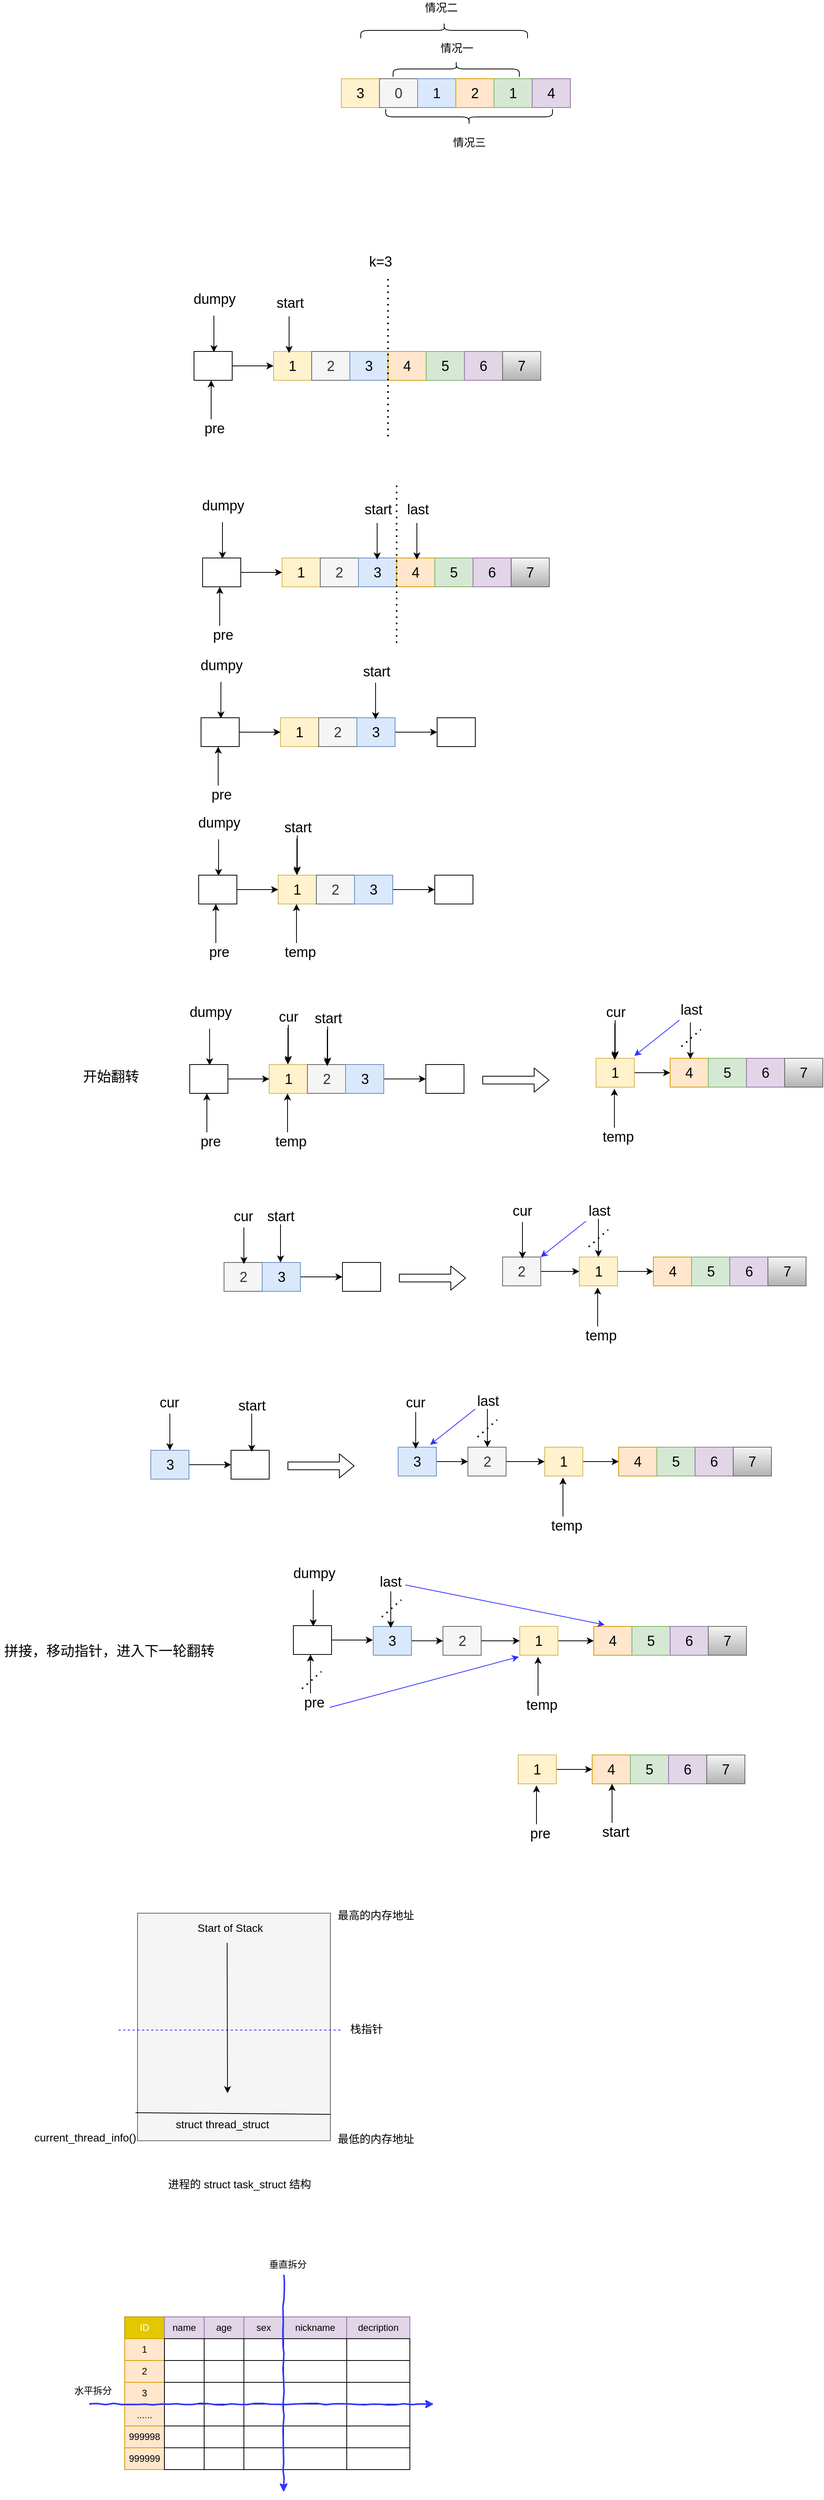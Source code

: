 <mxfile version="12.1.7" type="device" pages="4"><diagram id="WIihYLRoRy6zf5Q6_G9i" name="第 1 页"><mxGraphModel dx="1410" dy="588" grid="0" gridSize="10" guides="1" tooltips="1" connect="1" arrows="1" fold="1" page="0" pageScale="1" pageWidth="827" pageHeight="1169" math="0" shadow="0"><root><mxCell id="0"/><mxCell id="1" parent="0"/><mxCell id="oQsLHUo9B7I_f4COuV3r-1" value="&lt;font style=&quot;font-size: 18px&quot;&gt;3&lt;/font&gt;" style="rounded=0;whiteSpace=wrap;html=1;fillColor=#fff2cc;strokeColor=#d6b656;" parent="1" vertex="1"><mxGeometry x="120" y="315" width="49" height="37" as="geometry"/></mxCell><mxCell id="oQsLHUo9B7I_f4COuV3r-2" value="&lt;font style=&quot;font-size: 18px&quot;&gt;0&lt;/font&gt;" style="rounded=0;whiteSpace=wrap;html=1;fillColor=#f5f5f5;strokeColor=#666666;fontColor=#333333;" parent="1" vertex="1"><mxGeometry x="169" y="315" width="49" height="37" as="geometry"/></mxCell><mxCell id="oQsLHUo9B7I_f4COuV3r-3" value="&lt;font style=&quot;font-size: 18px&quot;&gt;1&lt;/font&gt;" style="rounded=0;whiteSpace=wrap;html=1;fillColor=#dae8fc;strokeColor=#6c8ebf;" parent="1" vertex="1"><mxGeometry x="218" y="315" width="49" height="37" as="geometry"/></mxCell><mxCell id="oQsLHUo9B7I_f4COuV3r-4" value="&lt;font style=&quot;font-size: 18px&quot;&gt;2&lt;/font&gt;" style="rounded=0;whiteSpace=wrap;html=1;fillColor=#ffe6cc;strokeColor=#d79b00;" parent="1" vertex="1"><mxGeometry x="267" y="315" width="49" height="37" as="geometry"/></mxCell><mxCell id="oQsLHUo9B7I_f4COuV3r-5" value="&lt;font style=&quot;font-size: 18px&quot;&gt;1&lt;/font&gt;" style="rounded=0;whiteSpace=wrap;html=1;fillColor=#d5e8d4;strokeColor=#82b366;" parent="1" vertex="1"><mxGeometry x="316" y="315" width="49" height="37" as="geometry"/></mxCell><mxCell id="oQsLHUo9B7I_f4COuV3r-6" value="&lt;font style=&quot;font-size: 18px&quot;&gt;4&lt;/font&gt;" style="rounded=0;whiteSpace=wrap;html=1;fillColor=#e1d5e7;strokeColor=#9673a6;" parent="1" vertex="1"><mxGeometry x="365" y="315" width="49" height="37" as="geometry"/></mxCell><mxCell id="oQsLHUo9B7I_f4COuV3r-7" value="" style="shape=curlyBracket;whiteSpace=wrap;html=1;rounded=1;rotation=90;" parent="1" vertex="1"><mxGeometry x="257.5" y="221.5" width="20" height="162" as="geometry"/></mxCell><mxCell id="oQsLHUo9B7I_f4COuV3r-8" value="&lt;font style=&quot;font-size: 14px&quot;&gt;情况一&lt;/font&gt;" style="text;html=1;align=center;verticalAlign=middle;resizable=0;points=[];autosize=1;" parent="1" vertex="1"><mxGeometry x="242" y="266" width="52" height="19" as="geometry"/></mxCell><mxCell id="oQsLHUo9B7I_f4COuV3r-9" value="" style="shape=curlyBracket;whiteSpace=wrap;html=1;rounded=1;rotation=-90;" parent="1" vertex="1"><mxGeometry x="274" y="257" width="20" height="214" as="geometry"/></mxCell><mxCell id="oQsLHUo9B7I_f4COuV3r-10" value="&lt;font style=&quot;font-size: 14px&quot;&gt;情况二&lt;/font&gt;" style="text;html=1;align=center;verticalAlign=middle;resizable=0;points=[];autosize=1;" parent="1" vertex="1"><mxGeometry x="222" y="214" width="52" height="19" as="geometry"/></mxCell><mxCell id="oQsLHUo9B7I_f4COuV3r-11" value="" style="shape=curlyBracket;whiteSpace=wrap;html=1;rounded=1;rotation=90;" parent="1" vertex="1"><mxGeometry x="242" y="146" width="20" height="214" as="geometry"/></mxCell><mxCell id="oQsLHUo9B7I_f4COuV3r-12" value="&lt;font style=&quot;font-size: 14px&quot;&gt;情况三&lt;/font&gt;" style="text;html=1;align=center;verticalAlign=middle;resizable=0;points=[];autosize=1;" parent="1" vertex="1"><mxGeometry x="258" y="387" width="52" height="19" as="geometry"/></mxCell><mxCell id="t0rGUtBs1rznGBMCyL5I-1" value="&lt;font style=&quot;font-size: 18px&quot;&gt;1&lt;/font&gt;" style="rounded=0;whiteSpace=wrap;html=1;fillColor=#fff2cc;strokeColor=#d6b656;" parent="1" vertex="1"><mxGeometry x="33" y="665" width="49" height="37" as="geometry"/></mxCell><mxCell id="t0rGUtBs1rznGBMCyL5I-2" value="&lt;font style=&quot;font-size: 18px&quot;&gt;2&lt;/font&gt;" style="rounded=0;whiteSpace=wrap;html=1;fillColor=#f5f5f5;strokeColor=#666666;fontColor=#333333;" parent="1" vertex="1"><mxGeometry x="82" y="665" width="49" height="37" as="geometry"/></mxCell><mxCell id="t0rGUtBs1rznGBMCyL5I-3" value="&lt;font style=&quot;font-size: 18px&quot;&gt;3&lt;/font&gt;" style="rounded=0;whiteSpace=wrap;html=1;fillColor=#dae8fc;strokeColor=#6c8ebf;" parent="1" vertex="1"><mxGeometry x="131" y="665" width="49" height="37" as="geometry"/></mxCell><mxCell id="t0rGUtBs1rznGBMCyL5I-4" value="&lt;font style=&quot;font-size: 18px&quot;&gt;4&lt;/font&gt;" style="rounded=0;whiteSpace=wrap;html=1;fillColor=#ffe6cc;strokeColor=#d79b00;" parent="1" vertex="1"><mxGeometry x="180" y="665" width="49" height="37" as="geometry"/></mxCell><mxCell id="t0rGUtBs1rznGBMCyL5I-5" value="&lt;font style=&quot;font-size: 18px&quot;&gt;5&lt;/font&gt;" style="rounded=0;whiteSpace=wrap;html=1;fillColor=#d5e8d4;strokeColor=#82b366;" parent="1" vertex="1"><mxGeometry x="229" y="665" width="49" height="37" as="geometry"/></mxCell><mxCell id="t0rGUtBs1rznGBMCyL5I-6" value="&lt;font style=&quot;font-size: 18px&quot;&gt;6&lt;/font&gt;" style="rounded=0;whiteSpace=wrap;html=1;fillColor=#e1d5e7;strokeColor=#9673a6;" parent="1" vertex="1"><mxGeometry x="278" y="665" width="49" height="37" as="geometry"/></mxCell><mxCell id="t0rGUtBs1rznGBMCyL5I-7" value="&lt;font style=&quot;font-size: 18px&quot;&gt;7&lt;/font&gt;" style="rounded=0;whiteSpace=wrap;html=1;fillColor=#f5f5f5;strokeColor=#666666;gradientColor=#b3b3b3;" parent="1" vertex="1"><mxGeometry x="327" y="665" width="49" height="37" as="geometry"/></mxCell><mxCell id="t0rGUtBs1rznGBMCyL5I-8" value="" style="endArrow=classic;html=1;" parent="1" edge="1"><mxGeometry width="50" height="50" relative="1" as="geometry"><mxPoint x="53" y="620" as="sourcePoint"/><mxPoint x="53" y="667" as="targetPoint"/></mxGeometry></mxCell><mxCell id="t0rGUtBs1rznGBMCyL5I-9" value="&lt;font style=&quot;font-size: 18px&quot;&gt;start&lt;/font&gt;" style="text;html=1;align=center;verticalAlign=middle;resizable=0;points=[];autosize=1;" parent="1" vertex="1"><mxGeometry x="31" y="593" width="45" height="20" as="geometry"/></mxCell><mxCell id="t0rGUtBs1rznGBMCyL5I-10" value="&lt;font style=&quot;font-size: 18px&quot;&gt;dumpy&lt;/font&gt;" style="text;html=1;align=center;verticalAlign=middle;resizable=0;points=[];autosize=1;" parent="1" vertex="1"><mxGeometry x="-75" y="588" width="64" height="20" as="geometry"/></mxCell><mxCell id="t0rGUtBs1rznGBMCyL5I-11" value="" style="endArrow=classic;html=1;" parent="1" edge="1"><mxGeometry width="50" height="50" relative="1" as="geometry"><mxPoint x="-43.5" y="619" as="sourcePoint"/><mxPoint x="-43.5" y="666" as="targetPoint"/></mxGeometry></mxCell><mxCell id="t0rGUtBs1rznGBMCyL5I-12" value="" style="rounded=0;whiteSpace=wrap;html=1;" parent="1" vertex="1"><mxGeometry x="-69" y="665" width="49" height="37" as="geometry"/></mxCell><mxCell id="t0rGUtBs1rznGBMCyL5I-15" value="" style="endArrow=classic;html=1;entryX=0;entryY=0.5;entryDx=0;entryDy=0;exitX=1;exitY=0.5;exitDx=0;exitDy=0;" parent="1" source="t0rGUtBs1rznGBMCyL5I-12" target="t0rGUtBs1rznGBMCyL5I-1" edge="1"><mxGeometry width="50" height="50" relative="1" as="geometry"><mxPoint x="-18.5" y="689" as="sourcePoint"/><mxPoint x="31.5" y="639" as="targetPoint"/></mxGeometry></mxCell><mxCell id="t0rGUtBs1rznGBMCyL5I-16" value="" style="endArrow=none;dashed=1;html=1;dashPattern=1 3;strokeWidth=2;" parent="1" edge="1"><mxGeometry width="50" height="50" relative="1" as="geometry"><mxPoint x="180" y="774" as="sourcePoint"/><mxPoint x="180" y="567" as="targetPoint"/></mxGeometry></mxCell><mxCell id="t0rGUtBs1rznGBMCyL5I-17" value="&lt;font style=&quot;font-size: 18px&quot;&gt;k=3&lt;/font&gt;" style="text;html=1;align=center;verticalAlign=middle;resizable=0;points=[];autosize=1;" parent="1" vertex="1"><mxGeometry x="150" y="540" width="40" height="20" as="geometry"/></mxCell><mxCell id="t0rGUtBs1rznGBMCyL5I-18" value="" style="endArrow=classic;html=1;" parent="1" edge="1"><mxGeometry width="50" height="50" relative="1" as="geometry"><mxPoint x="-47" y="752" as="sourcePoint"/><mxPoint x="-47" y="702" as="targetPoint"/></mxGeometry></mxCell><mxCell id="t0rGUtBs1rznGBMCyL5I-19" value="&lt;font style=&quot;font-size: 18px&quot;&gt;pre&lt;/font&gt;" style="text;html=1;align=center;verticalAlign=middle;resizable=0;points=[];autosize=1;" parent="1" vertex="1"><mxGeometry x="-61" y="754" width="36" height="20" as="geometry"/></mxCell><mxCell id="t0rGUtBs1rznGBMCyL5I-20" value="&lt;font style=&quot;font-size: 18px&quot;&gt;1&lt;/font&gt;" style="rounded=0;whiteSpace=wrap;html=1;fillColor=#fff2cc;strokeColor=#d6b656;" parent="1" vertex="1"><mxGeometry x="44" y="930" width="49" height="37" as="geometry"/></mxCell><mxCell id="t0rGUtBs1rznGBMCyL5I-21" value="&lt;font style=&quot;font-size: 18px&quot;&gt;2&lt;/font&gt;" style="rounded=0;whiteSpace=wrap;html=1;fillColor=#f5f5f5;strokeColor=#666666;fontColor=#333333;" parent="1" vertex="1"><mxGeometry x="93" y="930" width="49" height="37" as="geometry"/></mxCell><mxCell id="t0rGUtBs1rznGBMCyL5I-22" value="&lt;font style=&quot;font-size: 18px&quot;&gt;3&lt;/font&gt;" style="rounded=0;whiteSpace=wrap;html=1;fillColor=#dae8fc;strokeColor=#6c8ebf;" parent="1" vertex="1"><mxGeometry x="142" y="930" width="49" height="37" as="geometry"/></mxCell><mxCell id="t0rGUtBs1rznGBMCyL5I-23" value="&lt;font style=&quot;font-size: 18px&quot;&gt;4&lt;/font&gt;" style="rounded=0;whiteSpace=wrap;html=1;fillColor=#ffe6cc;strokeColor=#d79b00;" parent="1" vertex="1"><mxGeometry x="191" y="930" width="49" height="37" as="geometry"/></mxCell><mxCell id="t0rGUtBs1rznGBMCyL5I-24" value="&lt;font style=&quot;font-size: 18px&quot;&gt;5&lt;/font&gt;" style="rounded=0;whiteSpace=wrap;html=1;fillColor=#d5e8d4;strokeColor=#82b366;" parent="1" vertex="1"><mxGeometry x="240" y="930" width="49" height="37" as="geometry"/></mxCell><mxCell id="t0rGUtBs1rznGBMCyL5I-25" value="&lt;font style=&quot;font-size: 18px&quot;&gt;6&lt;/font&gt;" style="rounded=0;whiteSpace=wrap;html=1;fillColor=#e1d5e7;strokeColor=#9673a6;" parent="1" vertex="1"><mxGeometry x="289" y="930" width="49" height="37" as="geometry"/></mxCell><mxCell id="t0rGUtBs1rznGBMCyL5I-26" value="&lt;font style=&quot;font-size: 18px&quot;&gt;7&lt;/font&gt;" style="rounded=0;whiteSpace=wrap;html=1;fillColor=#f5f5f5;strokeColor=#666666;gradientColor=#b3b3b3;" parent="1" vertex="1"><mxGeometry x="338" y="930" width="49" height="37" as="geometry"/></mxCell><mxCell id="t0rGUtBs1rznGBMCyL5I-27" value="" style="endArrow=classic;html=1;" parent="1" edge="1"><mxGeometry width="50" height="50" relative="1" as="geometry"><mxPoint x="166" y="885" as="sourcePoint"/><mxPoint x="166" y="932" as="targetPoint"/></mxGeometry></mxCell><mxCell id="t0rGUtBs1rznGBMCyL5I-28" value="&lt;font style=&quot;font-size: 18px&quot;&gt;start&lt;/font&gt;" style="text;html=1;align=center;verticalAlign=middle;resizable=0;points=[];autosize=1;" parent="1" vertex="1"><mxGeometry x="144" y="858" width="45" height="20" as="geometry"/></mxCell><mxCell id="t0rGUtBs1rznGBMCyL5I-29" value="&lt;font style=&quot;font-size: 18px&quot;&gt;dumpy&lt;/font&gt;" style="text;html=1;align=center;verticalAlign=middle;resizable=0;points=[];autosize=1;" parent="1" vertex="1"><mxGeometry x="-64" y="853" width="64" height="20" as="geometry"/></mxCell><mxCell id="t0rGUtBs1rznGBMCyL5I-30" value="" style="endArrow=classic;html=1;" parent="1" edge="1"><mxGeometry width="50" height="50" relative="1" as="geometry"><mxPoint x="-32.5" y="884" as="sourcePoint"/><mxPoint x="-32.5" y="931" as="targetPoint"/></mxGeometry></mxCell><mxCell id="t0rGUtBs1rznGBMCyL5I-31" value="" style="rounded=0;whiteSpace=wrap;html=1;" parent="1" vertex="1"><mxGeometry x="-58" y="930" width="49" height="37" as="geometry"/></mxCell><mxCell id="t0rGUtBs1rznGBMCyL5I-32" value="" style="endArrow=classic;html=1;entryX=0;entryY=0.5;entryDx=0;entryDy=0;exitX=1;exitY=0.5;exitDx=0;exitDy=0;" parent="1" source="t0rGUtBs1rznGBMCyL5I-31" target="t0rGUtBs1rznGBMCyL5I-20" edge="1"><mxGeometry width="50" height="50" relative="1" as="geometry"><mxPoint x="-7.5" y="954" as="sourcePoint"/><mxPoint x="42.5" y="904" as="targetPoint"/></mxGeometry></mxCell><mxCell id="t0rGUtBs1rznGBMCyL5I-33" value="" style="endArrow=none;dashed=1;html=1;dashPattern=1 3;strokeWidth=2;" parent="1" edge="1"><mxGeometry width="50" height="50" relative="1" as="geometry"><mxPoint x="191" y="1039" as="sourcePoint"/><mxPoint x="191" y="832" as="targetPoint"/></mxGeometry></mxCell><mxCell id="t0rGUtBs1rznGBMCyL5I-35" value="" style="endArrow=classic;html=1;" parent="1" edge="1"><mxGeometry width="50" height="50" relative="1" as="geometry"><mxPoint x="-36" y="1017" as="sourcePoint"/><mxPoint x="-36" y="967" as="targetPoint"/></mxGeometry></mxCell><mxCell id="t0rGUtBs1rznGBMCyL5I-36" value="&lt;font style=&quot;font-size: 18px&quot;&gt;pre&lt;/font&gt;" style="text;html=1;align=center;verticalAlign=middle;resizable=0;points=[];autosize=1;" parent="1" vertex="1"><mxGeometry x="-50" y="1019" width="36" height="20" as="geometry"/></mxCell><mxCell id="t0rGUtBs1rznGBMCyL5I-37" value="" style="endArrow=classic;html=1;" parent="1" edge="1"><mxGeometry width="50" height="50" relative="1" as="geometry"><mxPoint x="217" y="885" as="sourcePoint"/><mxPoint x="217" y="932" as="targetPoint"/></mxGeometry></mxCell><mxCell id="t0rGUtBs1rznGBMCyL5I-38" value="&lt;font style=&quot;font-size: 18px&quot;&gt;last&lt;/font&gt;" style="text;html=1;align=center;verticalAlign=middle;resizable=0;points=[];autosize=1;" parent="1" vertex="1"><mxGeometry x="199" y="858" width="38" height="20" as="geometry"/></mxCell><mxCell id="t0rGUtBs1rznGBMCyL5I-39" value="&lt;font style=&quot;font-size: 18px&quot;&gt;1&lt;/font&gt;" style="rounded=0;whiteSpace=wrap;html=1;fillColor=#fff2cc;strokeColor=#d6b656;" parent="1" vertex="1"><mxGeometry x="42" y="1135" width="49" height="37" as="geometry"/></mxCell><mxCell id="t0rGUtBs1rznGBMCyL5I-40" value="&lt;font style=&quot;font-size: 18px&quot;&gt;2&lt;/font&gt;" style="rounded=0;whiteSpace=wrap;html=1;fillColor=#f5f5f5;strokeColor=#666666;fontColor=#333333;" parent="1" vertex="1"><mxGeometry x="91" y="1135" width="49" height="37" as="geometry"/></mxCell><mxCell id="t0rGUtBs1rznGBMCyL5I-51" value="" style="edgeStyle=orthogonalEdgeStyle;rounded=0;orthogonalLoop=1;jettySize=auto;html=1;" parent="1" source="t0rGUtBs1rznGBMCyL5I-41" target="t0rGUtBs1rznGBMCyL5I-50" edge="1"><mxGeometry relative="1" as="geometry"/></mxCell><mxCell id="t0rGUtBs1rznGBMCyL5I-41" value="&lt;font style=&quot;font-size: 18px&quot;&gt;3&lt;/font&gt;" style="rounded=0;whiteSpace=wrap;html=1;fillColor=#dae8fc;strokeColor=#6c8ebf;" parent="1" vertex="1"><mxGeometry x="140" y="1135" width="49" height="37" as="geometry"/></mxCell><mxCell id="t0rGUtBs1rznGBMCyL5I-42" value="" style="endArrow=classic;html=1;" parent="1" edge="1"><mxGeometry width="50" height="50" relative="1" as="geometry"><mxPoint x="164" y="1090" as="sourcePoint"/><mxPoint x="164" y="1137" as="targetPoint"/></mxGeometry></mxCell><mxCell id="t0rGUtBs1rznGBMCyL5I-43" value="&lt;font style=&quot;font-size: 18px&quot;&gt;dumpy&lt;/font&gt;" style="text;html=1;align=center;verticalAlign=middle;resizable=0;points=[];autosize=1;" parent="1" vertex="1"><mxGeometry x="-66" y="1058" width="64" height="20" as="geometry"/></mxCell><mxCell id="t0rGUtBs1rznGBMCyL5I-44" value="" style="endArrow=classic;html=1;" parent="1" edge="1"><mxGeometry width="50" height="50" relative="1" as="geometry"><mxPoint x="-34.5" y="1089" as="sourcePoint"/><mxPoint x="-34.5" y="1136" as="targetPoint"/></mxGeometry></mxCell><mxCell id="t0rGUtBs1rznGBMCyL5I-45" value="" style="rounded=0;whiteSpace=wrap;html=1;" parent="1" vertex="1"><mxGeometry x="-60" y="1135" width="49" height="37" as="geometry"/></mxCell><mxCell id="t0rGUtBs1rznGBMCyL5I-46" value="" style="endArrow=classic;html=1;entryX=0;entryY=0.5;entryDx=0;entryDy=0;exitX=1;exitY=0.5;exitDx=0;exitDy=0;" parent="1" source="t0rGUtBs1rznGBMCyL5I-45" target="t0rGUtBs1rznGBMCyL5I-39" edge="1"><mxGeometry width="50" height="50" relative="1" as="geometry"><mxPoint x="-9.5" y="1159" as="sourcePoint"/><mxPoint x="40.5" y="1109" as="targetPoint"/></mxGeometry></mxCell><mxCell id="t0rGUtBs1rznGBMCyL5I-47" value="" style="endArrow=classic;html=1;" parent="1" edge="1"><mxGeometry width="50" height="50" relative="1" as="geometry"><mxPoint x="-38" y="1222" as="sourcePoint"/><mxPoint x="-38" y="1172" as="targetPoint"/></mxGeometry></mxCell><mxCell id="t0rGUtBs1rznGBMCyL5I-48" value="&lt;font style=&quot;font-size: 18px&quot;&gt;pre&lt;/font&gt;" style="text;html=1;align=center;verticalAlign=middle;resizable=0;points=[];autosize=1;" parent="1" vertex="1"><mxGeometry x="-52" y="1224" width="36" height="20" as="geometry"/></mxCell><mxCell id="t0rGUtBs1rznGBMCyL5I-49" value="&lt;font style=&quot;font-size: 18px&quot;&gt;start&lt;/font&gt;" style="text;html=1;align=center;verticalAlign=middle;resizable=0;points=[];autosize=1;" parent="1" vertex="1"><mxGeometry x="142" y="1066" width="45" height="20" as="geometry"/></mxCell><mxCell id="t0rGUtBs1rznGBMCyL5I-50" value="" style="rounded=0;whiteSpace=wrap;html=1;" parent="1" vertex="1"><mxGeometry x="243" y="1135" width="49" height="37" as="geometry"/></mxCell><mxCell id="t0rGUtBs1rznGBMCyL5I-52" value="&lt;font style=&quot;font-size: 18px&quot;&gt;1&lt;/font&gt;" style="rounded=0;whiteSpace=wrap;html=1;fillColor=#fff2cc;strokeColor=#d6b656;" parent="1" vertex="1"><mxGeometry x="39" y="1337" width="49" height="37" as="geometry"/></mxCell><mxCell id="t0rGUtBs1rznGBMCyL5I-53" value="&lt;font style=&quot;font-size: 18px&quot;&gt;2&lt;/font&gt;" style="rounded=0;whiteSpace=wrap;html=1;fillColor=#f5f5f5;strokeColor=#666666;fontColor=#333333;" parent="1" vertex="1"><mxGeometry x="88" y="1337" width="49" height="37" as="geometry"/></mxCell><mxCell id="t0rGUtBs1rznGBMCyL5I-54" value="" style="edgeStyle=orthogonalEdgeStyle;rounded=0;orthogonalLoop=1;jettySize=auto;html=1;" parent="1" source="t0rGUtBs1rznGBMCyL5I-55" target="t0rGUtBs1rznGBMCyL5I-64" edge="1"><mxGeometry relative="1" as="geometry"/></mxCell><mxCell id="t0rGUtBs1rznGBMCyL5I-55" value="&lt;font style=&quot;font-size: 18px&quot;&gt;3&lt;/font&gt;" style="rounded=0;whiteSpace=wrap;html=1;fillColor=#dae8fc;strokeColor=#6c8ebf;" parent="1" vertex="1"><mxGeometry x="137" y="1337" width="49" height="37" as="geometry"/></mxCell><mxCell id="t0rGUtBs1rznGBMCyL5I-57" value="&lt;font style=&quot;font-size: 18px&quot;&gt;dumpy&lt;/font&gt;" style="text;html=1;align=center;verticalAlign=middle;resizable=0;points=[];autosize=1;" parent="1" vertex="1"><mxGeometry x="-69" y="1260" width="64" height="20" as="geometry"/></mxCell><mxCell id="t0rGUtBs1rznGBMCyL5I-58" value="" style="endArrow=classic;html=1;" parent="1" edge="1"><mxGeometry width="50" height="50" relative="1" as="geometry"><mxPoint x="-37.5" y="1291" as="sourcePoint"/><mxPoint x="-37.5" y="1338" as="targetPoint"/></mxGeometry></mxCell><mxCell id="t0rGUtBs1rznGBMCyL5I-59" value="" style="rounded=0;whiteSpace=wrap;html=1;" parent="1" vertex="1"><mxGeometry x="-63" y="1337" width="49" height="37" as="geometry"/></mxCell><mxCell id="t0rGUtBs1rznGBMCyL5I-60" value="" style="endArrow=classic;html=1;entryX=0;entryY=0.5;entryDx=0;entryDy=0;exitX=1;exitY=0.5;exitDx=0;exitDy=0;" parent="1" source="t0rGUtBs1rznGBMCyL5I-59" target="t0rGUtBs1rznGBMCyL5I-52" edge="1"><mxGeometry width="50" height="50" relative="1" as="geometry"><mxPoint x="-12.5" y="1361" as="sourcePoint"/><mxPoint x="37.5" y="1311" as="targetPoint"/></mxGeometry></mxCell><mxCell id="t0rGUtBs1rznGBMCyL5I-61" value="" style="endArrow=classic;html=1;" parent="1" edge="1"><mxGeometry width="50" height="50" relative="1" as="geometry"><mxPoint x="-41" y="1424" as="sourcePoint"/><mxPoint x="-41" y="1374" as="targetPoint"/></mxGeometry></mxCell><mxCell id="t0rGUtBs1rznGBMCyL5I-62" value="&lt;font style=&quot;font-size: 18px&quot;&gt;pre&lt;/font&gt;" style="text;html=1;align=center;verticalAlign=middle;resizable=0;points=[];autosize=1;" parent="1" vertex="1"><mxGeometry x="-55" y="1426" width="36" height="20" as="geometry"/></mxCell><mxCell id="t0rGUtBs1rznGBMCyL5I-64" value="" style="rounded=0;whiteSpace=wrap;html=1;" parent="1" vertex="1"><mxGeometry x="240" y="1337" width="49" height="37" as="geometry"/></mxCell><mxCell id="t0rGUtBs1rznGBMCyL5I-68" value="" style="endArrow=classic;html=1;" parent="1" edge="1"><mxGeometry width="50" height="50" relative="1" as="geometry"><mxPoint x="63" y="1290" as="sourcePoint"/><mxPoint x="63" y="1337" as="targetPoint"/></mxGeometry></mxCell><mxCell id="t0rGUtBs1rznGBMCyL5I-69" value="" style="edgeStyle=orthogonalEdgeStyle;rounded=0;orthogonalLoop=1;jettySize=auto;html=1;" parent="1" source="t0rGUtBs1rznGBMCyL5I-70" edge="1"><mxGeometry relative="1" as="geometry"><mxPoint x="63.5" y="1335" as="targetPoint"/></mxGeometry></mxCell><mxCell id="t0rGUtBs1rznGBMCyL5I-70" value="&lt;font style=&quot;font-size: 18px&quot;&gt;start&lt;/font&gt;" style="text;html=1;align=center;verticalAlign=middle;resizable=0;points=[];autosize=1;" parent="1" vertex="1"><mxGeometry x="41" y="1266" width="45" height="20" as="geometry"/></mxCell><mxCell id="t0rGUtBs1rznGBMCyL5I-71" value="" style="endArrow=classic;html=1;" parent="1" edge="1"><mxGeometry width="50" height="50" relative="1" as="geometry"><mxPoint x="62.5" y="1424" as="sourcePoint"/><mxPoint x="62.5" y="1374" as="targetPoint"/></mxGeometry></mxCell><mxCell id="t0rGUtBs1rznGBMCyL5I-72" value="&lt;font style=&quot;font-size: 18px&quot;&gt;temp&lt;/font&gt;" style="text;html=1;align=center;verticalAlign=middle;resizable=0;points=[];autosize=1;" parent="1" vertex="1"><mxGeometry x="41.5" y="1426" width="50" height="20" as="geometry"/></mxCell><mxCell id="t0rGUtBs1rznGBMCyL5I-73" value="&lt;span style=&quot;font-size: 18px&quot;&gt;开始翻转&lt;/span&gt;" style="text;html=1;align=center;verticalAlign=middle;resizable=0;points=[];autosize=1;" parent="1" vertex="1"><mxGeometry x="-217" y="1586" width="82" height="20" as="geometry"/></mxCell><mxCell id="t0rGUtBs1rznGBMCyL5I-74" value="&lt;font style=&quot;font-size: 18px&quot;&gt;1&lt;/font&gt;" style="rounded=0;whiteSpace=wrap;html=1;fillColor=#fff2cc;strokeColor=#d6b656;" parent="1" vertex="1"><mxGeometry x="27.5" y="1580" width="49" height="37" as="geometry"/></mxCell><mxCell id="t0rGUtBs1rznGBMCyL5I-75" value="&lt;font style=&quot;font-size: 18px&quot;&gt;2&lt;/font&gt;" style="rounded=0;whiteSpace=wrap;html=1;fillColor=#f5f5f5;strokeColor=#666666;fontColor=#333333;" parent="1" vertex="1"><mxGeometry x="76.5" y="1580" width="49" height="37" as="geometry"/></mxCell><mxCell id="t0rGUtBs1rznGBMCyL5I-76" value="" style="edgeStyle=orthogonalEdgeStyle;rounded=0;orthogonalLoop=1;jettySize=auto;html=1;" parent="1" source="t0rGUtBs1rznGBMCyL5I-77" target="t0rGUtBs1rznGBMCyL5I-84" edge="1"><mxGeometry relative="1" as="geometry"/></mxCell><mxCell id="t0rGUtBs1rznGBMCyL5I-77" value="&lt;font style=&quot;font-size: 18px&quot;&gt;3&lt;/font&gt;" style="rounded=0;whiteSpace=wrap;html=1;fillColor=#dae8fc;strokeColor=#6c8ebf;" parent="1" vertex="1"><mxGeometry x="125.5" y="1580" width="49" height="37" as="geometry"/></mxCell><mxCell id="t0rGUtBs1rznGBMCyL5I-78" value="&lt;font style=&quot;font-size: 18px&quot;&gt;dumpy&lt;/font&gt;" style="text;html=1;align=center;verticalAlign=middle;resizable=0;points=[];autosize=1;" parent="1" vertex="1"><mxGeometry x="-80.5" y="1503" width="64" height="20" as="geometry"/></mxCell><mxCell id="t0rGUtBs1rznGBMCyL5I-79" value="" style="endArrow=classic;html=1;" parent="1" edge="1"><mxGeometry width="50" height="50" relative="1" as="geometry"><mxPoint x="-49" y="1534" as="sourcePoint"/><mxPoint x="-49" y="1581" as="targetPoint"/></mxGeometry></mxCell><mxCell id="t0rGUtBs1rznGBMCyL5I-80" value="" style="rounded=0;whiteSpace=wrap;html=1;" parent="1" vertex="1"><mxGeometry x="-74.5" y="1580" width="49" height="37" as="geometry"/></mxCell><mxCell id="t0rGUtBs1rznGBMCyL5I-81" value="" style="endArrow=classic;html=1;entryX=0;entryY=0.5;entryDx=0;entryDy=0;exitX=1;exitY=0.5;exitDx=0;exitDy=0;" parent="1" source="t0rGUtBs1rznGBMCyL5I-80" target="t0rGUtBs1rznGBMCyL5I-74" edge="1"><mxGeometry width="50" height="50" relative="1" as="geometry"><mxPoint x="-24" y="1604" as="sourcePoint"/><mxPoint x="26" y="1554" as="targetPoint"/></mxGeometry></mxCell><mxCell id="t0rGUtBs1rznGBMCyL5I-82" value="" style="endArrow=classic;html=1;" parent="1" edge="1"><mxGeometry width="50" height="50" relative="1" as="geometry"><mxPoint x="-52.5" y="1667" as="sourcePoint"/><mxPoint x="-52.5" y="1617" as="targetPoint"/></mxGeometry></mxCell><mxCell id="t0rGUtBs1rznGBMCyL5I-83" value="&lt;font style=&quot;font-size: 18px&quot;&gt;pre&lt;/font&gt;" style="text;html=1;align=center;verticalAlign=middle;resizable=0;points=[];autosize=1;" parent="1" vertex="1"><mxGeometry x="-66.5" y="1669" width="36" height="20" as="geometry"/></mxCell><mxCell id="t0rGUtBs1rznGBMCyL5I-84" value="" style="rounded=0;whiteSpace=wrap;html=1;" parent="1" vertex="1"><mxGeometry x="228.5" y="1580" width="49" height="37" as="geometry"/></mxCell><mxCell id="t0rGUtBs1rznGBMCyL5I-85" value="" style="endArrow=classic;html=1;" parent="1" edge="1"><mxGeometry width="50" height="50" relative="1" as="geometry"><mxPoint x="51.5" y="1533" as="sourcePoint"/><mxPoint x="51.5" y="1580" as="targetPoint"/></mxGeometry></mxCell><mxCell id="t0rGUtBs1rznGBMCyL5I-86" value="" style="edgeStyle=orthogonalEdgeStyle;rounded=0;orthogonalLoop=1;jettySize=auto;html=1;" parent="1" source="t0rGUtBs1rznGBMCyL5I-87" edge="1"><mxGeometry relative="1" as="geometry"><mxPoint x="52" y="1578" as="targetPoint"/></mxGeometry></mxCell><mxCell id="t0rGUtBs1rznGBMCyL5I-87" value="&lt;font style=&quot;font-size: 18px&quot;&gt;cur&lt;/font&gt;" style="text;html=1;align=center;verticalAlign=middle;resizable=0;points=[];autosize=1;" parent="1" vertex="1"><mxGeometry x="34.5" y="1509" width="35" height="20" as="geometry"/></mxCell><mxCell id="t0rGUtBs1rznGBMCyL5I-88" value="" style="endArrow=classic;html=1;" parent="1" edge="1"><mxGeometry width="50" height="50" relative="1" as="geometry"><mxPoint x="51" y="1667" as="sourcePoint"/><mxPoint x="51" y="1617" as="targetPoint"/></mxGeometry></mxCell><mxCell id="t0rGUtBs1rznGBMCyL5I-89" value="&lt;font style=&quot;font-size: 18px&quot;&gt;temp&lt;/font&gt;" style="text;html=1;align=center;verticalAlign=middle;resizable=0;points=[];autosize=1;" parent="1" vertex="1"><mxGeometry x="30" y="1669" width="50" height="20" as="geometry"/></mxCell><mxCell id="t0rGUtBs1rznGBMCyL5I-90" value="" style="endArrow=classic;html=1;" parent="1" edge="1"><mxGeometry width="50" height="50" relative="1" as="geometry"><mxPoint x="102" y="1535" as="sourcePoint"/><mxPoint x="102" y="1582" as="targetPoint"/></mxGeometry></mxCell><mxCell id="t0rGUtBs1rznGBMCyL5I-91" value="" style="edgeStyle=orthogonalEdgeStyle;rounded=0;orthogonalLoop=1;jettySize=auto;html=1;" parent="1" source="t0rGUtBs1rznGBMCyL5I-92" edge="1"><mxGeometry relative="1" as="geometry"><mxPoint x="102.5" y="1580" as="targetPoint"/></mxGeometry></mxCell><mxCell id="t0rGUtBs1rznGBMCyL5I-92" value="&lt;font style=&quot;font-size: 18px&quot;&gt;start&lt;/font&gt;" style="text;html=1;align=center;verticalAlign=middle;resizable=0;points=[];autosize=1;" parent="1" vertex="1"><mxGeometry x="80" y="1511" width="45" height="20" as="geometry"/></mxCell><mxCell id="t0rGUtBs1rznGBMCyL5I-99" value="&lt;font style=&quot;font-size: 18px&quot;&gt;4&lt;/font&gt;" style="rounded=0;whiteSpace=wrap;html=1;fillColor=#ffe6cc;strokeColor=#d79b00;" parent="1" vertex="1"><mxGeometry x="542" y="1572" width="49" height="37" as="geometry"/></mxCell><mxCell id="t0rGUtBs1rznGBMCyL5I-100" value="&lt;font style=&quot;font-size: 18px&quot;&gt;5&lt;/font&gt;" style="rounded=0;whiteSpace=wrap;html=1;fillColor=#d5e8d4;strokeColor=#82b366;" parent="1" vertex="1"><mxGeometry x="591" y="1572" width="49" height="37" as="geometry"/></mxCell><mxCell id="t0rGUtBs1rznGBMCyL5I-101" value="&lt;font style=&quot;font-size: 18px&quot;&gt;6&lt;/font&gt;" style="rounded=0;whiteSpace=wrap;html=1;fillColor=#e1d5e7;strokeColor=#9673a6;" parent="1" vertex="1"><mxGeometry x="640" y="1572" width="49" height="37" as="geometry"/></mxCell><mxCell id="t0rGUtBs1rznGBMCyL5I-102" value="&lt;font style=&quot;font-size: 18px&quot;&gt;7&lt;/font&gt;" style="rounded=0;whiteSpace=wrap;html=1;fillColor=#f5f5f5;strokeColor=#666666;gradientColor=#b3b3b3;" parent="1" vertex="1"><mxGeometry x="689" y="1572" width="49" height="37" as="geometry"/></mxCell><mxCell id="t0rGUtBs1rznGBMCyL5I-103" value="" style="endArrow=classic;html=1;" parent="1" edge="1"><mxGeometry width="50" height="50" relative="1" as="geometry"><mxPoint x="568" y="1526" as="sourcePoint"/><mxPoint x="568" y="1573" as="targetPoint"/></mxGeometry></mxCell><mxCell id="t0rGUtBs1rznGBMCyL5I-104" value="&lt;font style=&quot;font-size: 18px&quot;&gt;last&lt;/font&gt;" style="text;html=1;align=center;verticalAlign=middle;resizable=0;points=[];autosize=1;" parent="1" vertex="1"><mxGeometry x="550" y="1500" width="38" height="20" as="geometry"/></mxCell><mxCell id="t0rGUtBs1rznGBMCyL5I-116" value="" style="edgeStyle=orthogonalEdgeStyle;rounded=0;orthogonalLoop=1;jettySize=auto;html=1;entryX=0;entryY=0.5;entryDx=0;entryDy=0;" parent="1" source="t0rGUtBs1rznGBMCyL5I-110" target="t0rGUtBs1rznGBMCyL5I-99" edge="1"><mxGeometry relative="1" as="geometry"><mxPoint x="544" y="1591" as="targetPoint"/></mxGeometry></mxCell><mxCell id="t0rGUtBs1rznGBMCyL5I-110" value="&lt;font style=&quot;font-size: 18px&quot;&gt;1&lt;/font&gt;" style="rounded=0;whiteSpace=wrap;html=1;fillColor=#fff2cc;strokeColor=#d6b656;" parent="1" vertex="1"><mxGeometry x="447" y="1572" width="49" height="37" as="geometry"/></mxCell><mxCell id="t0rGUtBs1rznGBMCyL5I-111" value="" style="endArrow=classic;html=1;" parent="1" edge="1"><mxGeometry width="50" height="50" relative="1" as="geometry"><mxPoint x="471" y="1527" as="sourcePoint"/><mxPoint x="471" y="1574" as="targetPoint"/></mxGeometry></mxCell><mxCell id="t0rGUtBs1rznGBMCyL5I-112" value="" style="edgeStyle=orthogonalEdgeStyle;rounded=0;orthogonalLoop=1;jettySize=auto;html=1;" parent="1" source="t0rGUtBs1rznGBMCyL5I-113" edge="1"><mxGeometry relative="1" as="geometry"><mxPoint x="471.5" y="1572" as="targetPoint"/></mxGeometry></mxCell><mxCell id="t0rGUtBs1rznGBMCyL5I-113" value="&lt;font style=&quot;font-size: 18px&quot;&gt;cur&lt;/font&gt;" style="text;html=1;align=center;verticalAlign=middle;resizable=0;points=[];autosize=1;" parent="1" vertex="1"><mxGeometry x="454" y="1503" width="35" height="20" as="geometry"/></mxCell><mxCell id="t0rGUtBs1rznGBMCyL5I-114" value="" style="endArrow=classic;html=1;" parent="1" edge="1"><mxGeometry width="50" height="50" relative="1" as="geometry"><mxPoint x="470.5" y="1661" as="sourcePoint"/><mxPoint x="470.5" y="1611" as="targetPoint"/></mxGeometry></mxCell><mxCell id="t0rGUtBs1rznGBMCyL5I-115" value="&lt;font style=&quot;font-size: 18px&quot;&gt;temp&lt;/font&gt;" style="text;html=1;align=center;verticalAlign=middle;resizable=0;points=[];autosize=1;" parent="1" vertex="1"><mxGeometry x="449.5" y="1663" width="50" height="20" as="geometry"/></mxCell><mxCell id="t0rGUtBs1rznGBMCyL5I-117" value="" style="shape=flexArrow;endArrow=classic;html=1;" parent="1" edge="1"><mxGeometry width="50" height="50" relative="1" as="geometry"><mxPoint x="301" y="1600" as="sourcePoint"/><mxPoint x="387" y="1600" as="targetPoint"/></mxGeometry></mxCell><mxCell id="t0rGUtBs1rznGBMCyL5I-119" value="&lt;font style=&quot;font-size: 18px&quot;&gt;2&lt;/font&gt;" style="rounded=0;whiteSpace=wrap;html=1;fillColor=#f5f5f5;strokeColor=#666666;fontColor=#333333;" parent="1" vertex="1"><mxGeometry x="-30.5" y="1834" width="49" height="37" as="geometry"/></mxCell><mxCell id="t0rGUtBs1rznGBMCyL5I-120" value="" style="edgeStyle=orthogonalEdgeStyle;rounded=0;orthogonalLoop=1;jettySize=auto;html=1;" parent="1" source="t0rGUtBs1rznGBMCyL5I-121" target="t0rGUtBs1rznGBMCyL5I-128" edge="1"><mxGeometry relative="1" as="geometry"/></mxCell><mxCell id="t0rGUtBs1rznGBMCyL5I-121" value="&lt;font style=&quot;font-size: 18px&quot;&gt;3&lt;/font&gt;" style="rounded=0;whiteSpace=wrap;html=1;fillColor=#dae8fc;strokeColor=#6c8ebf;" parent="1" vertex="1"><mxGeometry x="18.5" y="1834" width="49" height="37" as="geometry"/></mxCell><mxCell id="t0rGUtBs1rznGBMCyL5I-128" value="" style="rounded=0;whiteSpace=wrap;html=1;" parent="1" vertex="1"><mxGeometry x="121.5" y="1834" width="49" height="37" as="geometry"/></mxCell><mxCell id="t0rGUtBs1rznGBMCyL5I-134" value="" style="endArrow=classic;html=1;" parent="1" edge="1"><mxGeometry width="50" height="50" relative="1" as="geometry"><mxPoint x="-5" y="1789" as="sourcePoint"/><mxPoint x="-5" y="1836" as="targetPoint"/></mxGeometry></mxCell><mxCell id="t0rGUtBs1rznGBMCyL5I-135" value="" style="edgeStyle=orthogonalEdgeStyle;rounded=0;orthogonalLoop=1;jettySize=auto;html=1;" parent="1" source="t0rGUtBs1rznGBMCyL5I-136" edge="1"><mxGeometry relative="1" as="geometry"><mxPoint x="42" y="1834" as="targetPoint"/></mxGeometry></mxCell><mxCell id="t0rGUtBs1rznGBMCyL5I-136" value="&lt;font style=&quot;font-size: 18px&quot;&gt;start&lt;/font&gt;" style="text;html=1;align=center;verticalAlign=middle;resizable=0;points=[];autosize=1;" parent="1" vertex="1"><mxGeometry x="19.5" y="1765" width="45" height="20" as="geometry"/></mxCell><mxCell id="t0rGUtBs1rznGBMCyL5I-137" value="&lt;font style=&quot;font-size: 18px&quot;&gt;4&lt;/font&gt;" style="rounded=0;whiteSpace=wrap;html=1;fillColor=#ffe6cc;strokeColor=#d79b00;" parent="1" vertex="1"><mxGeometry x="520.5" y="1827" width="49" height="37" as="geometry"/></mxCell><mxCell id="t0rGUtBs1rznGBMCyL5I-138" value="&lt;font style=&quot;font-size: 18px&quot;&gt;5&lt;/font&gt;" style="rounded=0;whiteSpace=wrap;html=1;fillColor=#d5e8d4;strokeColor=#82b366;" parent="1" vertex="1"><mxGeometry x="569.5" y="1827" width="49" height="37" as="geometry"/></mxCell><mxCell id="t0rGUtBs1rznGBMCyL5I-139" value="&lt;font style=&quot;font-size: 18px&quot;&gt;6&lt;/font&gt;" style="rounded=0;whiteSpace=wrap;html=1;fillColor=#e1d5e7;strokeColor=#9673a6;" parent="1" vertex="1"><mxGeometry x="618.5" y="1827" width="49" height="37" as="geometry"/></mxCell><mxCell id="t0rGUtBs1rznGBMCyL5I-140" value="&lt;font style=&quot;font-size: 18px&quot;&gt;7&lt;/font&gt;" style="rounded=0;whiteSpace=wrap;html=1;fillColor=#f5f5f5;strokeColor=#666666;gradientColor=#b3b3b3;" parent="1" vertex="1"><mxGeometry x="667.5" y="1827" width="49" height="37" as="geometry"/></mxCell><mxCell id="t0rGUtBs1rznGBMCyL5I-143" value="" style="edgeStyle=orthogonalEdgeStyle;rounded=0;orthogonalLoop=1;jettySize=auto;html=1;entryX=0;entryY=0.5;entryDx=0;entryDy=0;" parent="1" source="t0rGUtBs1rznGBMCyL5I-144" target="t0rGUtBs1rznGBMCyL5I-137" edge="1"><mxGeometry relative="1" as="geometry"><mxPoint x="522.5" y="1846" as="targetPoint"/></mxGeometry></mxCell><mxCell id="t0rGUtBs1rznGBMCyL5I-144" value="&lt;font style=&quot;font-size: 18px&quot;&gt;1&lt;/font&gt;" style="rounded=0;whiteSpace=wrap;html=1;fillColor=#fff2cc;strokeColor=#d6b656;" parent="1" vertex="1"><mxGeometry x="425.5" y="1827" width="49" height="37" as="geometry"/></mxCell><mxCell id="t0rGUtBs1rznGBMCyL5I-146" value="" style="edgeStyle=orthogonalEdgeStyle;rounded=0;orthogonalLoop=1;jettySize=auto;html=1;" parent="1" source="t0rGUtBs1rznGBMCyL5I-147" edge="1"><mxGeometry relative="1" as="geometry"><mxPoint x="450" y="1827" as="targetPoint"/></mxGeometry></mxCell><mxCell id="t0rGUtBs1rznGBMCyL5I-147" value="&lt;font style=&quot;font-size: 18px&quot;&gt;last&lt;/font&gt;" style="text;html=1;align=center;verticalAlign=middle;resizable=0;points=[];autosize=1;" parent="1" vertex="1"><mxGeometry x="431.5" y="1758" width="38" height="20" as="geometry"/></mxCell><mxCell id="t0rGUtBs1rznGBMCyL5I-148" value="" style="endArrow=classic;html=1;" parent="1" edge="1"><mxGeometry width="50" height="50" relative="1" as="geometry"><mxPoint x="449" y="1916" as="sourcePoint"/><mxPoint x="449" y="1866" as="targetPoint"/></mxGeometry></mxCell><mxCell id="t0rGUtBs1rznGBMCyL5I-149" value="&lt;font style=&quot;font-size: 18px&quot;&gt;temp&lt;/font&gt;" style="text;html=1;align=center;verticalAlign=middle;resizable=0;points=[];autosize=1;" parent="1" vertex="1"><mxGeometry x="428" y="1918" width="50" height="20" as="geometry"/></mxCell><mxCell id="t0rGUtBs1rznGBMCyL5I-150" value="" style="shape=flexArrow;endArrow=classic;html=1;" parent="1" edge="1"><mxGeometry width="50" height="50" relative="1" as="geometry"><mxPoint x="194" y="1854" as="sourcePoint"/><mxPoint x="280" y="1854" as="targetPoint"/></mxGeometry></mxCell><mxCell id="t0rGUtBs1rznGBMCyL5I-151" value="&lt;font style=&quot;font-size: 18px&quot;&gt;cur&lt;/font&gt;" style="text;html=1;align=center;verticalAlign=middle;resizable=0;points=[];autosize=1;" parent="1" vertex="1"><mxGeometry x="-23.5" y="1765" width="35" height="20" as="geometry"/></mxCell><mxCell id="t0rGUtBs1rznGBMCyL5I-155" value="" style="edgeStyle=orthogonalEdgeStyle;rounded=0;orthogonalLoop=1;jettySize=auto;html=1;" parent="1" source="t0rGUtBs1rznGBMCyL5I-152" target="t0rGUtBs1rznGBMCyL5I-144" edge="1"><mxGeometry relative="1" as="geometry"/></mxCell><mxCell id="t0rGUtBs1rznGBMCyL5I-152" value="&lt;font style=&quot;font-size: 18px&quot;&gt;2&lt;/font&gt;" style="rounded=0;whiteSpace=wrap;html=1;fillColor=#f5f5f5;strokeColor=#666666;fontColor=#333333;" parent="1" vertex="1"><mxGeometry x="327" y="1827" width="49" height="37" as="geometry"/></mxCell><mxCell id="t0rGUtBs1rznGBMCyL5I-153" value="" style="endArrow=classic;html=1;" parent="1" edge="1"><mxGeometry width="50" height="50" relative="1" as="geometry"><mxPoint x="352.5" y="1782" as="sourcePoint"/><mxPoint x="352.5" y="1829" as="targetPoint"/></mxGeometry></mxCell><mxCell id="t0rGUtBs1rznGBMCyL5I-154" value="&lt;font style=&quot;font-size: 18px&quot;&gt;cur&lt;/font&gt;" style="text;html=1;align=center;verticalAlign=middle;resizable=0;points=[];autosize=1;" parent="1" vertex="1"><mxGeometry x="334" y="1758" width="35" height="20" as="geometry"/></mxCell><mxCell id="t0rGUtBs1rznGBMCyL5I-156" value="" style="endArrow=none;dashed=1;html=1;dashPattern=1 3;strokeWidth=2;" parent="1" edge="1"><mxGeometry width="50" height="50" relative="1" as="geometry"><mxPoint x="556.5" y="1557" as="sourcePoint"/><mxPoint x="581.5" y="1535" as="targetPoint"/></mxGeometry></mxCell><mxCell id="t0rGUtBs1rznGBMCyL5I-157" value="" style="endArrow=classic;html=1;strokeColor=#3333FF;" parent="1" edge="1"><mxGeometry width="50" height="50" relative="1" as="geometry"><mxPoint x="554" y="1523" as="sourcePoint"/><mxPoint x="496" y="1569" as="targetPoint"/></mxGeometry></mxCell><mxCell id="t0rGUtBs1rznGBMCyL5I-158" value="" style="endArrow=classic;html=1;strokeColor=#3333FF;" parent="1" edge="1"><mxGeometry width="50" height="50" relative="1" as="geometry"><mxPoint x="434" y="1781" as="sourcePoint"/><mxPoint x="376" y="1827" as="targetPoint"/></mxGeometry></mxCell><mxCell id="t0rGUtBs1rznGBMCyL5I-159" value="" style="endArrow=none;dashed=1;html=1;dashPattern=1 3;strokeWidth=2;" parent="1" edge="1"><mxGeometry width="50" height="50" relative="1" as="geometry"><mxPoint x="437.5" y="1814" as="sourcePoint"/><mxPoint x="462.5" y="1792" as="targetPoint"/></mxGeometry></mxCell><mxCell id="t0rGUtBs1rznGBMCyL5I-161" value="" style="edgeStyle=orthogonalEdgeStyle;rounded=0;orthogonalLoop=1;jettySize=auto;html=1;" parent="1" source="t0rGUtBs1rznGBMCyL5I-162" target="t0rGUtBs1rznGBMCyL5I-163" edge="1"><mxGeometry relative="1" as="geometry"/></mxCell><mxCell id="t0rGUtBs1rznGBMCyL5I-162" value="&lt;font style=&quot;font-size: 18px&quot;&gt;3&lt;/font&gt;" style="rounded=0;whiteSpace=wrap;html=1;fillColor=#dae8fc;strokeColor=#6c8ebf;" parent="1" vertex="1"><mxGeometry x="-124.5" y="2075" width="49" height="37" as="geometry"/></mxCell><mxCell id="t0rGUtBs1rznGBMCyL5I-163" value="" style="rounded=0;whiteSpace=wrap;html=1;" parent="1" vertex="1"><mxGeometry x="-21.5" y="2075" width="49" height="37" as="geometry"/></mxCell><mxCell id="t0rGUtBs1rznGBMCyL5I-164" value="" style="endArrow=classic;html=1;" parent="1" edge="1"><mxGeometry width="50" height="50" relative="1" as="geometry"><mxPoint x="-100" y="2028" as="sourcePoint"/><mxPoint x="-100" y="2075" as="targetPoint"/></mxGeometry></mxCell><mxCell id="t0rGUtBs1rznGBMCyL5I-165" value="" style="edgeStyle=orthogonalEdgeStyle;rounded=0;orthogonalLoop=1;jettySize=auto;html=1;" parent="1" source="t0rGUtBs1rznGBMCyL5I-166" edge="1"><mxGeometry relative="1" as="geometry"><mxPoint x="5" y="2077" as="targetPoint"/></mxGeometry></mxCell><mxCell id="t0rGUtBs1rznGBMCyL5I-166" value="&lt;font style=&quot;font-size: 18px&quot;&gt;start&lt;/font&gt;" style="text;html=1;align=center;verticalAlign=middle;resizable=0;points=[];autosize=1;" parent="1" vertex="1"><mxGeometry x="-17.5" y="2008" width="45" height="20" as="geometry"/></mxCell><mxCell id="t0rGUtBs1rznGBMCyL5I-167" value="&lt;font style=&quot;font-size: 18px&quot;&gt;4&lt;/font&gt;" style="rounded=0;whiteSpace=wrap;html=1;fillColor=#ffe6cc;strokeColor=#d79b00;" parent="1" vertex="1"><mxGeometry x="476" y="2071" width="49" height="37" as="geometry"/></mxCell><mxCell id="t0rGUtBs1rznGBMCyL5I-168" value="&lt;font style=&quot;font-size: 18px&quot;&gt;5&lt;/font&gt;" style="rounded=0;whiteSpace=wrap;html=1;fillColor=#d5e8d4;strokeColor=#82b366;" parent="1" vertex="1"><mxGeometry x="525" y="2071" width="49" height="37" as="geometry"/></mxCell><mxCell id="t0rGUtBs1rznGBMCyL5I-169" value="&lt;font style=&quot;font-size: 18px&quot;&gt;6&lt;/font&gt;" style="rounded=0;whiteSpace=wrap;html=1;fillColor=#e1d5e7;strokeColor=#9673a6;" parent="1" vertex="1"><mxGeometry x="574" y="2071" width="49" height="37" as="geometry"/></mxCell><mxCell id="t0rGUtBs1rznGBMCyL5I-170" value="&lt;font style=&quot;font-size: 18px&quot;&gt;7&lt;/font&gt;" style="rounded=0;whiteSpace=wrap;html=1;fillColor=#f5f5f5;strokeColor=#666666;gradientColor=#b3b3b3;" parent="1" vertex="1"><mxGeometry x="623" y="2071" width="49" height="37" as="geometry"/></mxCell><mxCell id="t0rGUtBs1rznGBMCyL5I-171" value="" style="edgeStyle=orthogonalEdgeStyle;rounded=0;orthogonalLoop=1;jettySize=auto;html=1;entryX=0;entryY=0.5;entryDx=0;entryDy=0;" parent="1" source="t0rGUtBs1rznGBMCyL5I-172" target="t0rGUtBs1rznGBMCyL5I-167" edge="1"><mxGeometry relative="1" as="geometry"><mxPoint x="478" y="2090" as="targetPoint"/></mxGeometry></mxCell><mxCell id="t0rGUtBs1rznGBMCyL5I-172" value="&lt;font style=&quot;font-size: 18px&quot;&gt;1&lt;/font&gt;" style="rounded=0;whiteSpace=wrap;html=1;fillColor=#fff2cc;strokeColor=#d6b656;" parent="1" vertex="1"><mxGeometry x="381" y="2071" width="49" height="37" as="geometry"/></mxCell><mxCell id="t0rGUtBs1rznGBMCyL5I-173" value="" style="edgeStyle=orthogonalEdgeStyle;rounded=0;orthogonalLoop=1;jettySize=auto;html=1;" parent="1" source="t0rGUtBs1rznGBMCyL5I-174" edge="1"><mxGeometry relative="1" as="geometry"><mxPoint x="307.5" y="2071" as="targetPoint"/></mxGeometry></mxCell><mxCell id="t0rGUtBs1rznGBMCyL5I-174" value="&lt;font style=&quot;font-size: 18px&quot;&gt;last&lt;/font&gt;" style="text;html=1;align=center;verticalAlign=middle;resizable=0;points=[];autosize=1;" parent="1" vertex="1"><mxGeometry x="289" y="2002" width="38" height="20" as="geometry"/></mxCell><mxCell id="t0rGUtBs1rznGBMCyL5I-175" value="" style="endArrow=classic;html=1;" parent="1" edge="1"><mxGeometry width="50" height="50" relative="1" as="geometry"><mxPoint x="404.5" y="2160" as="sourcePoint"/><mxPoint x="404.5" y="2110" as="targetPoint"/></mxGeometry></mxCell><mxCell id="t0rGUtBs1rznGBMCyL5I-176" value="&lt;font style=&quot;font-size: 18px&quot;&gt;temp&lt;/font&gt;" style="text;html=1;align=center;verticalAlign=middle;resizable=0;points=[];autosize=1;" parent="1" vertex="1"><mxGeometry x="383.5" y="2162" width="50" height="20" as="geometry"/></mxCell><mxCell id="t0rGUtBs1rznGBMCyL5I-177" value="" style="shape=flexArrow;endArrow=classic;html=1;" parent="1" edge="1"><mxGeometry width="50" height="50" relative="1" as="geometry"><mxPoint x="51" y="2095" as="sourcePoint"/><mxPoint x="137" y="2095" as="targetPoint"/></mxGeometry></mxCell><mxCell id="t0rGUtBs1rznGBMCyL5I-178" value="&lt;font style=&quot;font-size: 18px&quot;&gt;cur&lt;/font&gt;" style="text;html=1;align=center;verticalAlign=middle;resizable=0;points=[];autosize=1;" parent="1" vertex="1"><mxGeometry x="-118.5" y="2004" width="35" height="20" as="geometry"/></mxCell><mxCell id="t0rGUtBs1rznGBMCyL5I-179" value="" style="edgeStyle=orthogonalEdgeStyle;rounded=0;orthogonalLoop=1;jettySize=auto;html=1;" parent="1" source="t0rGUtBs1rznGBMCyL5I-180" target="t0rGUtBs1rznGBMCyL5I-172" edge="1"><mxGeometry relative="1" as="geometry"/></mxCell><mxCell id="t0rGUtBs1rznGBMCyL5I-180" value="&lt;font style=&quot;font-size: 18px&quot;&gt;2&lt;/font&gt;" style="rounded=0;whiteSpace=wrap;html=1;fillColor=#f5f5f5;strokeColor=#666666;fontColor=#333333;" parent="1" vertex="1"><mxGeometry x="282.5" y="2071" width="49" height="37" as="geometry"/></mxCell><mxCell id="t0rGUtBs1rznGBMCyL5I-183" value="" style="endArrow=classic;html=1;strokeColor=#3333FF;" parent="1" edge="1"><mxGeometry width="50" height="50" relative="1" as="geometry"><mxPoint x="292" y="2022" as="sourcePoint"/><mxPoint x="234" y="2068" as="targetPoint"/></mxGeometry></mxCell><mxCell id="t0rGUtBs1rznGBMCyL5I-184" value="" style="endArrow=none;dashed=1;html=1;dashPattern=1 3;strokeWidth=2;" parent="1" edge="1"><mxGeometry width="50" height="50" relative="1" as="geometry"><mxPoint x="295" y="2058" as="sourcePoint"/><mxPoint x="320" y="2036" as="targetPoint"/></mxGeometry></mxCell><mxCell id="t0rGUtBs1rznGBMCyL5I-188" value="" style="edgeStyle=orthogonalEdgeStyle;rounded=0;orthogonalLoop=1;jettySize=auto;html=1;strokeColor=#00000F;" parent="1" source="t0rGUtBs1rznGBMCyL5I-185" target="t0rGUtBs1rznGBMCyL5I-180" edge="1"><mxGeometry relative="1" as="geometry"/></mxCell><mxCell id="t0rGUtBs1rznGBMCyL5I-185" value="&lt;font style=&quot;font-size: 18px&quot;&gt;3&lt;/font&gt;" style="rounded=0;whiteSpace=wrap;html=1;fillColor=#dae8fc;strokeColor=#6c8ebf;" parent="1" vertex="1"><mxGeometry x="193" y="2071" width="49" height="37" as="geometry"/></mxCell><mxCell id="t0rGUtBs1rznGBMCyL5I-186" value="" style="endArrow=classic;html=1;" parent="1" edge="1"><mxGeometry width="50" height="50" relative="1" as="geometry"><mxPoint x="215.5" y="2026" as="sourcePoint"/><mxPoint x="215.5" y="2073" as="targetPoint"/></mxGeometry></mxCell><mxCell id="t0rGUtBs1rznGBMCyL5I-187" value="&lt;font style=&quot;font-size: 18px&quot;&gt;cur&lt;/font&gt;" style="text;html=1;align=center;verticalAlign=middle;resizable=0;points=[];autosize=1;" parent="1" vertex="1"><mxGeometry x="197" y="2004" width="35" height="20" as="geometry"/></mxCell><mxCell id="t0rGUtBs1rznGBMCyL5I-189" value="&lt;font style=&quot;font-size: 18px&quot;&gt;4&lt;/font&gt;" style="rounded=0;whiteSpace=wrap;html=1;fillColor=#ffe6cc;strokeColor=#d79b00;" parent="1" vertex="1"><mxGeometry x="444" y="2301" width="49" height="37" as="geometry"/></mxCell><mxCell id="t0rGUtBs1rznGBMCyL5I-190" value="&lt;font style=&quot;font-size: 18px&quot;&gt;5&lt;/font&gt;" style="rounded=0;whiteSpace=wrap;html=1;fillColor=#d5e8d4;strokeColor=#82b366;" parent="1" vertex="1"><mxGeometry x="493" y="2301" width="49" height="37" as="geometry"/></mxCell><mxCell id="t0rGUtBs1rznGBMCyL5I-191" value="&lt;font style=&quot;font-size: 18px&quot;&gt;6&lt;/font&gt;" style="rounded=0;whiteSpace=wrap;html=1;fillColor=#e1d5e7;strokeColor=#9673a6;" parent="1" vertex="1"><mxGeometry x="542" y="2301" width="49" height="37" as="geometry"/></mxCell><mxCell id="t0rGUtBs1rznGBMCyL5I-192" value="&lt;font style=&quot;font-size: 18px&quot;&gt;7&lt;/font&gt;" style="rounded=0;whiteSpace=wrap;html=1;fillColor=#f5f5f5;strokeColor=#666666;gradientColor=#b3b3b3;" parent="1" vertex="1"><mxGeometry x="591" y="2301" width="49" height="37" as="geometry"/></mxCell><mxCell id="t0rGUtBs1rznGBMCyL5I-193" value="" style="edgeStyle=orthogonalEdgeStyle;rounded=0;orthogonalLoop=1;jettySize=auto;html=1;entryX=0;entryY=0.5;entryDx=0;entryDy=0;" parent="1" source="t0rGUtBs1rznGBMCyL5I-194" target="t0rGUtBs1rznGBMCyL5I-189" edge="1"><mxGeometry relative="1" as="geometry"><mxPoint x="446" y="2320" as="targetPoint"/></mxGeometry></mxCell><mxCell id="t0rGUtBs1rznGBMCyL5I-194" value="&lt;font style=&quot;font-size: 18px&quot;&gt;1&lt;/font&gt;" style="rounded=0;whiteSpace=wrap;html=1;fillColor=#fff2cc;strokeColor=#d6b656;" parent="1" vertex="1"><mxGeometry x="349" y="2301" width="49" height="37" as="geometry"/></mxCell><mxCell id="t0rGUtBs1rznGBMCyL5I-197" value="" style="endArrow=classic;html=1;" parent="1" edge="1"><mxGeometry width="50" height="50" relative="1" as="geometry"><mxPoint x="372.5" y="2390" as="sourcePoint"/><mxPoint x="372.5" y="2340" as="targetPoint"/></mxGeometry></mxCell><mxCell id="t0rGUtBs1rznGBMCyL5I-198" value="&lt;font style=&quot;font-size: 18px&quot;&gt;temp&lt;/font&gt;" style="text;html=1;align=center;verticalAlign=middle;resizable=0;points=[];autosize=1;" parent="1" vertex="1"><mxGeometry x="351.5" y="2392" width="50" height="20" as="geometry"/></mxCell><mxCell id="t0rGUtBs1rznGBMCyL5I-199" value="" style="edgeStyle=orthogonalEdgeStyle;rounded=0;orthogonalLoop=1;jettySize=auto;html=1;" parent="1" source="t0rGUtBs1rznGBMCyL5I-200" target="t0rGUtBs1rznGBMCyL5I-194" edge="1"><mxGeometry relative="1" as="geometry"/></mxCell><mxCell id="t0rGUtBs1rznGBMCyL5I-200" value="&lt;font style=&quot;font-size: 18px&quot;&gt;2&lt;/font&gt;" style="rounded=0;whiteSpace=wrap;html=1;fillColor=#f5f5f5;strokeColor=#666666;fontColor=#333333;" parent="1" vertex="1"><mxGeometry x="250.5" y="2301" width="49" height="37" as="geometry"/></mxCell><mxCell id="t0rGUtBs1rznGBMCyL5I-203" value="" style="edgeStyle=orthogonalEdgeStyle;rounded=0;orthogonalLoop=1;jettySize=auto;html=1;strokeColor=#00000F;" parent="1" source="t0rGUtBs1rznGBMCyL5I-204" target="t0rGUtBs1rznGBMCyL5I-200" edge="1"><mxGeometry relative="1" as="geometry"/></mxCell><mxCell id="t0rGUtBs1rznGBMCyL5I-204" value="&lt;font style=&quot;font-size: 18px&quot;&gt;3&lt;/font&gt;" style="rounded=0;whiteSpace=wrap;html=1;fillColor=#dae8fc;strokeColor=#6c8ebf;" parent="1" vertex="1"><mxGeometry x="161" y="2301" width="49" height="37" as="geometry"/></mxCell><mxCell id="t0rGUtBs1rznGBMCyL5I-205" value="" style="endArrow=classic;html=1;" parent="1" edge="1"><mxGeometry width="50" height="50" relative="1" as="geometry"><mxPoint x="183.5" y="2256" as="sourcePoint"/><mxPoint x="183.5" y="2303" as="targetPoint"/></mxGeometry></mxCell><mxCell id="t0rGUtBs1rznGBMCyL5I-206" value="&lt;font style=&quot;font-size: 18px&quot;&gt;last&lt;/font&gt;" style="text;html=1;align=center;verticalAlign=middle;resizable=0;points=[];autosize=1;" parent="1" vertex="1"><mxGeometry x="164" y="2234" width="38" height="20" as="geometry"/></mxCell><mxCell id="t0rGUtBs1rznGBMCyL5I-207" value="&lt;span style=&quot;font-size: 18px&quot;&gt;拼接，移动指针，进入下一轮翻转&lt;/span&gt;" style="text;html=1;align=center;verticalAlign=middle;resizable=0;points=[];autosize=1;" parent="1" vertex="1"><mxGeometry x="-318" y="2323" width="280" height="20" as="geometry"/></mxCell><mxCell id="t0rGUtBs1rznGBMCyL5I-208" value="&lt;font style=&quot;font-size: 18px&quot;&gt;dumpy&lt;/font&gt;" style="text;html=1;align=center;verticalAlign=middle;resizable=0;points=[];autosize=1;" parent="1" vertex="1"><mxGeometry x="52.5" y="2223" width="64" height="20" as="geometry"/></mxCell><mxCell id="t0rGUtBs1rznGBMCyL5I-209" value="" style="endArrow=classic;html=1;" parent="1" edge="1"><mxGeometry width="50" height="50" relative="1" as="geometry"><mxPoint x="84" y="2254" as="sourcePoint"/><mxPoint x="84" y="2301" as="targetPoint"/></mxGeometry></mxCell><mxCell id="t0rGUtBs1rznGBMCyL5I-210" value="" style="rounded=0;whiteSpace=wrap;html=1;" parent="1" vertex="1"><mxGeometry x="58.5" y="2300" width="49" height="37" as="geometry"/></mxCell><mxCell id="t0rGUtBs1rznGBMCyL5I-211" value="" style="endArrow=classic;html=1;entryX=0;entryY=0.5;entryDx=0;entryDy=0;exitX=1;exitY=0.5;exitDx=0;exitDy=0;" parent="1" source="t0rGUtBs1rznGBMCyL5I-210" edge="1"><mxGeometry width="50" height="50" relative="1" as="geometry"><mxPoint x="109" y="2324" as="sourcePoint"/><mxPoint x="160.5" y="2318.5" as="targetPoint"/></mxGeometry></mxCell><mxCell id="t0rGUtBs1rznGBMCyL5I-212" value="" style="endArrow=classic;html=1;" parent="1" edge="1"><mxGeometry width="50" height="50" relative="1" as="geometry"><mxPoint x="80.5" y="2387" as="sourcePoint"/><mxPoint x="80.5" y="2337" as="targetPoint"/></mxGeometry></mxCell><mxCell id="t0rGUtBs1rznGBMCyL5I-213" value="&lt;font style=&quot;font-size: 18px&quot;&gt;pre&lt;/font&gt;" style="text;html=1;align=center;verticalAlign=middle;resizable=0;points=[];autosize=1;" parent="1" vertex="1"><mxGeometry x="66.5" y="2389" width="36" height="20" as="geometry"/></mxCell><mxCell id="t0rGUtBs1rznGBMCyL5I-214" value="" style="endArrow=none;dashed=1;html=1;dashPattern=1 3;strokeWidth=2;" parent="1" edge="1"><mxGeometry width="50" height="50" relative="1" as="geometry"><mxPoint x="69.5" y="2381" as="sourcePoint"/><mxPoint x="94.5" y="2359" as="targetPoint"/></mxGeometry></mxCell><mxCell id="t0rGUtBs1rznGBMCyL5I-215" value="" style="endArrow=classic;html=1;strokeColor=#3333FF;" parent="1" edge="1"><mxGeometry width="50" height="50" relative="1" as="geometry"><mxPoint x="105" y="2405" as="sourcePoint"/><mxPoint x="348" y="2340" as="targetPoint"/></mxGeometry></mxCell><mxCell id="t0rGUtBs1rznGBMCyL5I-216" value="" style="endArrow=none;dashed=1;html=1;dashPattern=1 3;strokeWidth=2;" parent="1" edge="1"><mxGeometry width="50" height="50" relative="1" as="geometry"><mxPoint x="172" y="2289" as="sourcePoint"/><mxPoint x="197" y="2267" as="targetPoint"/></mxGeometry></mxCell><mxCell id="t0rGUtBs1rznGBMCyL5I-217" value="" style="endArrow=classic;html=1;strokeColor=#3333FF;" parent="1" source="t0rGUtBs1rznGBMCyL5I-206" edge="1"><mxGeometry width="50" height="50" relative="1" as="geometry"><mxPoint x="115" y="2415" as="sourcePoint"/><mxPoint x="458" y="2299" as="targetPoint"/></mxGeometry></mxCell><mxCell id="t0rGUtBs1rznGBMCyL5I-218" value="&lt;font style=&quot;font-size: 18px&quot;&gt;4&lt;/font&gt;" style="rounded=0;whiteSpace=wrap;html=1;fillColor=#ffe6cc;strokeColor=#d79b00;" parent="1" vertex="1"><mxGeometry x="442" y="2466" width="49" height="37" as="geometry"/></mxCell><mxCell id="t0rGUtBs1rznGBMCyL5I-219" value="&lt;font style=&quot;font-size: 18px&quot;&gt;5&lt;/font&gt;" style="rounded=0;whiteSpace=wrap;html=1;fillColor=#d5e8d4;strokeColor=#82b366;" parent="1" vertex="1"><mxGeometry x="491" y="2466" width="49" height="37" as="geometry"/></mxCell><mxCell id="t0rGUtBs1rznGBMCyL5I-220" value="&lt;font style=&quot;font-size: 18px&quot;&gt;6&lt;/font&gt;" style="rounded=0;whiteSpace=wrap;html=1;fillColor=#e1d5e7;strokeColor=#9673a6;" parent="1" vertex="1"><mxGeometry x="540" y="2466" width="49" height="37" as="geometry"/></mxCell><mxCell id="t0rGUtBs1rznGBMCyL5I-221" value="&lt;font style=&quot;font-size: 18px&quot;&gt;7&lt;/font&gt;" style="rounded=0;whiteSpace=wrap;html=1;fillColor=#f5f5f5;strokeColor=#666666;gradientColor=#b3b3b3;" parent="1" vertex="1"><mxGeometry x="589" y="2466" width="49" height="37" as="geometry"/></mxCell><mxCell id="t0rGUtBs1rznGBMCyL5I-222" value="" style="edgeStyle=orthogonalEdgeStyle;rounded=0;orthogonalLoop=1;jettySize=auto;html=1;entryX=0;entryY=0.5;entryDx=0;entryDy=0;" parent="1" source="t0rGUtBs1rznGBMCyL5I-223" target="t0rGUtBs1rznGBMCyL5I-218" edge="1"><mxGeometry relative="1" as="geometry"><mxPoint x="444" y="2485" as="targetPoint"/></mxGeometry></mxCell><mxCell id="t0rGUtBs1rznGBMCyL5I-223" value="&lt;font style=&quot;font-size: 18px&quot;&gt;1&lt;/font&gt;" style="rounded=0;whiteSpace=wrap;html=1;fillColor=#fff2cc;strokeColor=#d6b656;" parent="1" vertex="1"><mxGeometry x="347" y="2466" width="49" height="37" as="geometry"/></mxCell><mxCell id="t0rGUtBs1rznGBMCyL5I-224" value="" style="endArrow=classic;html=1;" parent="1" edge="1"><mxGeometry width="50" height="50" relative="1" as="geometry"><mxPoint x="370.5" y="2555" as="sourcePoint"/><mxPoint x="370.5" y="2505" as="targetPoint"/></mxGeometry></mxCell><mxCell id="t0rGUtBs1rznGBMCyL5I-225" value="&lt;span style=&quot;font-size: 18px&quot;&gt;pre&lt;/span&gt;" style="text;html=1;align=center;verticalAlign=middle;resizable=0;points=[];autosize=1;" parent="1" vertex="1"><mxGeometry x="356.5" y="2557" width="36" height="20" as="geometry"/></mxCell><mxCell id="t0rGUtBs1rznGBMCyL5I-226" value="" style="endArrow=classic;html=1;" parent="1" edge="1"><mxGeometry width="50" height="50" relative="1" as="geometry"><mxPoint x="467.5" y="2553" as="sourcePoint"/><mxPoint x="467.5" y="2503" as="targetPoint"/></mxGeometry></mxCell><mxCell id="t0rGUtBs1rznGBMCyL5I-227" value="&lt;span style=&quot;font-size: 18px&quot;&gt;start&lt;/span&gt;" style="text;html=1;align=center;verticalAlign=middle;resizable=0;points=[];autosize=1;" parent="1" vertex="1"><mxGeometry x="449.5" y="2555" width="45" height="20" as="geometry"/></mxCell><mxCell id="t0rGUtBs1rznGBMCyL5I-228" value="" style="rounded=0;whiteSpace=wrap;html=1;fillColor=#f5f5f5;strokeColor=#666666;fontColor=#333333;" parent="1" vertex="1"><mxGeometry x="-141.5" y="2669" width="247.5" height="292" as="geometry"/></mxCell><mxCell id="t0rGUtBs1rznGBMCyL5I-229" value="&lt;font style=&quot;font-size: 14px&quot;&gt;Start of Stack&lt;/font&gt;" style="text;html=1;align=center;verticalAlign=middle;resizable=0;points=[];autosize=1;" parent="1" vertex="1"><mxGeometry x="-70.5" y="2678" width="94" height="19" as="geometry"/></mxCell><mxCell id="t0rGUtBs1rznGBMCyL5I-231" value="" style="endArrow=none;dashed=1;html=1;strokeColor=#3333FF;" parent="1" edge="1"><mxGeometry width="50" height="50" relative="1" as="geometry"><mxPoint x="-166" y="2819" as="sourcePoint"/><mxPoint x="121" y="2819" as="targetPoint"/></mxGeometry></mxCell><mxCell id="t0rGUtBs1rznGBMCyL5I-232" value="&lt;font style=&quot;font-size: 14px&quot;&gt;栈指针&lt;/font&gt;" style="text;html=1;align=center;verticalAlign=middle;resizable=0;points=[];autosize=1;" parent="1" vertex="1"><mxGeometry x="125.5" y="2808" width="52" height="19" as="geometry"/></mxCell><mxCell id="t0rGUtBs1rznGBMCyL5I-233" value="&lt;span style=&quot;font-size: 14px&quot;&gt;最高的内存地址&lt;/span&gt;" style="text;html=1;align=center;verticalAlign=middle;resizable=0;points=[];autosize=1;" parent="1" vertex="1"><mxGeometry x="110" y="2662" width="108" height="19" as="geometry"/></mxCell><mxCell id="t0rGUtBs1rznGBMCyL5I-234" value="&lt;span style=&quot;font-size: 14px&quot;&gt;最低的内存地址&lt;/span&gt;" style="text;html=1;align=center;verticalAlign=middle;resizable=0;points=[];autosize=1;" parent="1" vertex="1"><mxGeometry x="110" y="2949" width="108" height="19" as="geometry"/></mxCell><mxCell id="t0rGUtBs1rznGBMCyL5I-235" value="" style="endArrow=none;html=1;strokeColor=#00000F;entryX=1.001;entryY=0.884;entryDx=0;entryDy=0;entryPerimeter=0;" parent="1" target="t0rGUtBs1rznGBMCyL5I-228" edge="1"><mxGeometry width="50" height="50" relative="1" as="geometry"><mxPoint x="-144" y="2925" as="sourcePoint"/><mxPoint x="105" y="2921" as="targetPoint"/></mxGeometry></mxCell><mxCell id="t0rGUtBs1rznGBMCyL5I-236" value="&lt;span style=&quot;font-size: 14px&quot;&gt;struct thread_struct&lt;/span&gt;" style="text;html=1;align=center;verticalAlign=middle;resizable=0;points=[];autosize=1;" parent="1" vertex="1"><mxGeometry x="-98" y="2930" width="130" height="19" as="geometry"/></mxCell><mxCell id="t0rGUtBs1rznGBMCyL5I-237" value="&lt;span style=&quot;font-size: 14px&quot;&gt;进程的 struct task_struct 结构&lt;/span&gt;" style="text;html=1;align=center;verticalAlign=middle;resizable=0;points=[];autosize=1;" parent="1" vertex="1"><mxGeometry x="-108" y="3007" width="194" height="19" as="geometry"/></mxCell><mxCell id="t0rGUtBs1rznGBMCyL5I-238" value="&lt;span style=&quot;font-size: 14px&quot;&gt;current_thread_info()&lt;/span&gt;" style="text;html=1;align=center;verticalAlign=middle;resizable=0;points=[];autosize=1;" parent="1" vertex="1"><mxGeometry x="-280" y="2947" width="141" height="19" as="geometry"/></mxCell><mxCell id="t0rGUtBs1rznGBMCyL5I-239" value="" style="endArrow=classic;html=1;strokeColor=#00000F;" parent="1" edge="1"><mxGeometry width="50" height="50" relative="1" as="geometry"><mxPoint x="-26.5" y="2707" as="sourcePoint"/><mxPoint x="-26" y="2900" as="targetPoint"/></mxGeometry></mxCell><mxCell id="R1S6pYgL1OVuLP9r49Dd-28" value="ID" style="rounded=0;whiteSpace=wrap;html=1;fillColor=#e3c800;strokeColor=#B09500;fontColor=#ffffff;" parent="1" vertex="1"><mxGeometry x="-158" y="3187" width="51" height="28" as="geometry"/></mxCell><mxCell id="R1S6pYgL1OVuLP9r49Dd-29" value="name" style="rounded=0;whiteSpace=wrap;html=1;fillColor=#e1d5e7;strokeColor=#9673a6;" parent="1" vertex="1"><mxGeometry x="-107" y="3187" width="51" height="28" as="geometry"/></mxCell><mxCell id="R1S6pYgL1OVuLP9r49Dd-30" value="age" style="rounded=0;whiteSpace=wrap;html=1;fillColor=#e1d5e7;strokeColor=#9673a6;" parent="1" vertex="1"><mxGeometry x="-56" y="3187" width="51" height="28" as="geometry"/></mxCell><mxCell id="R1S6pYgL1OVuLP9r49Dd-31" value="sex" style="rounded=0;whiteSpace=wrap;html=1;fillColor=#e1d5e7;strokeColor=#9673a6;" parent="1" vertex="1"><mxGeometry x="-5" y="3187" width="51" height="28" as="geometry"/></mxCell><mxCell id="R1S6pYgL1OVuLP9r49Dd-32" value="nickname" style="rounded=0;whiteSpace=wrap;html=1;fillColor=#e1d5e7;strokeColor=#9673a6;" parent="1" vertex="1"><mxGeometry x="46" y="3187" width="81" height="28" as="geometry"/></mxCell><mxCell id="R1S6pYgL1OVuLP9r49Dd-33" value="decription" style="rounded=0;whiteSpace=wrap;html=1;fillColor=#e1d5e7;strokeColor=#9673a6;" parent="1" vertex="1"><mxGeometry x="127" y="3187" width="81" height="28" as="geometry"/></mxCell><mxCell id="R1S6pYgL1OVuLP9r49Dd-34" value="1" style="rounded=0;whiteSpace=wrap;html=1;fillColor=#ffe6cc;strokeColor=#d79b00;" parent="1" vertex="1"><mxGeometry x="-158" y="3215" width="51" height="28" as="geometry"/></mxCell><mxCell id="R1S6pYgL1OVuLP9r49Dd-35" value="" style="rounded=0;whiteSpace=wrap;html=1;" parent="1" vertex="1"><mxGeometry x="-107" y="3215" width="51" height="28" as="geometry"/></mxCell><mxCell id="R1S6pYgL1OVuLP9r49Dd-36" value="" style="rounded=0;whiteSpace=wrap;html=1;" parent="1" vertex="1"><mxGeometry x="-56" y="3215" width="51" height="28" as="geometry"/></mxCell><mxCell id="R1S6pYgL1OVuLP9r49Dd-37" value="" style="rounded=0;whiteSpace=wrap;html=1;" parent="1" vertex="1"><mxGeometry x="-5" y="3215" width="51" height="28" as="geometry"/></mxCell><mxCell id="R1S6pYgL1OVuLP9r49Dd-38" value="" style="rounded=0;whiteSpace=wrap;html=1;" parent="1" vertex="1"><mxGeometry x="46" y="3215" width="81" height="28" as="geometry"/></mxCell><mxCell id="R1S6pYgL1OVuLP9r49Dd-39" value="" style="rounded=0;whiteSpace=wrap;html=1;" parent="1" vertex="1"><mxGeometry x="127" y="3215" width="81" height="28" as="geometry"/></mxCell><mxCell id="R1S6pYgL1OVuLP9r49Dd-58" value="2" style="rounded=0;whiteSpace=wrap;html=1;fillColor=#ffe6cc;strokeColor=#d79b00;" parent="1" vertex="1"><mxGeometry x="-158" y="3243" width="51" height="28" as="geometry"/></mxCell><mxCell id="R1S6pYgL1OVuLP9r49Dd-59" value="" style="rounded=0;whiteSpace=wrap;html=1;" parent="1" vertex="1"><mxGeometry x="-107" y="3243" width="51" height="28" as="geometry"/></mxCell><mxCell id="R1S6pYgL1OVuLP9r49Dd-60" value="" style="rounded=0;whiteSpace=wrap;html=1;" parent="1" vertex="1"><mxGeometry x="-56" y="3243" width="51" height="28" as="geometry"/></mxCell><mxCell id="R1S6pYgL1OVuLP9r49Dd-61" value="" style="rounded=0;whiteSpace=wrap;html=1;" parent="1" vertex="1"><mxGeometry x="-5" y="3243" width="51" height="28" as="geometry"/></mxCell><mxCell id="R1S6pYgL1OVuLP9r49Dd-62" value="" style="rounded=0;whiteSpace=wrap;html=1;" parent="1" vertex="1"><mxGeometry x="46" y="3243" width="81" height="28" as="geometry"/></mxCell><mxCell id="R1S6pYgL1OVuLP9r49Dd-63" value="" style="rounded=0;whiteSpace=wrap;html=1;" parent="1" vertex="1"><mxGeometry x="127" y="3243" width="81" height="28" as="geometry"/></mxCell><mxCell id="R1S6pYgL1OVuLP9r49Dd-64" value="3" style="rounded=0;whiteSpace=wrap;html=1;fillColor=#ffe6cc;strokeColor=#d79b00;" parent="1" vertex="1"><mxGeometry x="-158" y="3271" width="51" height="28" as="geometry"/></mxCell><mxCell id="R1S6pYgL1OVuLP9r49Dd-65" value="" style="rounded=0;whiteSpace=wrap;html=1;" parent="1" vertex="1"><mxGeometry x="-107" y="3271" width="51" height="28" as="geometry"/></mxCell><mxCell id="R1S6pYgL1OVuLP9r49Dd-66" value="" style="rounded=0;whiteSpace=wrap;html=1;" parent="1" vertex="1"><mxGeometry x="-56" y="3271" width="51" height="28" as="geometry"/></mxCell><mxCell id="R1S6pYgL1OVuLP9r49Dd-67" value="" style="rounded=0;whiteSpace=wrap;html=1;" parent="1" vertex="1"><mxGeometry x="-5" y="3271" width="51" height="28" as="geometry"/></mxCell><mxCell id="R1S6pYgL1OVuLP9r49Dd-68" value="" style="rounded=0;whiteSpace=wrap;html=1;" parent="1" vertex="1"><mxGeometry x="46" y="3271" width="81" height="28" as="geometry"/></mxCell><mxCell id="R1S6pYgL1OVuLP9r49Dd-69" value="" style="rounded=0;whiteSpace=wrap;html=1;" parent="1" vertex="1"><mxGeometry x="127" y="3271" width="81" height="28" as="geometry"/></mxCell><mxCell id="R1S6pYgL1OVuLP9r49Dd-70" value="......" style="rounded=0;whiteSpace=wrap;html=1;fillColor=#ffe6cc;strokeColor=#d79b00;" parent="1" vertex="1"><mxGeometry x="-158" y="3299" width="51" height="28" as="geometry"/></mxCell><mxCell id="R1S6pYgL1OVuLP9r49Dd-71" value="" style="rounded=0;whiteSpace=wrap;html=1;" parent="1" vertex="1"><mxGeometry x="-107" y="3299" width="51" height="28" as="geometry"/></mxCell><mxCell id="R1S6pYgL1OVuLP9r49Dd-72" value="" style="rounded=0;whiteSpace=wrap;html=1;" parent="1" vertex="1"><mxGeometry x="-56" y="3299" width="51" height="28" as="geometry"/></mxCell><mxCell id="R1S6pYgL1OVuLP9r49Dd-73" value="" style="rounded=0;whiteSpace=wrap;html=1;" parent="1" vertex="1"><mxGeometry x="-5" y="3299" width="51" height="28" as="geometry"/></mxCell><mxCell id="R1S6pYgL1OVuLP9r49Dd-74" value="" style="rounded=0;whiteSpace=wrap;html=1;" parent="1" vertex="1"><mxGeometry x="46" y="3299" width="81" height="28" as="geometry"/></mxCell><mxCell id="R1S6pYgL1OVuLP9r49Dd-75" value="" style="rounded=0;whiteSpace=wrap;html=1;" parent="1" vertex="1"><mxGeometry x="127" y="3299" width="81" height="28" as="geometry"/></mxCell><mxCell id="R1S6pYgL1OVuLP9r49Dd-76" value="999998" style="rounded=0;whiteSpace=wrap;html=1;fillColor=#ffe6cc;strokeColor=#d79b00;" parent="1" vertex="1"><mxGeometry x="-158" y="3327" width="51" height="28" as="geometry"/></mxCell><mxCell id="R1S6pYgL1OVuLP9r49Dd-77" value="" style="rounded=0;whiteSpace=wrap;html=1;" parent="1" vertex="1"><mxGeometry x="-107" y="3327" width="51" height="28" as="geometry"/></mxCell><mxCell id="R1S6pYgL1OVuLP9r49Dd-78" value="" style="rounded=0;whiteSpace=wrap;html=1;" parent="1" vertex="1"><mxGeometry x="-56" y="3327" width="51" height="28" as="geometry"/></mxCell><mxCell id="R1S6pYgL1OVuLP9r49Dd-79" value="" style="rounded=0;whiteSpace=wrap;html=1;" parent="1" vertex="1"><mxGeometry x="-5" y="3327" width="51" height="28" as="geometry"/></mxCell><mxCell id="R1S6pYgL1OVuLP9r49Dd-80" value="" style="rounded=0;whiteSpace=wrap;html=1;" parent="1" vertex="1"><mxGeometry x="46" y="3327" width="81" height="28" as="geometry"/></mxCell><mxCell id="R1S6pYgL1OVuLP9r49Dd-81" value="" style="rounded=0;whiteSpace=wrap;html=1;" parent="1" vertex="1"><mxGeometry x="127" y="3327" width="81" height="28" as="geometry"/></mxCell><mxCell id="R1S6pYgL1OVuLP9r49Dd-82" value="999999" style="rounded=0;whiteSpace=wrap;html=1;fillColor=#ffe6cc;strokeColor=#d79b00;" parent="1" vertex="1"><mxGeometry x="-158" y="3355" width="51" height="28" as="geometry"/></mxCell><mxCell id="R1S6pYgL1OVuLP9r49Dd-83" value="" style="rounded=0;whiteSpace=wrap;html=1;" parent="1" vertex="1"><mxGeometry x="-107" y="3355" width="51" height="28" as="geometry"/></mxCell><mxCell id="R1S6pYgL1OVuLP9r49Dd-84" value="" style="rounded=0;whiteSpace=wrap;html=1;" parent="1" vertex="1"><mxGeometry x="-56" y="3355" width="51" height="28" as="geometry"/></mxCell><mxCell id="R1S6pYgL1OVuLP9r49Dd-85" value="" style="rounded=0;whiteSpace=wrap;html=1;" parent="1" vertex="1"><mxGeometry x="-5" y="3355" width="51" height="28" as="geometry"/></mxCell><mxCell id="R1S6pYgL1OVuLP9r49Dd-86" value="" style="rounded=0;whiteSpace=wrap;html=1;" parent="1" vertex="1"><mxGeometry x="46" y="3355" width="81" height="28" as="geometry"/></mxCell><mxCell id="R1S6pYgL1OVuLP9r49Dd-87" value="" style="rounded=0;whiteSpace=wrap;html=1;" parent="1" vertex="1"><mxGeometry x="127" y="3355" width="81" height="28" as="geometry"/></mxCell><mxCell id="R1S6pYgL1OVuLP9r49Dd-88" value="" style="endArrow=classic;html=1;strokeWidth=2;strokeColor=#3333FF;comic=1;" parent="1" edge="1"><mxGeometry width="50" height="50" relative="1" as="geometry"><mxPoint x="46" y="3134" as="sourcePoint"/><mxPoint x="46" y="3412" as="targetPoint"/></mxGeometry></mxCell><mxCell id="R1S6pYgL1OVuLP9r49Dd-89" value="垂直拆分" style="text;html=1;align=center;verticalAlign=middle;resizable=0;points=[];autosize=1;" parent="1" vertex="1"><mxGeometry x="22" y="3111" width="58" height="18" as="geometry"/></mxCell><mxCell id="R1S6pYgL1OVuLP9r49Dd-90" value="" style="endArrow=classic;html=1;strokeWidth=2;strokeColor=#3333FF;comic=1;" parent="1" edge="1"><mxGeometry width="50" height="50" relative="1" as="geometry"><mxPoint x="-202.5" y="3299.0" as="sourcePoint"/><mxPoint x="239" y="3299" as="targetPoint"/></mxGeometry></mxCell><mxCell id="R1S6pYgL1OVuLP9r49Dd-91" value="水平拆分" style="text;html=1;align=center;verticalAlign=middle;resizable=0;points=[];autosize=1;" parent="1" vertex="1"><mxGeometry x="-228" y="3273" width="58" height="18" as="geometry"/></mxCell></root></mxGraphModel></diagram><diagram id="_hyXzFxr59mAEuyGuB2M" name="项目-重要"><mxGraphModel dx="1010" dy="988" grid="0" gridSize="10" guides="1" tooltips="1" connect="1" arrows="1" fold="1" page="0" pageScale="1" pageWidth="827" pageHeight="1169" math="0" shadow="0"><root><mxCell id="ncxs58KQ_Hg1GjOxfghv-0"/><mxCell id="ncxs58KQ_Hg1GjOxfghv-1" parent="ncxs58KQ_Hg1GjOxfghv-0"/><mxCell id="ncxs58KQ_Hg1GjOxfghv-89" value="" style="rounded=0;whiteSpace=wrap;html=1;fillColor=#f9f7ed;strokeColor=#36393d;" parent="ncxs58KQ_Hg1GjOxfghv-1" vertex="1"><mxGeometry x="899" y="-163" width="991" height="560" as="geometry"/></mxCell><mxCell id="ncxs58KQ_Hg1GjOxfghv-40" value="" style="rounded=0;whiteSpace=wrap;html=1;fillColor=#eeeeee;strokeColor=#36393d;" parent="ncxs58KQ_Hg1GjOxfghv-1" vertex="1"><mxGeometry x="22" y="-161" width="805" height="553" as="geometry"/></mxCell><mxCell id="ncxs58KQ_Hg1GjOxfghv-6" value="" style="rounded=0;whiteSpace=wrap;html=1;fillColor=#ffe6cc;strokeColor=#d79b00;comic=1;" parent="ncxs58KQ_Hg1GjOxfghv-1" vertex="1"><mxGeometry x="46" y="96" width="111" height="29" as="geometry"/></mxCell><mxCell id="ncxs58KQ_Hg1GjOxfghv-7" value="" style="rounded=0;whiteSpace=wrap;html=1;fillColor=#ffe6cc;strokeColor=#d79b00;comic=1;" parent="ncxs58KQ_Hg1GjOxfghv-1" vertex="1"><mxGeometry x="46" y="122" width="111" height="29" as="geometry"/></mxCell><mxCell id="ncxs58KQ_Hg1GjOxfghv-8" value="" style="rounded=0;whiteSpace=wrap;html=1;fillColor=#ffe6cc;strokeColor=#d79b00;comic=1;" parent="ncxs58KQ_Hg1GjOxfghv-1" vertex="1"><mxGeometry x="46" y="180" width="111" height="29" as="geometry"/></mxCell><mxCell id="ncxs58KQ_Hg1GjOxfghv-9" value="" style="rounded=0;whiteSpace=wrap;html=1;fillColor=#ffe6cc;strokeColor=#d79b00;comic=1;" parent="ncxs58KQ_Hg1GjOxfghv-1" vertex="1"><mxGeometry x="46" y="151" width="111" height="29" as="geometry"/></mxCell><mxCell id="ncxs58KQ_Hg1GjOxfghv-10" value="" style="rounded=0;whiteSpace=wrap;html=1;fillColor=#ffe6cc;strokeColor=#d79b00;comic=1;" parent="ncxs58KQ_Hg1GjOxfghv-1" vertex="1"><mxGeometry x="46" y="209" width="111" height="29" as="geometry"/></mxCell><mxCell id="ncxs58KQ_Hg1GjOxfghv-13" value="&lt;span style=&quot;color: rgb(77 , 77 , 77) ; font-size: 16px ; font-style: normal ; font-weight: 400 ; letter-spacing: normal ; text-indent: 0px ; text-transform: none ; word-spacing: 0px ; background-color: rgb(255 , 255 , 255) ; display: inline ; float: none&quot;&gt;&lt;font face=&quot;Comic Sans MS&quot;&gt;精心挑选的种子URL&lt;/font&gt;&lt;/span&gt;" style="text;whiteSpace=wrap;html=1;comic=1;" parent="ncxs58KQ_Hg1GjOxfghv-1" vertex="1"><mxGeometry x="28" y="255" width="164" height="29" as="geometry"/></mxCell><mxCell id="ncxs58KQ_Hg1GjOxfghv-14" value="" style="rounded=0;whiteSpace=wrap;html=1;fillColor=#fff2cc;strokeColor=#d6b656;comic=1;" parent="ncxs58KQ_Hg1GjOxfghv-1" vertex="1"><mxGeometry x="236" y="28" width="111" height="29" as="geometry"/></mxCell><mxCell id="ncxs58KQ_Hg1GjOxfghv-15" value="" style="rounded=0;whiteSpace=wrap;html=1;fillColor=#fff2cc;strokeColor=#d6b656;comic=1;" parent="ncxs58KQ_Hg1GjOxfghv-1" vertex="1"><mxGeometry x="236" y="54" width="111" height="29" as="geometry"/></mxCell><mxCell id="ncxs58KQ_Hg1GjOxfghv-16" value="" style="rounded=0;whiteSpace=wrap;html=1;fillColor=#fff2cc;strokeColor=#d6b656;comic=1;" parent="ncxs58KQ_Hg1GjOxfghv-1" vertex="1"><mxGeometry x="236" y="112" width="111" height="29" as="geometry"/></mxCell><mxCell id="ncxs58KQ_Hg1GjOxfghv-17" value="" style="rounded=0;whiteSpace=wrap;html=1;fillColor=#fff2cc;strokeColor=#d6b656;comic=1;" parent="ncxs58KQ_Hg1GjOxfghv-1" vertex="1"><mxGeometry x="236" y="83" width="111" height="29" as="geometry"/></mxCell><mxCell id="ncxs58KQ_Hg1GjOxfghv-18" value="" style="rounded=0;whiteSpace=wrap;html=1;fillColor=#fff2cc;strokeColor=#d6b656;comic=1;" parent="ncxs58KQ_Hg1GjOxfghv-1" vertex="1"><mxGeometry x="236" y="141" width="111" height="29" as="geometry"/></mxCell><mxCell id="ncxs58KQ_Hg1GjOxfghv-19" value="" style="rounded=0;whiteSpace=wrap;html=1;fillColor=#fff2cc;strokeColor=#d6b656;comic=1;" parent="ncxs58KQ_Hg1GjOxfghv-1" vertex="1"><mxGeometry x="236" y="168.5" width="111" height="29" as="geometry"/></mxCell><mxCell id="ncxs58KQ_Hg1GjOxfghv-20" value="" style="rounded=0;whiteSpace=wrap;html=1;fillColor=#fff2cc;strokeColor=#d6b656;comic=1;" parent="ncxs58KQ_Hg1GjOxfghv-1" vertex="1"><mxGeometry x="236" y="194.5" width="111" height="29" as="geometry"/></mxCell><mxCell id="ncxs58KQ_Hg1GjOxfghv-21" value="" style="rounded=0;whiteSpace=wrap;html=1;fillColor=#fff2cc;strokeColor=#d6b656;comic=1;" parent="ncxs58KQ_Hg1GjOxfghv-1" vertex="1"><mxGeometry x="236" y="252.5" width="111" height="29" as="geometry"/></mxCell><mxCell id="ncxs58KQ_Hg1GjOxfghv-22" value="" style="rounded=0;whiteSpace=wrap;html=1;fillColor=#fff2cc;strokeColor=#d6b656;comic=1;" parent="ncxs58KQ_Hg1GjOxfghv-1" vertex="1"><mxGeometry x="236" y="223.5" width="111" height="29" as="geometry"/></mxCell><mxCell id="ncxs58KQ_Hg1GjOxfghv-23" value="" style="rounded=0;whiteSpace=wrap;html=1;fillColor=#fff2cc;strokeColor=#d6b656;comic=1;" parent="ncxs58KQ_Hg1GjOxfghv-1" vertex="1"><mxGeometry x="236" y="281.5" width="111" height="29" as="geometry"/></mxCell><mxCell id="ncxs58KQ_Hg1GjOxfghv-24" value="&lt;span style=&quot;color: rgb(77 , 77 , 77) ; font-size: 16px ; font-style: normal ; font-weight: 400 ; letter-spacing: normal ; text-indent: 0px ; text-transform: none ; word-spacing: 0px ; background-color: rgb(255 , 255 , 255) ; display: inline ; float: none&quot;&gt;&lt;font face=&quot;Comic Sans MS&quot;&gt;待抓取URL队列&lt;/font&gt;&lt;/span&gt;" style="text;whiteSpace=wrap;html=1;comic=1;" parent="ncxs58KQ_Hg1GjOxfghv-1" vertex="1"><mxGeometry x="229" y="323" width="164" height="29" as="geometry"/></mxCell><mxCell id="ncxs58KQ_Hg1GjOxfghv-25" value="&lt;font face=&quot;Comic Sans MS&quot;&gt;读取URL，DNS解析，页面下载&lt;/font&gt;" style="rounded=1;whiteSpace=wrap;html=1;fillColor=#dae8fc;strokeColor=#6c8ebf;comic=1;" parent="ncxs58KQ_Hg1GjOxfghv-1" vertex="1"><mxGeometry x="446" y="-40" width="129" height="60" as="geometry"/></mxCell><mxCell id="ncxs58KQ_Hg1GjOxfghv-26" value="" style="rounded=0;whiteSpace=wrap;html=1;fillColor=#d5e8d4;strokeColor=#82b366;comic=1;" parent="ncxs58KQ_Hg1GjOxfghv-1" vertex="1"><mxGeometry x="605" y="94.5" width="111" height="29" as="geometry"/></mxCell><mxCell id="ncxs58KQ_Hg1GjOxfghv-27" value="" style="rounded=0;whiteSpace=wrap;html=1;fillColor=#d5e8d4;strokeColor=#82b366;comic=1;" parent="ncxs58KQ_Hg1GjOxfghv-1" vertex="1"><mxGeometry x="605" y="120.5" width="111" height="29" as="geometry"/></mxCell><mxCell id="ncxs58KQ_Hg1GjOxfghv-28" value="" style="rounded=0;whiteSpace=wrap;html=1;fillColor=#d5e8d4;strokeColor=#82b366;comic=1;" parent="ncxs58KQ_Hg1GjOxfghv-1" vertex="1"><mxGeometry x="605" y="178.5" width="111" height="29" as="geometry"/></mxCell><mxCell id="ncxs58KQ_Hg1GjOxfghv-29" value="" style="rounded=0;whiteSpace=wrap;html=1;fillColor=#d5e8d4;strokeColor=#82b366;comic=1;" parent="ncxs58KQ_Hg1GjOxfghv-1" vertex="1"><mxGeometry x="605" y="149.5" width="111" height="29" as="geometry"/></mxCell><mxCell id="ncxs58KQ_Hg1GjOxfghv-30" value="" style="rounded=0;whiteSpace=wrap;html=1;fillColor=#d5e8d4;strokeColor=#82b366;comic=1;" parent="ncxs58KQ_Hg1GjOxfghv-1" vertex="1"><mxGeometry x="605" y="207.5" width="111" height="29" as="geometry"/></mxCell><mxCell id="ncxs58KQ_Hg1GjOxfghv-31" value="" style="edgeStyle=elbowEdgeStyle;elbow=horizontal;endArrow=classic;html=1;entryX=0;entryY=0.5;entryDx=0;entryDy=0;comic=1;" parent="ncxs58KQ_Hg1GjOxfghv-1" source="ncxs58KQ_Hg1GjOxfghv-25" target="ncxs58KQ_Hg1GjOxfghv-29" edge="1"><mxGeometry width="50" height="50" relative="1" as="geometry"><mxPoint x="414" y="214" as="sourcePoint"/><mxPoint x="464" y="164" as="targetPoint"/><Array as="points"><mxPoint x="511" y="127"/></Array></mxGeometry></mxCell><mxCell id="ncxs58KQ_Hg1GjOxfghv-32" value="&lt;font style=&quot;font-size: 14px&quot; face=&quot;Comic Sans MS&quot;&gt;已下载的网页库&lt;/font&gt;" style="shape=cylinder3;whiteSpace=wrap;html=1;boundedLbl=1;backgroundOutline=1;size=15;fillColor=#fad9d5;strokeColor=#ae4132;" parent="ncxs58KQ_Hg1GjOxfghv-1" vertex="1"><mxGeometry x="641" y="-91" width="133" height="93" as="geometry"/></mxCell><mxCell id="ncxs58KQ_Hg1GjOxfghv-33" value="&lt;font face=&quot;Comic Sans MS&quot;&gt;新的URL&lt;/font&gt;" style="rounded=0;whiteSpace=wrap;html=1;fillColor=#ffe6cc;strokeColor=#d79b00;comic=1;" parent="ncxs58KQ_Hg1GjOxfghv-1" vertex="1"><mxGeometry x="436" y="281.5" width="111" height="29" as="geometry"/></mxCell><mxCell id="ncxs58KQ_Hg1GjOxfghv-34" value="" style="edgeStyle=elbowEdgeStyle;elbow=vertical;endArrow=classic;html=1;exitX=0.36;exitY=1.052;exitDx=0;exitDy=0;exitPerimeter=0;entryX=1;entryY=0.5;entryDx=0;entryDy=0;" parent="ncxs58KQ_Hg1GjOxfghv-1" source="ncxs58KQ_Hg1GjOxfghv-30" target="ncxs58KQ_Hg1GjOxfghv-33" edge="1"><mxGeometry width="50" height="50" relative="1" as="geometry"><mxPoint x="625" y="366" as="sourcePoint"/><mxPoint x="675" y="316" as="targetPoint"/><Array as="points"><mxPoint x="661" y="296"/></Array></mxGeometry></mxCell><mxCell id="ncxs58KQ_Hg1GjOxfghv-35" value="&lt;span style=&quot;color: rgb(77 , 77 , 77) ; font-size: 16px ; font-style: normal ; font-weight: 400 ; letter-spacing: normal ; text-indent: 0px ; text-transform: none ; word-spacing: 0px ; background-color: rgb(255 , 255 , 255) ; display: inline ; float: none&quot;&gt;&lt;font face=&quot;Comic Sans MS&quot;&gt;已抓取 URL&lt;/font&gt;&lt;/span&gt;" style="text;whiteSpace=wrap;html=1;comic=1;" parent="ncxs58KQ_Hg1GjOxfghv-1" vertex="1"><mxGeometry x="674" y="243" width="164" height="29" as="geometry"/></mxCell><mxCell id="ncxs58KQ_Hg1GjOxfghv-36" value="" style="edgeStyle=elbowEdgeStyle;elbow=horizontal;endArrow=classic;html=1;entryX=1;entryY=0.5;entryDx=0;entryDy=0;" parent="ncxs58KQ_Hg1GjOxfghv-1" source="ncxs58KQ_Hg1GjOxfghv-33" target="ncxs58KQ_Hg1GjOxfghv-19" edge="1"><mxGeometry width="50" height="50" relative="1" as="geometry"><mxPoint x="413" y="158" as="sourcePoint"/><mxPoint x="463" y="108" as="targetPoint"/></mxGeometry></mxCell><mxCell id="ncxs58KQ_Hg1GjOxfghv-37" value="" style="edgeStyle=elbowEdgeStyle;elbow=horizontal;endArrow=classic;html=1;entryX=0;entryY=0.75;entryDx=0;entryDy=0;" parent="ncxs58KQ_Hg1GjOxfghv-1" target="ncxs58KQ_Hg1GjOxfghv-16" edge="1"><mxGeometry width="50" height="50" relative="1" as="geometry"><mxPoint x="158" y="108" as="sourcePoint"/><mxPoint x="463" y="108" as="targetPoint"/></mxGeometry></mxCell><mxCell id="ncxs58KQ_Hg1GjOxfghv-38" value="" style="endArrow=classic;html=1;entryX=0;entryY=1;entryDx=0;entryDy=-15;entryPerimeter=0;" parent="ncxs58KQ_Hg1GjOxfghv-1" target="ncxs58KQ_Hg1GjOxfghv-32" edge="1"><mxGeometry width="50" height="50" relative="1" as="geometry"><mxPoint x="575" y="-14" as="sourcePoint"/><mxPoint x="625" y="-64" as="targetPoint"/></mxGeometry></mxCell><mxCell id="ncxs58KQ_Hg1GjOxfghv-39" value="" style="edgeStyle=elbowEdgeStyle;elbow=horizontal;endArrow=classic;html=1;entryX=0;entryY=0.5;entryDx=0;entryDy=0;" parent="ncxs58KQ_Hg1GjOxfghv-1" target="ncxs58KQ_Hg1GjOxfghv-25" edge="1"><mxGeometry width="50" height="50" relative="1" as="geometry"><mxPoint x="345" y="65" as="sourcePoint"/><mxPoint x="423" y="90.75" as="targetPoint"/></mxGeometry></mxCell><mxCell id="ncxs58KQ_Hg1GjOxfghv-41" value="&lt;span style=&quot;color: rgb(77 , 77 , 77) ; font-size: 16px ; font-style: normal ; letter-spacing: normal ; text-indent: 0px ; text-transform: none ; word-spacing: 0px ; background-color: rgb(255 , 255 , 255) ; display: inline ; float: none&quot;&gt;&lt;font face=&quot;Comic Sans MS&quot;&gt;&lt;b&gt;爬虫采集框架&lt;/b&gt;&lt;/font&gt;&lt;/span&gt;" style="text;whiteSpace=wrap;html=1;comic=1;" parent="ncxs58KQ_Hg1GjOxfghv-1" vertex="1"><mxGeometry x="40" y="-86" width="164" height="29" as="geometry"/></mxCell><mxCell id="ncxs58KQ_Hg1GjOxfghv-80" value="" style="edgeStyle=orthogonalEdgeStyle;rounded=1;comic=1;orthogonalLoop=1;jettySize=auto;html=1;" parent="ncxs58KQ_Hg1GjOxfghv-1" source="ncxs58KQ_Hg1GjOxfghv-43" target="ncxs58KQ_Hg1GjOxfghv-44" edge="1"><mxGeometry relative="1" as="geometry"/></mxCell><mxCell id="ncxs58KQ_Hg1GjOxfghv-43" value="&lt;font style=&quot;font-size: 18px&quot; face=&quot;Comic Sans MS&quot;&gt;URL Frontier&lt;/font&gt;" style="shape=cube;whiteSpace=wrap;html=1;boundedLbl=1;backgroundOutline=1;darkOpacity=0.05;darkOpacity2=0.1;size=14;comic=1;fillColor=#f8cecc;strokeColor=#b85450;" parent="ncxs58KQ_Hg1GjOxfghv-1" vertex="1"><mxGeometry x="1079.5" y="-88.75" width="146" height="70" as="geometry"/></mxCell><mxCell id="ncxs58KQ_Hg1GjOxfghv-81" value="" style="edgeStyle=orthogonalEdgeStyle;rounded=1;comic=1;orthogonalLoop=1;jettySize=auto;html=1;" parent="ncxs58KQ_Hg1GjOxfghv-1" source="ncxs58KQ_Hg1GjOxfghv-44" target="ncxs58KQ_Hg1GjOxfghv-45" edge="1"><mxGeometry relative="1" as="geometry"/></mxCell><mxCell id="ncxs58KQ_Hg1GjOxfghv-44" value="&lt;font face=&quot;Comic Sans MS&quot;&gt;&lt;span style=&quot;font-size: 18px&quot;&gt;DNS Resolver&lt;/span&gt;&lt;br&gt;&lt;font style=&quot;font-size: 14px&quot;&gt;域名解析&lt;/font&gt;&lt;br&gt;&lt;/font&gt;" style="shape=cube;whiteSpace=wrap;html=1;boundedLbl=1;backgroundOutline=1;darkOpacity=0.05;darkOpacity2=0.1;size=14;comic=1;fillColor=#fff2cc;strokeColor=#d6b656;" parent="ncxs58KQ_Hg1GjOxfghv-1" vertex="1"><mxGeometry x="1336" y="-88.75" width="142" height="70" as="geometry"/></mxCell><mxCell id="ncxs58KQ_Hg1GjOxfghv-45" value="&lt;font style=&quot;font-size: 18px&quot; face=&quot;Comic Sans MS&quot;&gt;Fetcher&lt;br&gt;&lt;/font&gt;" style="shape=cube;whiteSpace=wrap;html=1;boundedLbl=1;backgroundOutline=1;darkOpacity=0.05;darkOpacity2=0.1;size=14;comic=1;fillColor=#fff2cc;strokeColor=#d6b656;" parent="ncxs58KQ_Hg1GjOxfghv-1" vertex="1"><mxGeometry x="1571.5" y="-88.75" width="142" height="70" as="geometry"/></mxCell><mxCell id="ncxs58KQ_Hg1GjOxfghv-47" value="&lt;font face=&quot;Comic Sans MS&quot; style=&quot;font-size: 18px&quot;&gt;URL&lt;/font&gt;" style="text;html=1;align=center;verticalAlign=middle;resizable=0;points=[];autosize=1;" parent="ncxs58KQ_Hg1GjOxfghv-1" vertex="1"><mxGeometry x="1497" y="-88.75" width="45" height="21" as="geometry"/></mxCell><mxCell id="ncxs58KQ_Hg1GjOxfghv-52" value="" style="edgeStyle=orthogonalEdgeStyle;rounded=0;comic=1;orthogonalLoop=1;jettySize=auto;html=1;" parent="ncxs58KQ_Hg1GjOxfghv-1" source="ncxs58KQ_Hg1GjOxfghv-48" target="ncxs58KQ_Hg1GjOxfghv-51" edge="1"><mxGeometry relative="1" as="geometry"/></mxCell><mxCell id="ncxs58KQ_Hg1GjOxfghv-48" value="&lt;font face=&quot;Comic Sans MS&quot;&gt;&lt;span style=&quot;font-size: 18px&quot;&gt;Content Seen&lt;/span&gt;&lt;br&gt;&lt;font style=&quot;font-size: 14px&quot;&gt;网页去重&lt;/font&gt;&lt;br&gt;&lt;/font&gt;" style="shape=cube;whiteSpace=wrap;html=1;boundedLbl=1;backgroundOutline=1;darkOpacity=0.05;darkOpacity2=0.1;size=14;comic=1;fillColor=#fff2cc;strokeColor=#d6b656;" parent="ncxs58KQ_Hg1GjOxfghv-1" vertex="1"><mxGeometry x="1680" y="89.75" width="142" height="70" as="geometry"/></mxCell><mxCell id="ncxs58KQ_Hg1GjOxfghv-50" value="&lt;font face=&quot;Comic Sans MS&quot;&gt;&lt;span style=&quot;font-size: 18px&quot;&gt;Web Content&lt;/span&gt;&lt;/font&gt;" style="text;html=1;align=center;verticalAlign=middle;resizable=0;points=[];autosize=1;" parent="ncxs58KQ_Hg1GjOxfghv-1" vertex="1"><mxGeometry x="1649" y="12.25" width="121" height="21" as="geometry"/></mxCell><mxCell id="ncxs58KQ_Hg1GjOxfghv-55" value="" style="edgeStyle=orthogonalEdgeStyle;rounded=0;comic=1;orthogonalLoop=1;jettySize=auto;html=1;" parent="ncxs58KQ_Hg1GjOxfghv-1" source="ncxs58KQ_Hg1GjOxfghv-51" target="ncxs58KQ_Hg1GjOxfghv-54" edge="1"><mxGeometry relative="1" as="geometry"/></mxCell><mxCell id="ncxs58KQ_Hg1GjOxfghv-51" value="&lt;font face=&quot;Comic Sans MS&quot;&gt;&lt;span style=&quot;font-size: 18px&quot;&gt;Extractor&lt;/span&gt;&lt;br&gt;&lt;font style=&quot;font-size: 14px&quot;&gt;提取 url&lt;/font&gt;&lt;br&gt;&lt;/font&gt;" style="shape=cube;whiteSpace=wrap;html=1;boundedLbl=1;backgroundOutline=1;darkOpacity=0.05;darkOpacity2=0.1;size=14;comic=1;fillColor=#fff2cc;strokeColor=#d6b656;" parent="ncxs58KQ_Hg1GjOxfghv-1" vertex="1"><mxGeometry x="1680" y="239.75" width="142" height="70" as="geometry"/></mxCell><mxCell id="ncxs58KQ_Hg1GjOxfghv-53" value="&lt;font face=&quot;Comic Sans MS&quot;&gt;&lt;span style=&quot;font-size: 18px&quot;&gt;Web Content&lt;/span&gt;&lt;/font&gt;" style="text;html=1;align=center;verticalAlign=middle;resizable=0;points=[];autosize=1;" parent="ncxs58KQ_Hg1GjOxfghv-1" vertex="1"><mxGeometry x="1753" y="191.75" width="121" height="21" as="geometry"/></mxCell><mxCell id="ncxs58KQ_Hg1GjOxfghv-58" value="" style="edgeStyle=orthogonalEdgeStyle;rounded=0;comic=1;orthogonalLoop=1;jettySize=auto;html=1;" parent="ncxs58KQ_Hg1GjOxfghv-1" source="ncxs58KQ_Hg1GjOxfghv-54" target="ncxs58KQ_Hg1GjOxfghv-57" edge="1"><mxGeometry relative="1" as="geometry"/></mxCell><mxCell id="ncxs58KQ_Hg1GjOxfghv-54" value="&lt;font face=&quot;Comic Sans MS&quot;&gt;&lt;span style=&quot;font-size: 18px&quot;&gt;URL Filter&lt;/span&gt;&lt;br&gt;&lt;font style=&quot;font-size: 14px&quot;&gt;url 过滤&lt;/font&gt;&lt;br&gt;&lt;/font&gt;" style="shape=cube;whiteSpace=wrap;html=1;boundedLbl=1;backgroundOutline=1;darkOpacity=0.05;darkOpacity2=0.1;size=14;comic=1;fillColor=#fff2cc;strokeColor=#d6b656;" parent="ncxs58KQ_Hg1GjOxfghv-1" vertex="1"><mxGeometry x="1437" y="239.75" width="142" height="70" as="geometry"/></mxCell><mxCell id="ncxs58KQ_Hg1GjOxfghv-56" value="&lt;font face=&quot;Comic Sans MS&quot;&gt;&lt;span style=&quot;font-size: 18px&quot;&gt;web URL&lt;/span&gt;&lt;/font&gt;" style="text;html=1;align=center;verticalAlign=middle;resizable=0;points=[];autosize=1;" parent="ncxs58KQ_Hg1GjOxfghv-1" vertex="1"><mxGeometry x="1591" y="281.25" width="83" height="21" as="geometry"/></mxCell><mxCell id="ncxs58KQ_Hg1GjOxfghv-60" value="" style="edgeStyle=orthogonalEdgeStyle;rounded=0;comic=1;orthogonalLoop=1;jettySize=auto;html=1;" parent="ncxs58KQ_Hg1GjOxfghv-1" source="ncxs58KQ_Hg1GjOxfghv-57" target="ncxs58KQ_Hg1GjOxfghv-59" edge="1"><mxGeometry relative="1" as="geometry"/></mxCell><mxCell id="ncxs58KQ_Hg1GjOxfghv-57" value="&lt;font face=&quot;Comic Sans MS&quot;&gt;&lt;span style=&quot;font-size: 18px&quot;&gt;URL Seen&lt;/span&gt;&lt;br&gt;&lt;font style=&quot;font-size: 14px&quot;&gt;url 去重&lt;/font&gt;&lt;br&gt;&lt;/font&gt;" style="shape=cube;whiteSpace=wrap;html=1;boundedLbl=1;backgroundOutline=1;darkOpacity=0.05;darkOpacity2=0.1;size=14;comic=1;fillColor=#fff2cc;strokeColor=#d6b656;" parent="ncxs58KQ_Hg1GjOxfghv-1" vertex="1"><mxGeometry x="1197" y="239.75" width="142" height="70" as="geometry"/></mxCell><mxCell id="ncxs58KQ_Hg1GjOxfghv-59" value="&lt;font face=&quot;Comic Sans MS&quot;&gt;&lt;span style=&quot;font-size: 18px&quot;&gt;URL Set&lt;/span&gt;&lt;br&gt;&lt;font style=&quot;font-size: 14px&quot;&gt;爬取&lt;/font&gt;&lt;br&gt;&lt;/font&gt;" style="shape=cube;whiteSpace=wrap;html=1;boundedLbl=1;backgroundOutline=1;darkOpacity=0.05;darkOpacity2=0.1;size=14;comic=1;fillColor=#fff2cc;strokeColor=#d6b656;" parent="ncxs58KQ_Hg1GjOxfghv-1" vertex="1"><mxGeometry x="1309" y="101.25" width="142" height="70" as="geometry"/></mxCell><mxCell id="ncxs58KQ_Hg1GjOxfghv-61" value="&lt;font face=&quot;Comic Sans MS&quot; style=&quot;font-size: 18px&quot;&gt;硬盘&lt;/font&gt;" style="shape=cylinder3;whiteSpace=wrap;html=1;boundedLbl=1;backgroundOutline=1;size=15;fillColor=#e1d5e7;strokeColor=#9673a6;" parent="ncxs58KQ_Hg1GjOxfghv-1" vertex="1"><mxGeometry x="977" y="131.25" width="110" height="68" as="geometry"/></mxCell><mxCell id="ncxs58KQ_Hg1GjOxfghv-62" value="" style="endArrow=classic;html=1;exitX=0;exitY=0;exitDx=7;exitDy=63;exitPerimeter=0;comic=1;" parent="ncxs58KQ_Hg1GjOxfghv-1" source="ncxs58KQ_Hg1GjOxfghv-59" target="ncxs58KQ_Hg1GjOxfghv-61" edge="1"><mxGeometry width="50" height="50" relative="1" as="geometry"><mxPoint x="1040" y="182.75" as="sourcePoint"/><mxPoint x="1305" y="19.75" as="targetPoint"/></mxGeometry></mxCell><mxCell id="ncxs58KQ_Hg1GjOxfghv-64" value="&lt;font face=&quot;Comic Sans MS&quot; style=&quot;font-size: 14px&quot;&gt;种子 URL&lt;/font&gt;" style="text;html=1;align=center;verticalAlign=middle;resizable=0;points=[];autosize=1;" parent="ncxs58KQ_Hg1GjOxfghv-1" vertex="1"><mxGeometry x="1240" y="-91.75" width="69" height="19" as="geometry"/></mxCell><mxCell id="ncxs58KQ_Hg1GjOxfghv-65" value="&lt;font face=&quot;Comic Sans MS&quot;&gt;&lt;span style=&quot;font-size: 18px&quot;&gt;web&lt;/span&gt;&lt;/font&gt;" style="text;html=1;align=center;verticalAlign=middle;resizable=0;points=[];autosize=1;" parent="ncxs58KQ_Hg1GjOxfghv-1" vertex="1"><mxGeometry x="1085" y="262.25" width="43" height="21" as="geometry"/></mxCell><mxCell id="ncxs58KQ_Hg1GjOxfghv-66" value="&lt;font face=&quot;Comic Sans MS&quot; style=&quot;font-size: 14px&quot;&gt;web URL&lt;/font&gt;" style="text;html=1;align=center;verticalAlign=middle;resizable=0;points=[];autosize=1;" parent="ncxs58KQ_Hg1GjOxfghv-1" vertex="1"><mxGeometry x="1355" y="287.25" width="67" height="19" as="geometry"/></mxCell><mxCell id="ncxs58KQ_Hg1GjOxfghv-74" value="" style="edgeStyle=orthogonalEdgeStyle;comic=1;orthogonalLoop=1;jettySize=auto;html=1;entryX=0.682;entryY=1;entryDx=0;entryDy=0;entryPerimeter=0;flowAnimation=0;rounded=1;dashed=1;" parent="ncxs58KQ_Hg1GjOxfghv-1" source="ncxs58KQ_Hg1GjOxfghv-59" target="ncxs58KQ_Hg1GjOxfghv-43" edge="1"><mxGeometry relative="1" as="geometry"><mxPoint x="1380" y="106.25" as="sourcePoint"/><mxPoint x="1464" y="-14.75" as="targetPoint"/></mxGeometry></mxCell><mxCell id="ncxs58KQ_Hg1GjOxfghv-82" value="" style="endArrow=classic;html=1;comic=1;entryX=0.514;entryY=0.021;entryDx=0;entryDy=0;entryPerimeter=0;" parent="ncxs58KQ_Hg1GjOxfghv-1" source="ncxs58KQ_Hg1GjOxfghv-45" target="ncxs58KQ_Hg1GjOxfghv-48" edge="1"><mxGeometry width="50" height="50" relative="1" as="geometry"><mxPoint x="1617.5" y="119.75" as="sourcePoint"/><mxPoint x="1801" y="50.25" as="targetPoint"/><Array as="points"><mxPoint x="1643" y="50.25"/><mxPoint x="1753" y="50.25"/></Array></mxGeometry></mxCell><mxCell id="ncxs58KQ_Hg1GjOxfghv-83" value="" style="edgeStyle=orthogonalEdgeStyle;comic=1;orthogonalLoop=1;jettySize=auto;html=1;flowAnimation=0;rounded=1;entryX=0.007;entryY=0.671;entryDx=0;entryDy=0;entryPerimeter=0;" parent="ncxs58KQ_Hg1GjOxfghv-1" source="ncxs58KQ_Hg1GjOxfghv-43" target="ncxs58KQ_Hg1GjOxfghv-59" edge="1"><mxGeometry relative="1" as="geometry"><mxPoint x="1319" y="146.25" as="sourcePoint"/><mxPoint x="1153" y="250.25" as="targetPoint"/><Array as="points"><mxPoint x="1117" y="148.25"/></Array></mxGeometry></mxCell><mxCell id="ncxs58KQ_Hg1GjOxfghv-84" value="&lt;font face=&quot;Comic Sans MS&quot; style=&quot;font-size: 14px&quot;&gt;通知提取new URL&lt;/font&gt;" style="text;html=1;align=center;verticalAlign=middle;resizable=0;points=[];autosize=1;rotation=0;" parent="ncxs58KQ_Hg1GjOxfghv-1" vertex="1"><mxGeometry x="994" y="16.25" width="122" height="19" as="geometry"/></mxCell><mxCell id="ncxs58KQ_Hg1GjOxfghv-85" value="&lt;font face=&quot;Comic Sans MS&quot; style=&quot;font-size: 14px&quot;&gt;new 种子 URL&lt;/font&gt;" style="text;html=1;align=center;verticalAlign=middle;resizable=0;points=[];autosize=1;rotation=0;" parent="ncxs58KQ_Hg1GjOxfghv-1" vertex="1"><mxGeometry x="1182" y="57.25" width="98" height="19" as="geometry"/></mxCell><mxCell id="ncxs58KQ_Hg1GjOxfghv-90" value="&lt;span style=&quot;color: rgb(77 , 77 , 77) ; font-size: 16px ; font-style: normal ; letter-spacing: normal ; text-indent: 0px ; text-transform: none ; word-spacing: 0px ; background-color: rgb(255 , 255 , 255) ; display: inline ; float: none&quot;&gt;&lt;font face=&quot;Comic Sans MS&quot;&gt;&lt;b&gt;子模块框架&lt;/b&gt;&lt;/font&gt;&lt;/span&gt;" style="text;whiteSpace=wrap;html=1;comic=1;" parent="ncxs58KQ_Hg1GjOxfghv-1" vertex="1"><mxGeometry x="921" y="-153" width="164" height="29" as="geometry"/></mxCell></root></mxGraphModel></diagram><diagram id="qRk9DO49yljxJC99nuW9" name="项目服务器"><mxGraphModel dx="1410" dy="588" grid="0" gridSize="10" guides="1" tooltips="1" connect="1" arrows="1" fold="1" page="0" pageScale="1" pageWidth="827" pageHeight="1169" math="0" shadow="0"><root><mxCell id="CaHUy7YGO7JVoBz_lMNA-0"/><mxCell id="CaHUy7YGO7JVoBz_lMNA-1" parent="CaHUy7YGO7JVoBz_lMNA-0"/><mxCell id="B3QVJ0Nn1da4E2QioxAy-71" value="" style="rounded=0;whiteSpace=wrap;html=1;shadow=0;glass=0;comic=1;sketch=0;fillColor=none;" parent="CaHUy7YGO7JVoBz_lMNA-1" vertex="1"><mxGeometry x="-314" y="1501" width="471" height="384" as="geometry"/></mxCell><mxCell id="B3QVJ0Nn1da4E2QioxAy-64" value="" style="edgeStyle=orthogonalEdgeStyle;rounded=0;comic=1;orthogonalLoop=1;jettySize=auto;html=1;strokeWidth=1;" parent="CaHUy7YGO7JVoBz_lMNA-1" source="B3QVJ0Nn1da4E2QioxAy-56" target="B3QVJ0Nn1da4E2QioxAy-63" edge="1"><mxGeometry relative="1" as="geometry"/></mxCell><mxCell id="B3QVJ0Nn1da4E2QioxAy-56" value="" style="rounded=1;whiteSpace=wrap;html=1;comic=1;" parent="CaHUy7YGO7JVoBz_lMNA-1" vertex="1"><mxGeometry x="280" y="934" width="421" height="255" as="geometry"/></mxCell><mxCell id="B3QVJ0Nn1da4E2QioxAy-48" value="" style="rounded=1;whiteSpace=wrap;html=1;comic=1;fillColor=#d5e8d4;strokeColor=#82b366;" parent="CaHUy7YGO7JVoBz_lMNA-1" vertex="1"><mxGeometry x="-300" y="1747" width="447" height="102" as="geometry"/></mxCell><mxCell id="B3QVJ0Nn1da4E2QioxAy-2" value="" style="edgeStyle=orthogonalEdgeStyle;rounded=0;orthogonalLoop=1;jettySize=auto;html=1;comic=1;" parent="CaHUy7YGO7JVoBz_lMNA-1" source="B3QVJ0Nn1da4E2QioxAy-0" target="B3QVJ0Nn1da4E2QioxAy-1" edge="1"><mxGeometry relative="1" as="geometry"/></mxCell><mxCell id="B3QVJ0Nn1da4E2QioxAy-0" value="&lt;font style=&quot;font-size: 14px&quot; face=&quot;Comic Sans MS&quot;&gt;管理员&lt;/font&gt;" style="rounded=0;whiteSpace=wrap;html=1;comic=1;fillColor=#fff2cc;strokeColor=#d6b656;" parent="CaHUy7YGO7JVoBz_lMNA-1" vertex="1"><mxGeometry x="196" y="12" width="120" height="60" as="geometry"/></mxCell><mxCell id="B3QVJ0Nn1da4E2QioxAy-5" value="" style="edgeStyle=orthogonalEdgeStyle;rounded=0;orthogonalLoop=1;jettySize=auto;html=1;comic=1;" parent="CaHUy7YGO7JVoBz_lMNA-1" source="B3QVJ0Nn1da4E2QioxAy-1" target="B3QVJ0Nn1da4E2QioxAy-4" edge="1"><mxGeometry relative="1" as="geometry"/></mxCell><mxCell id="B3QVJ0Nn1da4E2QioxAy-7" value="" style="edgeStyle=orthogonalEdgeStyle;rounded=0;orthogonalLoop=1;jettySize=auto;html=1;" parent="CaHUy7YGO7JVoBz_lMNA-1" source="B3QVJ0Nn1da4E2QioxAy-1" target="B3QVJ0Nn1da4E2QioxAy-6" edge="1"><mxGeometry relative="1" as="geometry"/></mxCell><mxCell id="B3QVJ0Nn1da4E2QioxAy-9" value="" style="edgeStyle=orthogonalEdgeStyle;rounded=0;orthogonalLoop=1;jettySize=auto;html=1;comic=1;" parent="CaHUy7YGO7JVoBz_lMNA-1" source="B3QVJ0Nn1da4E2QioxAy-1" target="B3QVJ0Nn1da4E2QioxAy-8" edge="1"><mxGeometry relative="1" as="geometry"/></mxCell><mxCell id="B3QVJ0Nn1da4E2QioxAy-1" value="&lt;font style=&quot;font-size: 14px&quot; face=&quot;Comic Sans MS&quot;&gt;master 进程&lt;/font&gt;" style="rounded=0;whiteSpace=wrap;html=1;comic=1;fillColor=#ffe6cc;strokeColor=#d79b00;" parent="CaHUy7YGO7JVoBz_lMNA-1" vertex="1"><mxGeometry x="196" y="152" width="120" height="60" as="geometry"/></mxCell><mxCell id="B3QVJ0Nn1da4E2QioxAy-3" value="&lt;font style=&quot;font-size: 14px&quot; face=&quot;Comic Sans MS&quot;&gt;信号&lt;/font&gt;" style="text;html=1;align=center;verticalAlign=middle;resizable=0;points=[];autosize=1;" parent="CaHUy7YGO7JVoBz_lMNA-1" vertex="1"><mxGeometry x="260" y="100" width="38" height="18" as="geometry"/></mxCell><mxCell id="B3QVJ0Nn1da4E2QioxAy-4" value="&lt;font style=&quot;font-size: 14px&quot; face=&quot;Comic Sans MS&quot;&gt;worker 进程&lt;/font&gt;" style="rounded=0;whiteSpace=wrap;html=1;comic=1;fillColor=#ffe6cc;strokeColor=#d79b00;" parent="CaHUy7YGO7JVoBz_lMNA-1" vertex="1"><mxGeometry x="22" y="290" width="120" height="60" as="geometry"/></mxCell><mxCell id="B3QVJ0Nn1da4E2QioxAy-6" value="&lt;span style=&quot;font-family: &amp;#34;comic sans ms&amp;#34; ; font-size: 14px&quot;&gt;worker 进程&lt;/span&gt;" style="rounded=0;whiteSpace=wrap;html=1;comic=1;fillColor=#ffe6cc;strokeColor=#d79b00;" parent="CaHUy7YGO7JVoBz_lMNA-1" vertex="1"><mxGeometry x="386" y="290" width="120" height="60" as="geometry"/></mxCell><mxCell id="B3QVJ0Nn1da4E2QioxAy-8" value="&lt;span style=&quot;font-family: &amp;#34;comic sans ms&amp;#34; ; font-size: 14px&quot;&gt;worker 进程&lt;/span&gt;" style="rounded=0;whiteSpace=wrap;html=1;comic=1;fillColor=#ffe6cc;strokeColor=#d79b00;" parent="CaHUy7YGO7JVoBz_lMNA-1" vertex="1"><mxGeometry x="196" y="292" width="120" height="60" as="geometry"/></mxCell><mxCell id="B3QVJ0Nn1da4E2QioxAy-10" value="&lt;font style=&quot;font-size: 14px&quot; face=&quot;Comic Sans MS&quot;&gt;信号&lt;/font&gt;" style="text;html=1;align=center;verticalAlign=middle;resizable=0;points=[];autosize=1;comic=1;" parent="CaHUy7YGO7JVoBz_lMNA-1" vertex="1"><mxGeometry x="82" y="237" width="38" height="18" as="geometry"/></mxCell><mxCell id="B3QVJ0Nn1da4E2QioxAy-11" value="&lt;font style=&quot;font-size: 14px&quot; face=&quot;Comic Sans MS&quot;&gt;信号&lt;/font&gt;" style="text;html=1;align=center;verticalAlign=middle;resizable=0;points=[];autosize=1;" parent="CaHUy7YGO7JVoBz_lMNA-1" vertex="1"><mxGeometry x="260" y="237" width="38" height="18" as="geometry"/></mxCell><mxCell id="B3QVJ0Nn1da4E2QioxAy-12" value="&lt;font style=&quot;font-size: 14px&quot; face=&quot;Comic Sans MS&quot;&gt;信号&lt;/font&gt;" style="text;html=1;align=center;verticalAlign=middle;resizable=0;points=[];autosize=1;comic=1;" parent="CaHUy7YGO7JVoBz_lMNA-1" vertex="1"><mxGeometry x="450" y="231" width="38" height="18" as="geometry"/></mxCell><mxCell id="B3QVJ0Nn1da4E2QioxAy-13" value="&lt;font style=&quot;font-size: 18px&quot;&gt;client&lt;/font&gt;" style="rounded=1;whiteSpace=wrap;html=1;comic=1;fillColor=#e1d5e7;strokeColor=#9673a6;" parent="CaHUy7YGO7JVoBz_lMNA-1" vertex="1"><mxGeometry x="-22" y="431" width="76" height="41" as="geometry"/></mxCell><mxCell id="B3QVJ0Nn1da4E2QioxAy-14" value="" style="endArrow=classic;html=1;exitX=0.5;exitY=0;exitDx=0;exitDy=0;comic=1;" parent="CaHUy7YGO7JVoBz_lMNA-1" source="B3QVJ0Nn1da4E2QioxAy-13" edge="1"><mxGeometry width="50" height="50" relative="1" as="geometry"><mxPoint x="22" y="485" as="sourcePoint"/><mxPoint x="77" y="351" as="targetPoint"/></mxGeometry></mxCell><mxCell id="B3QVJ0Nn1da4E2QioxAy-15" value="&lt;font style=&quot;font-size: 18px&quot;&gt;client&lt;/font&gt;" style="rounded=1;whiteSpace=wrap;html=1;comic=1;fillColor=#e1d5e7;strokeColor=#9673a6;" parent="CaHUy7YGO7JVoBz_lMNA-1" vertex="1"><mxGeometry x="82" y="431" width="76" height="41" as="geometry"/></mxCell><mxCell id="B3QVJ0Nn1da4E2QioxAy-16" value="&lt;font style=&quot;font-size: 18px&quot;&gt;client&lt;/font&gt;" style="rounded=1;whiteSpace=wrap;html=1;comic=1;fillColor=#e1d5e7;strokeColor=#9673a6;" parent="CaHUy7YGO7JVoBz_lMNA-1" vertex="1"><mxGeometry x="175" y="428" width="76" height="41" as="geometry"/></mxCell><mxCell id="B3QVJ0Nn1da4E2QioxAy-17" value="&lt;font style=&quot;font-size: 18px&quot;&gt;client&lt;/font&gt;" style="rounded=1;whiteSpace=wrap;html=1;comic=1;fillColor=#e1d5e7;strokeColor=#9673a6;" parent="CaHUy7YGO7JVoBz_lMNA-1" vertex="1"><mxGeometry x="266" y="428" width="76" height="41" as="geometry"/></mxCell><mxCell id="B3QVJ0Nn1da4E2QioxAy-18" value="&lt;font style=&quot;font-size: 18px&quot;&gt;client&lt;/font&gt;" style="rounded=1;whiteSpace=wrap;html=1;comic=1;fillColor=#e1d5e7;strokeColor=#9673a6;" parent="CaHUy7YGO7JVoBz_lMNA-1" vertex="1"><mxGeometry x="372" y="428" width="76" height="41" as="geometry"/></mxCell><mxCell id="B3QVJ0Nn1da4E2QioxAy-19" value="&lt;font style=&quot;font-size: 18px&quot;&gt;client&lt;/font&gt;" style="rounded=1;whiteSpace=wrap;html=1;comic=1;fillColor=#e1d5e7;strokeColor=#9673a6;" parent="CaHUy7YGO7JVoBz_lMNA-1" vertex="1"><mxGeometry x="463" y="425" width="76" height="41" as="geometry"/></mxCell><mxCell id="B3QVJ0Nn1da4E2QioxAy-20" value="" style="endArrow=classic;html=1;comic=1;entryX=0.5;entryY=1;entryDx=0;entryDy=0;" parent="CaHUy7YGO7JVoBz_lMNA-1" source="B3QVJ0Nn1da4E2QioxAy-15" target="B3QVJ0Nn1da4E2QioxAy-4" edge="1"><mxGeometry width="50" height="50" relative="1" as="geometry"><mxPoint x="26" y="441" as="sourcePoint"/><mxPoint x="87" y="361" as="targetPoint"/></mxGeometry></mxCell><mxCell id="B3QVJ0Nn1da4E2QioxAy-22" value="" style="endArrow=classic;html=1;comic=1;" parent="CaHUy7YGO7JVoBz_lMNA-1" source="B3QVJ0Nn1da4E2QioxAy-16" target="B3QVJ0Nn1da4E2QioxAy-8" edge="1"><mxGeometry width="50" height="50" relative="1" as="geometry"><mxPoint x="187.5" y="438" as="sourcePoint"/><mxPoint x="248.5" y="358" as="targetPoint"/></mxGeometry></mxCell><mxCell id="B3QVJ0Nn1da4E2QioxAy-23" value="" style="endArrow=classic;html=1;comic=1;entryX=0.592;entryY=0.967;entryDx=0;entryDy=0;entryPerimeter=0;" parent="CaHUy7YGO7JVoBz_lMNA-1" source="B3QVJ0Nn1da4E2QioxAy-17" target="B3QVJ0Nn1da4E2QioxAy-8" edge="1"><mxGeometry width="50" height="50" relative="1" as="geometry"><mxPoint x="193" y="430" as="sourcePoint"/><mxPoint x="254" y="350" as="targetPoint"/></mxGeometry></mxCell><mxCell id="B3QVJ0Nn1da4E2QioxAy-24" value="&lt;font face=&quot;Comic Sans MS&quot;&gt;&lt;span style=&quot;font-size: 14px&quot;&gt;连接&lt;/span&gt;&lt;/font&gt;" style="text;html=1;align=center;verticalAlign=middle;resizable=0;points=[];autosize=1;" parent="CaHUy7YGO7JVoBz_lMNA-1" vertex="1"><mxGeometry x="7" y="373" width="38" height="18" as="geometry"/></mxCell><mxCell id="B3QVJ0Nn1da4E2QioxAy-25" value="&lt;font face=&quot;Comic Sans MS&quot;&gt;&lt;span style=&quot;font-size: 14px&quot;&gt;连接&lt;/span&gt;&lt;/font&gt;" style="text;html=1;align=center;verticalAlign=middle;resizable=0;points=[];autosize=1;" parent="CaHUy7YGO7JVoBz_lMNA-1" vertex="1"><mxGeometry x="98" y="373" width="38" height="18" as="geometry"/></mxCell><mxCell id="B3QVJ0Nn1da4E2QioxAy-26" value="&lt;font face=&quot;Comic Sans MS&quot;&gt;&lt;span style=&quot;font-size: 14px&quot;&gt;连接&lt;/span&gt;&lt;/font&gt;" style="text;html=1;align=center;verticalAlign=middle;resizable=0;points=[];autosize=1;" parent="CaHUy7YGO7JVoBz_lMNA-1" vertex="1"><mxGeometry x="189" y="377" width="38" height="18" as="geometry"/></mxCell><mxCell id="B3QVJ0Nn1da4E2QioxAy-27" value="&lt;font face=&quot;Comic Sans MS&quot;&gt;&lt;span style=&quot;font-size: 14px&quot;&gt;连接&lt;/span&gt;&lt;/font&gt;" style="text;html=1;align=center;verticalAlign=middle;resizable=0;points=[];autosize=1;" parent="CaHUy7YGO7JVoBz_lMNA-1" vertex="1"><mxGeometry x="283" y="370" width="38" height="18" as="geometry"/></mxCell><mxCell id="B3QVJ0Nn1da4E2QioxAy-33" value="" style="endArrow=classic;html=1;comic=1;" parent="CaHUy7YGO7JVoBz_lMNA-1" edge="1"><mxGeometry width="50" height="50" relative="1" as="geometry"><mxPoint x="407.968" y="424.99" as="sourcePoint"/><mxPoint x="433.802" y="348.99" as="targetPoint"/></mxGeometry></mxCell><mxCell id="B3QVJ0Nn1da4E2QioxAy-34" value="" style="endArrow=classic;html=1;comic=1;entryX=0.592;entryY=0.967;entryDx=0;entryDy=0;entryPerimeter=0;" parent="CaHUy7YGO7JVoBz_lMNA-1" edge="1"><mxGeometry width="50" height="50" relative="1" as="geometry"><mxPoint x="484.306" y="424.99" as="sourcePoint"/><mxPoint x="455.04" y="347.01" as="targetPoint"/></mxGeometry></mxCell><mxCell id="B3QVJ0Nn1da4E2QioxAy-35" value="&lt;font face=&quot;Comic Sans MS&quot;&gt;&lt;span style=&quot;font-size: 14px&quot;&gt;连接&lt;/span&gt;&lt;/font&gt;" style="text;html=1;align=center;verticalAlign=middle;resizable=0;points=[];autosize=1;" parent="CaHUy7YGO7JVoBz_lMNA-1" vertex="1"><mxGeometry x="377" y="373.99" width="38" height="18" as="geometry"/></mxCell><mxCell id="B3QVJ0Nn1da4E2QioxAy-36" value="&lt;font face=&quot;Comic Sans MS&quot;&gt;&lt;span style=&quot;font-size: 14px&quot;&gt;连接&lt;/span&gt;&lt;/font&gt;" style="text;html=1;align=center;verticalAlign=middle;resizable=0;points=[];autosize=1;" parent="CaHUy7YGO7JVoBz_lMNA-1" vertex="1"><mxGeometry x="471" y="366.99" width="38" height="18" as="geometry"/></mxCell><mxCell id="B3QVJ0Nn1da4E2QioxAy-39" value="" style="edgeStyle=orthogonalEdgeStyle;rounded=0;comic=1;orthogonalLoop=1;jettySize=auto;html=1;entryX=0.5;entryY=0;entryDx=0;entryDy=0;" parent="CaHUy7YGO7JVoBz_lMNA-1" source="B3QVJ0Nn1da4E2QioxAy-37" target="B3QVJ0Nn1da4E2QioxAy-65" edge="1"><mxGeometry relative="1" as="geometry"><mxPoint x="-84.5" y="1386.8" as="targetPoint"/></mxGeometry></mxCell><mxCell id="B3QVJ0Nn1da4E2QioxAy-37" value="&lt;font style=&quot;font-size: 14px&quot; face=&quot;Comic Sans MS&quot;&gt;请求&lt;/font&gt;" style="rounded=1;whiteSpace=wrap;html=1;comic=1;fillColor=#fff2cc;strokeColor=#d6b656;glass=0;sketch=0;shadow=0;gradientColor=#ffd966;" parent="CaHUy7YGO7JVoBz_lMNA-1" vertex="1"><mxGeometry x="-127" y="1272" width="85" height="59" as="geometry"/></mxCell><mxCell id="B3QVJ0Nn1da4E2QioxAy-38" value="&lt;font face=&quot;Comic Sans MS&quot;&gt;&lt;span style=&quot;font-size: 14px&quot;&gt;ngx_http_init_request&lt;/span&gt;&lt;/font&gt;" style="rounded=0;whiteSpace=wrap;html=1;comic=1;fillColor=#ffe6cc;strokeColor=#d79b00;" parent="CaHUy7YGO7JVoBz_lMNA-1" vertex="1"><mxGeometry x="-158" y="671" width="184" height="59" as="geometry"/></mxCell><mxCell id="B3QVJ0Nn1da4E2QioxAy-40" value="&lt;font face=&quot;Comic Sans MS&quot;&gt;&lt;span style=&quot;font-size: 14px&quot;&gt;ngx_http_process_request_line&lt;br&gt;执行网络事件，处理&amp;nbsp;&lt;b&gt;请求行&lt;/b&gt;&lt;br&gt;&lt;/span&gt;&lt;/font&gt;" style="rounded=0;whiteSpace=wrap;html=1;comic=1;fillColor=#f8cecc;strokeColor=#b85450;" parent="CaHUy7YGO7JVoBz_lMNA-1" vertex="1"><mxGeometry x="-198.25" y="834" width="249.5" height="57" as="geometry"/></mxCell><mxCell id="B3QVJ0Nn1da4E2QioxAy-43" value="" style="endArrow=classic;html=1;entryX=0.5;entryY=0;entryDx=0;entryDy=0;comic=1;" parent="CaHUy7YGO7JVoBz_lMNA-1" target="B3QVJ0Nn1da4E2QioxAy-40" edge="1"><mxGeometry width="50" height="50" relative="1" as="geometry"><mxPoint x="-73" y="743" as="sourcePoint"/><mxPoint x="232" y="808" as="targetPoint"/><Array as="points"><mxPoint x="6" y="790"/></Array></mxGeometry></mxCell><mxCell id="B3QVJ0Nn1da4E2QioxAy-44" value="&lt;font face=&quot;Comic Sans MS&quot;&gt;&lt;span style=&quot;font-size: 14px&quot;&gt;ngx_http_read_request_header&lt;br&gt;先 读取请求头&lt;/span&gt;&lt;br&gt;&lt;/font&gt;" style="rounded=0;whiteSpace=wrap;html=1;comic=1;fillColor=#e1d5e7;strokeColor=#9673a6;" parent="CaHUy7YGO7JVoBz_lMNA-1" vertex="1"><mxGeometry x="1.5" y="760" width="249.5" height="57" as="geometry"/></mxCell><mxCell id="B3QVJ0Nn1da4E2QioxAy-45" value="" style="endArrow=classic;html=1;exitX=0.415;exitY=0.993;exitDx=0;exitDy=0;exitPerimeter=0;" parent="CaHUy7YGO7JVoBz_lMNA-1" source="B3QVJ0Nn1da4E2QioxAy-38" edge="1"><mxGeometry width="50" height="50" relative="1" as="geometry"><mxPoint x="-60" y="743" as="sourcePoint"/><mxPoint x="-89" y="832" as="targetPoint"/></mxGeometry></mxCell><mxCell id="B3QVJ0Nn1da4E2QioxAy-46" value="&lt;font face=&quot;Comic Sans MS&quot;&gt;&lt;span style=&quot;font-size: 14px&quot;&gt;解析得到 schema(请求的方法&lt;/span&gt;&lt;span style=&quot;font-size: 14px&quot;&gt;) 、&lt;/span&gt;&lt;font style=&quot;font-size: 14px&quot;&gt;host、 uri、 version&lt;/font&gt;&lt;/font&gt;" style="ellipse;whiteSpace=wrap;html=1;comic=1;fillColor=#dae8fc;strokeColor=#6c8ebf;" parent="CaHUy7YGO7JVoBz_lMNA-1" vertex="1"><mxGeometry x="-232" y="1755" width="365" height="59" as="geometry"/></mxCell><mxCell id="B3QVJ0Nn1da4E2QioxAy-47" value="" style="endArrow=classic;html=1;exitX=0.5;exitY=1;exitDx=0;exitDy=0;" parent="CaHUy7YGO7JVoBz_lMNA-1" source="B3QVJ0Nn1da4E2QioxAy-40" edge="1"><mxGeometry width="50" height="50" relative="1" as="geometry"><mxPoint x="81" y="896" as="sourcePoint"/><mxPoint x="2" y="955" as="targetPoint"/></mxGeometry></mxCell><mxCell id="B3QVJ0Nn1da4E2QioxAy-49" value="&lt;font style=&quot;font-size: 14px&quot; face=&quot;Comic Sans MS&quot;&gt;ngx_http_request_t：保存解析得到的参数&lt;/font&gt;" style="text;html=1;align=center;verticalAlign=middle;resizable=0;points=[];autosize=1;" parent="CaHUy7YGO7JVoBz_lMNA-1" vertex="1"><mxGeometry x="-184" y="1825" width="284" height="18" as="geometry"/></mxCell><mxCell id="B3QVJ0Nn1da4E2QioxAy-52" value="&lt;font face=&quot;Comic Sans MS&quot;&gt;&lt;span style=&quot;font-size: 14px&quot;&gt;ngx_http_process_request_headers&lt;br&gt;读取和解析&amp;nbsp;&lt;b&gt;请求头&lt;/b&gt;&lt;br&gt;&lt;/span&gt;&lt;/font&gt;" style="rounded=0;whiteSpace=wrap;html=1;comic=1;fillColor=#ffe6cc;strokeColor=#d79b00;" parent="CaHUy7YGO7JVoBz_lMNA-1" vertex="1"><mxGeometry x="251" y="593" width="292" height="64" as="geometry"/></mxCell><mxCell id="B3QVJ0Nn1da4E2QioxAy-53" value="" style="endArrow=classic;html=1;comic=1;exitX=0.25;exitY=1;exitDx=0;exitDy=0;entryX=0.221;entryY=-0.035;entryDx=0;entryDy=0;entryPerimeter=0;" parent="CaHUy7YGO7JVoBz_lMNA-1" source="B3QVJ0Nn1da4E2QioxAy-52" target="B3QVJ0Nn1da4E2QioxAy-54" edge="1"><mxGeometry width="50" height="50" relative="1" as="geometry"><mxPoint x="375.5" y="707" as="sourcePoint"/><mxPoint x="299" y="803" as="targetPoint"/><Array as="points"><mxPoint x="246" y="790"/></Array></mxGeometry></mxCell><mxCell id="B3QVJ0Nn1da4E2QioxAy-54" value="&lt;font face=&quot;Comic Sans MS&quot;&gt;&lt;span style=&quot;font-size: 14px&quot;&gt;ngx_http_process_request_line&lt;br&gt;解析一行请求头&lt;br&gt;&lt;/span&gt;&lt;/font&gt;" style="rounded=0;whiteSpace=wrap;html=1;comic=1;fillColor=#f8cecc;strokeColor=#b85450;" parent="CaHUy7YGO7JVoBz_lMNA-1" vertex="1"><mxGeometry x="285.25" y="834" width="249.5" height="57" as="geometry"/></mxCell><mxCell id="B3QVJ0Nn1da4E2QioxAy-57" value="&lt;span style=&quot;font-family: &amp;#34;comic sans ms&amp;#34; ; font-size: 14px&quot;&gt;headers_in （链表结构）&lt;/span&gt;" style="rounded=0;whiteSpace=wrap;html=1;comic=1;fillColor=#008a00;strokeColor=#005700;fontColor=#ffffff;" parent="CaHUy7YGO7JVoBz_lMNA-1" vertex="1"><mxGeometry x="439" y="1079" width="242" height="60" as="geometry"/></mxCell><mxCell id="B3QVJ0Nn1da4E2QioxAy-58" value="&lt;font style=&quot;font-size: 14px&quot; face=&quot;Comic Sans MS&quot;&gt;ngx_http_request_t&lt;/font&gt;" style="text;html=1;align=center;verticalAlign=middle;resizable=0;points=[];autosize=1;" parent="CaHUy7YGO7JVoBz_lMNA-1" vertex="1"><mxGeometry x="282" y="943" width="144" height="18" as="geometry"/></mxCell><mxCell id="B3QVJ0Nn1da4E2QioxAy-61" value="&lt;span style=&quot;font-family: &amp;#34;comic sans ms&amp;#34; ; font-size: 14px&quot;&gt;ngx_http_headers_in &lt;br&gt;==&amp;gt; Hash 表 ==&amp;gt; 找到 handler&lt;/span&gt;" style="rounded=0;whiteSpace=wrap;html=1;comic=1;fillColor=#d80073;strokeColor=#A50040;fontColor=#ffffff;" parent="CaHUy7YGO7JVoBz_lMNA-1" vertex="1"><mxGeometry x="292.75" y="978" width="242" height="60" as="geometry"/></mxCell><mxCell id="B3QVJ0Nn1da4E2QioxAy-62" value="" style="endArrow=classic;html=1;strokeWidth=1;entryX=0;entryY=0.75;entryDx=0;entryDy=0;exitX=0.336;exitY=1.06;exitDx=0;exitDy=0;exitPerimeter=0;" parent="CaHUy7YGO7JVoBz_lMNA-1" source="B3QVJ0Nn1da4E2QioxAy-61" target="B3QVJ0Nn1da4E2QioxAy-57" edge="1"><mxGeometry width="50" height="50" relative="1" as="geometry"><mxPoint x="190" y="1030" as="sourcePoint"/><mxPoint x="-28" y="1143" as="targetPoint"/><Array as="points"><mxPoint x="376" y="1124"/></Array></mxGeometry></mxCell><mxCell id="B3QVJ0Nn1da4E2QioxAy-63" value="" style="rounded=1;whiteSpace=wrap;html=1;comic=1;" parent="CaHUy7YGO7JVoBz_lMNA-1" vertex="1"><mxGeometry x="818" y="1037" width="166" height="49" as="geometry"/></mxCell><mxCell id="B3QVJ0Nn1da4E2QioxAy-65" value="&lt;font face=&quot;Comic Sans MS&quot;&gt;&lt;span style=&quot;font-size: 14px&quot;&gt;ngx_http_init_request&lt;/span&gt;&lt;/font&gt;" style="rounded=0;whiteSpace=wrap;html=1;comic=1;fillColor=#ffe6cc;strokeColor=#d79b00;" parent="CaHUy7YGO7JVoBz_lMNA-1" vertex="1"><mxGeometry x="-176.5" y="1394" width="184" height="59" as="geometry"/></mxCell><mxCell id="B3QVJ0Nn1da4E2QioxAy-68" value="" style="endArrow=classic;html=1;exitX=0.5;exitY=1;exitDx=0;exitDy=0;" parent="CaHUy7YGO7JVoBz_lMNA-1" source="B3QVJ0Nn1da4E2QioxAy-65" edge="1"><mxGeometry width="50" height="50" relative="1" as="geometry"><mxPoint x="-213.64" y="1480.997" as="sourcePoint"/><mxPoint x="-85.861" y="1516" as="targetPoint"/></mxGeometry></mxCell><mxCell id="B3QVJ0Nn1da4E2QioxAy-69" value="&lt;font face=&quot;Comic Sans MS&quot;&gt;&lt;span style=&quot;font-size: 14px&quot;&gt;ngx_http_process_request_line&lt;br&gt;执行网络事件&lt;br&gt;&lt;/span&gt;&lt;/font&gt;" style="rounded=0;whiteSpace=wrap;html=1;comic=1;fillColor=#d80073;strokeColor=#A50040;fontColor=#ffffff;" parent="CaHUy7YGO7JVoBz_lMNA-1" vertex="1"><mxGeometry x="-299" y="1517" width="444" height="56" as="geometry"/></mxCell><mxCell id="B3QVJ0Nn1da4E2QioxAy-72" value="&lt;font face=&quot;Comic Sans MS&quot;&gt;&lt;span style=&quot;font-size: 14px&quot;&gt;ngx_http_read_request_header&lt;br&gt;先 读取请求头&lt;/span&gt;&lt;br&gt;&lt;/font&gt;" style="rounded=0;whiteSpace=wrap;html=1;comic=1;fillColor=#e1d5e7;strokeColor=#9673a6;" parent="CaHUy7YGO7JVoBz_lMNA-1" vertex="1"><mxGeometry x="-209.25" y="1591" width="249.5" height="57" as="geometry"/></mxCell><mxCell id="B3QVJ0Nn1da4E2QioxAy-50" value="" style="endArrow=classic;html=1;strokeWidth=3;comic=1;exitX=0.471;exitY=1.002;exitDx=0;exitDy=0;exitPerimeter=0;" parent="CaHUy7YGO7JVoBz_lMNA-1" source="B3QVJ0Nn1da4E2QioxAy-71" edge="1"><mxGeometry width="50" height="50" relative="1" as="geometry"><mxPoint x="-204" y="1948" as="sourcePoint"/><mxPoint x="245" y="1610" as="targetPoint"/><Array as="points"><mxPoint x="-92" y="1906"/><mxPoint x="198" y="1906"/><mxPoint x="198" y="1610"/></Array></mxGeometry></mxCell><mxCell id="B3QVJ0Nn1da4E2QioxAy-78" value="" style="rounded=0;whiteSpace=wrap;html=1;shadow=0;glass=0;comic=1;sketch=0;fillColor=none;" parent="CaHUy7YGO7JVoBz_lMNA-1" vertex="1"><mxGeometry x="244" y="1506.5" width="497" height="485.5" as="geometry"/></mxCell><mxCell id="B3QVJ0Nn1da4E2QioxAy-82" value="&lt;font face=&quot;Comic Sans MS&quot;&gt;&lt;span style=&quot;font-size: 14px&quot;&gt;ngx_http_process_request_line&lt;br&gt;执行网络事件&lt;br&gt;&lt;/span&gt;&lt;/font&gt;" style="rounded=0;whiteSpace=wrap;html=1;comic=1;fillColor=#d80073;strokeColor=#A50040;fontColor=#ffffff;" parent="CaHUy7YGO7JVoBz_lMNA-1" vertex="1"><mxGeometry x="260" y="1522.5" width="445" height="56" as="geometry"/></mxCell><mxCell id="B3QVJ0Nn1da4E2QioxAy-83" value="&lt;font face=&quot;Comic Sans MS&quot;&gt;&lt;span style=&quot;font-size: 14px&quot;&gt;ngx_http_process_request_line&lt;br&gt;解析一行请求头&lt;br&gt;&lt;/span&gt;&lt;/font&gt;" style="rounded=0;whiteSpace=wrap;html=1;comic=1;fillColor=#f8cecc;strokeColor=#b85450;" parent="CaHUy7YGO7JVoBz_lMNA-1" vertex="1"><mxGeometry x="348.75" y="1675.5" width="249.5" height="57" as="geometry"/></mxCell><mxCell id="B3QVJ0Nn1da4E2QioxAy-84" value="&lt;font face=&quot;Comic Sans MS&quot;&gt;&lt;span style=&quot;font-size: 14px&quot;&gt;ngx_http_read_request_header&lt;br&gt;先 读取请求头&lt;/span&gt;&lt;br&gt;&lt;/font&gt;" style="rounded=0;whiteSpace=wrap;html=1;comic=1;fillColor=#e1d5e7;strokeColor=#9673a6;" parent="CaHUy7YGO7JVoBz_lMNA-1" vertex="1"><mxGeometry x="348.75" y="1596.5" width="249.5" height="57" as="geometry"/></mxCell><mxCell id="B3QVJ0Nn1da4E2QioxAy-85" value="&lt;font face=&quot;Comic Sans MS&quot;&gt;&lt;span style=&quot;font-size: 14px&quot;&gt;ngx_http_process_request_line&lt;br&gt;解析请求行&lt;br&gt;&lt;/span&gt;&lt;/font&gt;" style="rounded=0;whiteSpace=wrap;html=1;comic=1;fillColor=#f8cecc;strokeColor=#b85450;" parent="CaHUy7YGO7JVoBz_lMNA-1" vertex="1"><mxGeometry x="-209.25" y="1665" width="249.5" height="56" as="geometry"/></mxCell><mxCell id="B3QVJ0Nn1da4E2QioxAy-88" value="" style="edgeStyle=orthogonalEdgeStyle;rounded=0;comic=1;orthogonalLoop=1;jettySize=auto;html=1;strokeWidth=1;" parent="CaHUy7YGO7JVoBz_lMNA-1" source="B3QVJ0Nn1da4E2QioxAy-86" target="B3QVJ0Nn1da4E2QioxAy-87" edge="1"><mxGeometry relative="1" as="geometry"/></mxCell><mxCell id="B3QVJ0Nn1da4E2QioxAy-86" value="&lt;font face=&quot;Comic Sans MS&quot;&gt;&lt;span style=&quot;font-size: 14px&quot;&gt;解析 hander 名称，&lt;br&gt;在 ngx_http_headers_in 中找到对应的 handler&lt;br&gt;&lt;/span&gt;&lt;/font&gt;" style="rounded=0;whiteSpace=wrap;html=1;comic=1;fillColor=#b0e3e6;strokeColor=#0e8088;" parent="CaHUy7YGO7JVoBz_lMNA-1" vertex="1"><mxGeometry x="323.13" y="1749" width="300.75" height="94" as="geometry"/></mxCell><mxCell id="B3QVJ0Nn1da4E2QioxAy-87" value="&lt;font style=&quot;font-size: 14px&quot; face=&quot;Comic Sans MS&quot;&gt;调用 handler 处理头&lt;/font&gt;" style="whiteSpace=wrap;html=1;rounded=0;strokeColor=#0e8088;fillColor=#b0e3e6;comic=1;" parent="CaHUy7YGO7JVoBz_lMNA-1" vertex="1"><mxGeometry x="396.25" y="1881" width="154.5" height="63" as="geometry"/></mxCell><mxCell id="B3QVJ0Nn1da4E2QioxAy-89" value="" style="endArrow=classic;html=1;strokeWidth=1;exitX=0.5;exitY=1;exitDx=0;exitDy=0;entryX=1;entryY=0.5;entryDx=0;entryDy=0;" parent="CaHUy7YGO7JVoBz_lMNA-1" source="B3QVJ0Nn1da4E2QioxAy-87" target="B3QVJ0Nn1da4E2QioxAy-84" edge="1"><mxGeometry width="50" height="50" relative="1" as="geometry"><mxPoint x="570" y="1976" as="sourcePoint"/><mxPoint x="620" y="1926" as="targetPoint"/><Array as="points"><mxPoint x="474" y="1975"/><mxPoint x="675" y="1975"/><mxPoint x="680" y="1625"/></Array></mxGeometry></mxCell><mxCell id="B3QVJ0Nn1da4E2QioxAy-90" value="&lt;font style=&quot;font-size: 14px&quot; face=&quot;Comic Sans MS&quot;&gt;解析完所有的 handler&lt;/font&gt;" style="text;html=1;align=center;verticalAlign=middle;resizable=0;points=[];autosize=1;" parent="CaHUy7YGO7JVoBz_lMNA-1" vertex="1"><mxGeometry x="264" y="1957" width="148" height="18" as="geometry"/></mxCell><mxCell id="B3QVJ0Nn1da4E2QioxAy-91" value="" style="endArrow=classic;html=1;strokeWidth=1;" parent="CaHUy7YGO7JVoBz_lMNA-1" edge="1"><mxGeometry width="50" height="50" relative="1" as="geometry"><mxPoint x="473" y="1992" as="sourcePoint"/><mxPoint x="50" y="2065" as="targetPoint"/><Array as="points"><mxPoint x="473" y="2034"/><mxPoint x="50" y="2034"/></Array></mxGeometry></mxCell><mxCell id="B3QVJ0Nn1da4E2QioxAy-94" value="" style="edgeStyle=orthogonalEdgeStyle;rounded=0;comic=1;orthogonalLoop=1;jettySize=auto;html=1;strokeWidth=1;" parent="CaHUy7YGO7JVoBz_lMNA-1" source="B3QVJ0Nn1da4E2QioxAy-92" target="B3QVJ0Nn1da4E2QioxAy-93" edge="1"><mxGeometry relative="1" as="geometry"/></mxCell><mxCell id="B3QVJ0Nn1da4E2QioxAy-92" value="&lt;font face=&quot;Comic Sans MS&quot;&gt;&lt;span style=&quot;font-size: 14px&quot;&gt;ngx_http_request_handler&lt;br&gt;&lt;/span&gt;&lt;/font&gt;" style="rounded=0;whiteSpace=wrap;html=1;comic=1;fillColor=#fad7ac;strokeColor=#b46504;" parent="CaHUy7YGO7JVoBz_lMNA-1" vertex="1"><mxGeometry x="-78" y="2066" width="249.5" height="57" as="geometry"/></mxCell><mxCell id="B3QVJ0Nn1da4E2QioxAy-96" value="" style="edgeStyle=orthogonalEdgeStyle;rounded=0;comic=1;orthogonalLoop=1;jettySize=auto;html=1;strokeWidth=1;" parent="CaHUy7YGO7JVoBz_lMNA-1" source="B3QVJ0Nn1da4E2QioxAy-93" target="B3QVJ0Nn1da4E2QioxAy-95" edge="1"><mxGeometry relative="1" as="geometry"/></mxCell><mxCell id="B3QVJ0Nn1da4E2QioxAy-93" value="&lt;font style=&quot;font-size: 14px&quot; face=&quot;Comic Sans MS&quot;&gt;ngx_http_handler&lt;br&gt;处理一个完整的 HTTP 请求&lt;br&gt;&lt;/font&gt;" style="whiteSpace=wrap;html=1;rounded=0;strokeColor=#b46504;fillColor=#fad7ac;comic=1;" parent="CaHUy7YGO7JVoBz_lMNA-1" vertex="1"><mxGeometry x="-72.37" y="2159" width="238.25" height="55" as="geometry"/></mxCell><mxCell id="B3QVJ0Nn1da4E2QioxAy-95" value="&lt;font style=&quot;font-size: 14px&quot; face=&quot;Comic Sans MS&quot;&gt;ngx_http_core_run_phases&lt;br&gt;执行各个处理阶段&lt;br&gt;&lt;/font&gt;" style="whiteSpace=wrap;html=1;rounded=0;strokeColor=#b46504;fillColor=#fad7ac;comic=1;" parent="CaHUy7YGO7JVoBz_lMNA-1" vertex="1"><mxGeometry x="-80" y="2291.5" width="256" height="61.5" as="geometry"/></mxCell><mxCell id="B3QVJ0Nn1da4E2QioxAy-97" value="" style="endArrow=classic;html=1;strokeWidth=1;exitX=0.473;exitY=1.023;exitDx=0;exitDy=0;exitPerimeter=0;" parent="CaHUy7YGO7JVoBz_lMNA-1" source="B3QVJ0Nn1da4E2QioxAy-95" edge="1"><mxGeometry width="50" height="50" relative="1" as="geometry"><mxPoint x="83" y="2536" as="sourcePoint"/><mxPoint x="218" y="2430" as="targetPoint"/><Array as="points"><mxPoint x="41" y="2411"/><mxPoint x="218" y="2411"/></Array></mxGeometry></mxCell><mxCell id="B3QVJ0Nn1da4E2QioxAy-106" value="" style="edgeStyle=orthogonalEdgeStyle;rounded=0;comic=1;orthogonalLoop=1;jettySize=auto;html=1;strokeWidth=1;" parent="CaHUy7YGO7JVoBz_lMNA-1" source="B3QVJ0Nn1da4E2QioxAy-98" target="B3QVJ0Nn1da4E2QioxAy-105" edge="1"><mxGeometry relative="1" as="geometry"/></mxCell><mxCell id="B3QVJ0Nn1da4E2QioxAy-98" value="&lt;font style=&quot;font-size: 14px&quot; face=&quot;Comic Sans MS&quot;&gt;ngx_http_copy_filter&lt;br&gt;&lt;/font&gt;" style="whiteSpace=wrap;html=1;rounded=0;strokeColor=#b46504;fillColor=#fad7ac;comic=1;" parent="CaHUy7YGO7JVoBz_lMNA-1" vertex="1"><mxGeometry x="110" y="2431" width="256" height="61.5" as="geometry"/></mxCell><mxCell id="B3QVJ0Nn1da4E2QioxAy-99" value="" style="endArrow=classic;html=1;strokeWidth=1;" parent="CaHUy7YGO7JVoBz_lMNA-1" edge="1"><mxGeometry width="50" height="50" relative="1" as="geometry"><mxPoint x="37" y="2353" as="sourcePoint"/><mxPoint x="-136" y="2434" as="targetPoint"/><Array as="points"><mxPoint x="37" y="2409"/><mxPoint x="-136" y="2409"/></Array></mxGeometry></mxCell><mxCell id="B3QVJ0Nn1da4E2QioxAy-100" value="&lt;font style=&quot;font-size: 14px&quot; face=&quot;Comic Sans MS&quot;&gt;发送 body 前调用一次&lt;/font&gt;" style="text;html=1;align=center;verticalAlign=middle;resizable=0;points=[];autosize=1;" parent="CaHUy7YGO7JVoBz_lMNA-1" vertex="1"><mxGeometry x="-131" y="2386" width="148" height="18" as="geometry"/></mxCell><mxCell id="B3QVJ0Nn1da4E2QioxAy-103" value="" style="edgeStyle=orthogonalEdgeStyle;rounded=0;comic=1;orthogonalLoop=1;jettySize=auto;html=1;strokeWidth=1;exitX=0.448;exitY=0.981;exitDx=0;exitDy=0;exitPerimeter=0;" parent="CaHUy7YGO7JVoBz_lMNA-1" source="B3QVJ0Nn1da4E2QioxAy-101" target="B3QVJ0Nn1da4E2QioxAy-102" edge="1"><mxGeometry relative="1" as="geometry"/></mxCell><mxCell id="B3QVJ0Nn1da4E2QioxAy-101" value="&lt;font style=&quot;font-size: 14px&quot; face=&quot;Comic Sans MS&quot;&gt;hander filer&lt;/font&gt;" style="whiteSpace=wrap;html=1;rounded=0;strokeColor=#b46504;fillColor=#fad7ac;comic=1;" parent="CaHUy7YGO7JVoBz_lMNA-1" vertex="1"><mxGeometry x="-254.5" y="2434" width="254.5" height="42" as="geometry"/></mxCell><mxCell id="B3QVJ0Nn1da4E2QioxAy-102" value="&lt;font face=&quot;Comic Sans MS&quot;&gt;&lt;span style=&quot;font-size: 14px&quot;&gt;ngx_http_header_filter&lt;/span&gt;&lt;/font&gt;" style="whiteSpace=wrap;html=1;rounded=0;strokeColor=#b46504;fillColor=#fad7ac;comic=1;" parent="CaHUy7YGO7JVoBz_lMNA-1" vertex="1"><mxGeometry x="-257" y="2572" width="233" height="42.5" as="geometry"/></mxCell><mxCell id="B3QVJ0Nn1da4E2QioxAy-104" value="" style="endArrow=classic;html=1;strokeWidth=1;exitX=0.466;exitY=0.998;exitDx=0;exitDy=0;exitPerimeter=0;entryX=0.006;entryY=0.393;entryDx=0;entryDy=0;entryPerimeter=0;" parent="CaHUy7YGO7JVoBz_lMNA-1" source="B3QVJ0Nn1da4E2QioxAy-102" target="B3QVJ0Nn1da4E2QioxAy-98" edge="1"><mxGeometry width="50" height="50" relative="1" as="geometry"><mxPoint x="-142" y="2663" as="sourcePoint"/><mxPoint x="157" y="2523" as="targetPoint"/><Array as="points"><mxPoint x="-148" y="2650"/><mxPoint x="33" y="2650"/><mxPoint x="33" y="2455"/></Array></mxGeometry></mxCell><mxCell id="B3QVJ0Nn1da4E2QioxAy-108" value="" style="edgeStyle=orthogonalEdgeStyle;rounded=0;comic=1;orthogonalLoop=1;jettySize=auto;html=1;strokeWidth=1;" parent="CaHUy7YGO7JVoBz_lMNA-1" source="B3QVJ0Nn1da4E2QioxAy-105" target="B3QVJ0Nn1da4E2QioxAy-107" edge="1"><mxGeometry relative="1" as="geometry"/></mxCell><mxCell id="B3QVJ0Nn1da4E2QioxAy-105" value="&lt;font style=&quot;font-size: 14px&quot; face=&quot;Comic Sans MS&quot;&gt;body filter&lt;br&gt;&lt;/font&gt;" style="whiteSpace=wrap;html=1;rounded=0;strokeColor=#b46504;fillColor=#fad7ac;comic=1;" parent="CaHUy7YGO7JVoBz_lMNA-1" vertex="1"><mxGeometry x="109" y="2540" width="257" height="36.5" as="geometry"/></mxCell><mxCell id="B3QVJ0Nn1da4E2QioxAy-110" value="" style="edgeStyle=orthogonalEdgeStyle;rounded=0;comic=1;orthogonalLoop=1;jettySize=auto;html=1;strokeWidth=1;" parent="CaHUy7YGO7JVoBz_lMNA-1" source="B3QVJ0Nn1da4E2QioxAy-107" target="B3QVJ0Nn1da4E2QioxAy-109" edge="1"><mxGeometry relative="1" as="geometry"/></mxCell><mxCell id="B3QVJ0Nn1da4E2QioxAy-107" value="&lt;font style=&quot;font-size: 14px&quot; face=&quot;Comic Sans MS&quot;&gt;ngx_http_write_filter&lt;br&gt;&lt;/font&gt;" style="whiteSpace=wrap;html=1;rounded=0;strokeColor=#b46504;fillColor=#fad7ac;comic=1;" parent="CaHUy7YGO7JVoBz_lMNA-1" vertex="1"><mxGeometry x="109" y="2614.5" width="257" height="36.5" as="geometry"/></mxCell><mxCell id="B3QVJ0Nn1da4E2QioxAy-109" value="&lt;font style=&quot;font-size: 14px&quot; face=&quot;Comic Sans MS&quot;&gt;结束&lt;/font&gt;" style="ellipse;whiteSpace=wrap;html=1;rounded=0;strokeColor=#d79b00;fillColor=#ffcd28;comic=1;gradientColor=#ffa500;" parent="CaHUy7YGO7JVoBz_lMNA-1" vertex="1"><mxGeometry x="177.5" y="2709.25" width="120.5" height="45.75" as="geometry"/></mxCell></root></mxGraphModel></diagram><diagram id="S17fJHTVSrBo4C7Lf4dD" name="负载均衡该项目"><mxGraphModel dx="1588" dy="692" grid="0" gridSize="10" guides="1" tooltips="1" connect="1" arrows="1" fold="1" page="0" pageScale="1" pageWidth="827" pageHeight="1169" math="0" shadow="0"><root><mxCell id="JyaCCBQrmEuSJG1JUmuy-0"/><mxCell id="JyaCCBQrmEuSJG1JUmuy-1" parent="JyaCCBQrmEuSJG1JUmuy-0"/><mxCell id="JyaCCBQrmEuSJG1JUmuy-2" value="" style="rounded=0;whiteSpace=wrap;html=1;fillColor=#fff2cc;strokeColor=#d6b656;" vertex="1" parent="JyaCCBQrmEuSJG1JUmuy-1"><mxGeometry x="126" y="111" width="650" height="346" as="geometry"/></mxCell><mxCell id="JyaCCBQrmEuSJG1JUmuy-3" value="&lt;font style=&quot;font-size: 18px&quot; face=&quot;Comic Sans MS&quot;&gt;&lt;b&gt;buf_pool&lt;/b&gt;&lt;/font&gt;" style="text;html=1;resizable=0;points=[];autosize=1;align=left;verticalAlign=top;spacingTop=-4;" vertex="1" parent="JyaCCBQrmEuSJG1JUmuy-1"><mxGeometry x="663" y="116.5" width="84" height="16" as="geometry"/></mxCell><mxCell id="JyaCCBQrmEuSJG1JUmuy-8" value="" style="edgeStyle=orthogonalEdgeStyle;rounded=0;orthogonalLoop=1;jettySize=auto;html=1;" edge="1" parent="JyaCCBQrmEuSJG1JUmuy-1" source="JyaCCBQrmEuSJG1JUmuy-4" target="JyaCCBQrmEuSJG1JUmuy-7"><mxGeometry relative="1" as="geometry"/></mxCell><mxCell id="JyaCCBQrmEuSJG1JUmuy-4" value="&lt;font style=&quot;font-size: 18px&quot; face=&quot;Comic Sans MS&quot;&gt;io_buf&lt;/font&gt;" style="rounded=1;whiteSpace=wrap;html=1;fillColor=#dae8fc;strokeColor=#6c8ebf;" vertex="1" parent="JyaCCBQrmEuSJG1JUmuy-1"><mxGeometry x="274" y="185" width="95" height="43" as="geometry"/></mxCell><mxCell id="JyaCCBQrmEuSJG1JUmuy-10" value="" style="edgeStyle=orthogonalEdgeStyle;rounded=0;orthogonalLoop=1;jettySize=auto;html=1;" edge="1" parent="JyaCCBQrmEuSJG1JUmuy-1" source="JyaCCBQrmEuSJG1JUmuy-7" target="JyaCCBQrmEuSJG1JUmuy-9"><mxGeometry relative="1" as="geometry"/></mxCell><mxCell id="JyaCCBQrmEuSJG1JUmuy-7" value="&lt;font style=&quot;font-size: 18px&quot; face=&quot;Comic Sans MS&quot;&gt;io_buf&lt;/font&gt;" style="rounded=1;whiteSpace=wrap;html=1;fillColor=#dae8fc;strokeColor=#6c8ebf;" vertex="1" parent="JyaCCBQrmEuSJG1JUmuy-1"><mxGeometry x="414.5" y="185" width="85" height="43" as="geometry"/></mxCell><mxCell id="JyaCCBQrmEuSJG1JUmuy-12" value="" style="edgeStyle=orthogonalEdgeStyle;rounded=0;orthogonalLoop=1;jettySize=auto;html=1;" edge="1" parent="JyaCCBQrmEuSJG1JUmuy-1" source="JyaCCBQrmEuSJG1JUmuy-9" target="JyaCCBQrmEuSJG1JUmuy-11"><mxGeometry relative="1" as="geometry"/></mxCell><mxCell id="JyaCCBQrmEuSJG1JUmuy-9" value="&lt;font style=&quot;font-size: 18px&quot; face=&quot;Comic Sans MS&quot;&gt;io_buf&lt;/font&gt;" style="rounded=1;whiteSpace=wrap;html=1;fillColor=#dae8fc;strokeColor=#6c8ebf;" vertex="1" parent="JyaCCBQrmEuSJG1JUmuy-1"><mxGeometry x="545" y="185" width="86" height="43" as="geometry"/></mxCell><mxCell id="JyaCCBQrmEuSJG1JUmuy-11" value="&lt;font face=&quot;Comic Sans MS&quot;&gt;&lt;span style=&quot;font-size: 18px&quot;&gt;。。。&lt;/span&gt;&lt;/font&gt;" style="rounded=1;whiteSpace=wrap;html=1;fillColor=#dae8fc;strokeColor=#6c8ebf;align=center;" vertex="1" parent="JyaCCBQrmEuSJG1JUmuy-1"><mxGeometry x="683" y="185" width="64" height="43" as="geometry"/></mxCell><mxCell id="JyaCCBQrmEuSJG1JUmuy-13" value="" style="edgeStyle=orthogonalEdgeStyle;rounded=0;orthogonalLoop=1;jettySize=auto;html=1;" edge="1" parent="JyaCCBQrmEuSJG1JUmuy-1" source="JyaCCBQrmEuSJG1JUmuy-14" target="JyaCCBQrmEuSJG1JUmuy-16"><mxGeometry relative="1" as="geometry"/></mxCell><mxCell id="JyaCCBQrmEuSJG1JUmuy-14" value="&lt;font style=&quot;font-size: 18px&quot; face=&quot;Comic Sans MS&quot;&gt;io_buf&lt;/font&gt;" style="rounded=1;whiteSpace=wrap;html=1;fillColor=#dae8fc;strokeColor=#6c8ebf;" vertex="1" parent="JyaCCBQrmEuSJG1JUmuy-1"><mxGeometry x="274" y="266" width="95" height="43" as="geometry"/></mxCell><mxCell id="JyaCCBQrmEuSJG1JUmuy-15" value="" style="edgeStyle=orthogonalEdgeStyle;rounded=0;orthogonalLoop=1;jettySize=auto;html=1;" edge="1" parent="JyaCCBQrmEuSJG1JUmuy-1" source="JyaCCBQrmEuSJG1JUmuy-16" target="JyaCCBQrmEuSJG1JUmuy-18"><mxGeometry relative="1" as="geometry"/></mxCell><mxCell id="JyaCCBQrmEuSJG1JUmuy-16" value="&lt;font style=&quot;font-size: 18px&quot; face=&quot;Comic Sans MS&quot;&gt;io_buf&lt;/font&gt;" style="rounded=1;whiteSpace=wrap;html=1;fillColor=#dae8fc;strokeColor=#6c8ebf;" vertex="1" parent="JyaCCBQrmEuSJG1JUmuy-1"><mxGeometry x="414.5" y="266" width="85" height="43" as="geometry"/></mxCell><mxCell id="JyaCCBQrmEuSJG1JUmuy-17" value="" style="edgeStyle=orthogonalEdgeStyle;rounded=0;orthogonalLoop=1;jettySize=auto;html=1;" edge="1" parent="JyaCCBQrmEuSJG1JUmuy-1" source="JyaCCBQrmEuSJG1JUmuy-18" target="JyaCCBQrmEuSJG1JUmuy-19"><mxGeometry relative="1" as="geometry"/></mxCell><mxCell id="JyaCCBQrmEuSJG1JUmuy-18" value="&lt;font style=&quot;font-size: 18px&quot; face=&quot;Comic Sans MS&quot;&gt;io_buf&lt;/font&gt;" style="rounded=1;whiteSpace=wrap;html=1;fillColor=#dae8fc;strokeColor=#6c8ebf;" vertex="1" parent="JyaCCBQrmEuSJG1JUmuy-1"><mxGeometry x="545" y="266" width="86" height="43" as="geometry"/></mxCell><mxCell id="JyaCCBQrmEuSJG1JUmuy-19" value="&lt;font face=&quot;Comic Sans MS&quot;&gt;&lt;span style=&quot;font-size: 18px&quot;&gt;。。。&lt;/span&gt;&lt;/font&gt;" style="rounded=1;whiteSpace=wrap;html=1;fillColor=#dae8fc;strokeColor=#6c8ebf;align=center;" vertex="1" parent="JyaCCBQrmEuSJG1JUmuy-1"><mxGeometry x="683" y="266" width="64" height="43" as="geometry"/></mxCell><mxCell id="JyaCCBQrmEuSJG1JUmuy-27" value="" style="edgeStyle=orthogonalEdgeStyle;rounded=0;orthogonalLoop=1;jettySize=auto;html=1;" edge="1" parent="JyaCCBQrmEuSJG1JUmuy-1" source="JyaCCBQrmEuSJG1JUmuy-28" target="JyaCCBQrmEuSJG1JUmuy-30"><mxGeometry relative="1" as="geometry"/></mxCell><mxCell id="JyaCCBQrmEuSJG1JUmuy-28" value="&lt;font style=&quot;font-size: 18px&quot; face=&quot;Comic Sans MS&quot;&gt;io_buf&lt;/font&gt;" style="rounded=1;whiteSpace=wrap;html=1;fillColor=#dae8fc;strokeColor=#6c8ebf;" vertex="1" parent="JyaCCBQrmEuSJG1JUmuy-1"><mxGeometry x="274" y="354.5" width="95" height="43" as="geometry"/></mxCell><mxCell id="JyaCCBQrmEuSJG1JUmuy-29" value="" style="edgeStyle=orthogonalEdgeStyle;rounded=0;orthogonalLoop=1;jettySize=auto;html=1;" edge="1" parent="JyaCCBQrmEuSJG1JUmuy-1" source="JyaCCBQrmEuSJG1JUmuy-30" target="JyaCCBQrmEuSJG1JUmuy-32"><mxGeometry relative="1" as="geometry"/></mxCell><mxCell id="JyaCCBQrmEuSJG1JUmuy-30" value="&lt;font style=&quot;font-size: 18px&quot; face=&quot;Comic Sans MS&quot;&gt;io_buf&lt;/font&gt;" style="rounded=1;whiteSpace=wrap;html=1;fillColor=#dae8fc;strokeColor=#6c8ebf;" vertex="1" parent="JyaCCBQrmEuSJG1JUmuy-1"><mxGeometry x="414.5" y="354.5" width="85" height="43" as="geometry"/></mxCell><mxCell id="JyaCCBQrmEuSJG1JUmuy-31" value="" style="edgeStyle=orthogonalEdgeStyle;rounded=0;orthogonalLoop=1;jettySize=auto;html=1;" edge="1" parent="JyaCCBQrmEuSJG1JUmuy-1" source="JyaCCBQrmEuSJG1JUmuy-32" target="JyaCCBQrmEuSJG1JUmuy-33"><mxGeometry relative="1" as="geometry"/></mxCell><mxCell id="JyaCCBQrmEuSJG1JUmuy-32" value="&lt;font style=&quot;font-size: 18px&quot; face=&quot;Comic Sans MS&quot;&gt;io_buf&lt;/font&gt;" style="rounded=1;whiteSpace=wrap;html=1;fillColor=#dae8fc;strokeColor=#6c8ebf;" vertex="1" parent="JyaCCBQrmEuSJG1JUmuy-1"><mxGeometry x="545" y="354.5" width="86" height="43" as="geometry"/></mxCell><mxCell id="JyaCCBQrmEuSJG1JUmuy-33" value="&lt;font face=&quot;Comic Sans MS&quot;&gt;&lt;span style=&quot;font-size: 18px&quot;&gt;。。。&lt;/span&gt;&lt;/font&gt;" style="rounded=1;whiteSpace=wrap;html=1;fillColor=#dae8fc;strokeColor=#6c8ebf;align=center;" vertex="1" parent="JyaCCBQrmEuSJG1JUmuy-1"><mxGeometry x="683" y="354.5" width="64" height="43" as="geometry"/></mxCell><mxCell id="JyaCCBQrmEuSJG1JUmuy-34" value="&lt;font style=&quot;font-size: 18px&quot; face=&quot;Comic Sans MS&quot;&gt;4K&lt;/font&gt;" style="rounded=1;whiteSpace=wrap;html=1;fillColor=#f8cecc;strokeColor=#b85450;" vertex="1" parent="JyaCCBQrmEuSJG1JUmuy-1"><mxGeometry x="157" y="185" width="72" height="43" as="geometry"/></mxCell><mxCell id="JyaCCBQrmEuSJG1JUmuy-35" value="&lt;font style=&quot;font-size: 18px&quot; face=&quot;Comic Sans MS&quot;&gt;8K&lt;/font&gt;" style="rounded=1;whiteSpace=wrap;html=1;fillColor=#f8cecc;strokeColor=#b85450;" vertex="1" parent="JyaCCBQrmEuSJG1JUmuy-1"><mxGeometry x="156.5" y="266" width="72" height="43" as="geometry"/></mxCell><mxCell id="JyaCCBQrmEuSJG1JUmuy-36" value="&lt;font style=&quot;font-size: 18px&quot; face=&quot;Comic Sans MS&quot;&gt;64K&lt;/font&gt;" style="rounded=1;whiteSpace=wrap;html=1;fillColor=#f8cecc;strokeColor=#b85450;" vertex="1" parent="JyaCCBQrmEuSJG1JUmuy-1"><mxGeometry x="156.5" y="354.5" width="72" height="43" as="geometry"/></mxCell><mxCell id="JyaCCBQrmEuSJG1JUmuy-37" value="&lt;font style=&quot;font-size: 18px&quot;&gt;。。。&lt;/font&gt;" style="text;html=1;resizable=0;points=[];autosize=1;align=left;verticalAlign=top;spacingTop=-4;" vertex="1" parent="JyaCCBQrmEuSJG1JUmuy-1"><mxGeometry x="165" y="422" width="64" height="15" as="geometry"/></mxCell><mxCell id="JyaCCBQrmEuSJG1JUmuy-38" value="&lt;font style=&quot;font-size: 18px&quot;&gt;。。。。。。&lt;/font&gt;" style="text;html=1;resizable=0;points=[];autosize=1;align=left;verticalAlign=top;spacingTop=-4;" vertex="1" parent="JyaCCBQrmEuSJG1JUmuy-1"><mxGeometry x="280.5" y="422" width="118" height="15" as="geometry"/></mxCell><mxCell id="JyaCCBQrmEuSJG1JUmuy-41" value="&lt;font style=&quot;font-size: 24px&quot; face=&quot;Comic Sans MS&quot;&gt;&lt;b&gt;key&lt;/b&gt;&lt;/font&gt;" style="text;html=1;resizable=0;points=[];autosize=1;align=left;verticalAlign=top;spacingTop=-4;" vertex="1" parent="JyaCCBQrmEuSJG1JUmuy-1"><mxGeometry x="179" y="133.5" width="50" height="18" as="geometry"/></mxCell><mxCell id="JyaCCBQrmEuSJG1JUmuy-42" value="&lt;font style=&quot;font-size: 24px&quot; face=&quot;Comic Sans MS&quot;&gt;&lt;b&gt;value&lt;/b&gt;&lt;/font&gt;" style="text;html=1;resizable=0;points=[];autosize=1;align=left;verticalAlign=top;spacingTop=-4;" vertex="1" parent="JyaCCBQrmEuSJG1JUmuy-1"><mxGeometry x="465.5" y="132.5" width="68" height="18" as="geometry"/></mxCell><mxCell id="JyaCCBQrmEuSJG1JUmuy-43" value="&lt;font style=&quot;font-size: 14px&quot;&gt;未处理数据&lt;/font&gt;" style="rounded=0;whiteSpace=wrap;html=1;fillColor=#dae8fc;strokeColor=#6c8ebf;comic=1;" vertex="1" parent="JyaCCBQrmEuSJG1JUmuy-1"><mxGeometry x="133" y="649.5" width="341" height="62" as="geometry"/></mxCell><mxCell id="JyaCCBQrmEuSJG1JUmuy-44" value="&lt;font style=&quot;font-size: 14px&quot;&gt;未使用的内存&lt;/font&gt;" style="rounded=0;whiteSpace=wrap;html=1;fillColor=#ffe6cc;strokeColor=#d79b00;container=0;comic=1;" vertex="1" parent="JyaCCBQrmEuSJG1JUmuy-1"><mxGeometry x="474" y="650" width="185" height="62" as="geometry"/></mxCell><mxCell id="JyaCCBQrmEuSJG1JUmuy-45" value="" style="shape=curlyBracket;whiteSpace=wrap;html=1;rounded=1;rotation=90;collapsible=0;container=0;treeMoving=0;treeFolding=0;resizeHeight=0;backgroundOutline=0;part=0;autosize=0;allowArrows=1;noLabel=0;" vertex="1" parent="JyaCCBQrmEuSJG1JUmuy-1"><mxGeometry x="388" y="365" width="20" height="520" as="geometry"/></mxCell><mxCell id="JyaCCBQrmEuSJG1JUmuy-46" value="&lt;font style=&quot;font-size: 18px&quot; face=&quot;Comic Sans MS&quot;&gt;总容量 capacity&lt;/font&gt;" style="text;html=1;resizable=0;points=[];autosize=1;align=left;verticalAlign=top;spacingTop=-4;" vertex="1" parent="JyaCCBQrmEuSJG1JUmuy-1"><mxGeometry x="335" y="581.5" width="139" height="16" as="geometry"/></mxCell><mxCell id="JyaCCBQrmEuSJG1JUmuy-47" value="" style="endArrow=classic;html=1;exitX=0.495;exitY=-0.006;exitDx=0;exitDy=0;exitPerimeter=0;comic=1;" edge="1" parent="JyaCCBQrmEuSJG1JUmuy-1" source="JyaCCBQrmEuSJG1JUmuy-48"><mxGeometry width="50" height="50" relative="1" as="geometry"><mxPoint x="115" y="776" as="sourcePoint"/><mxPoint x="133" y="712" as="targetPoint"/></mxGeometry></mxCell><mxCell id="JyaCCBQrmEuSJG1JUmuy-48" value="&lt;font style=&quot;font-size: 14px&quot; face=&quot;Comic Sans MS&quot;&gt;data &lt;br&gt;内存块首地址&lt;/font&gt;" style="text;html=1;resizable=0;points=[];autosize=1;align=center;verticalAlign=top;spacingTop=-4;" vertex="1" parent="JyaCCBQrmEuSJG1JUmuy-1"><mxGeometry x="31" y="807.5" width="94" height="29" as="geometry"/></mxCell><mxCell id="JyaCCBQrmEuSJG1JUmuy-49" value="" style="endArrow=classic;html=1;exitX=0.654;exitY=-0.007;exitDx=0;exitDy=0;exitPerimeter=0;comic=1;" edge="1" parent="JyaCCBQrmEuSJG1JUmuy-1" source="JyaCCBQrmEuSJG1JUmuy-50"><mxGeometry width="50" height="50" relative="1" as="geometry"><mxPoint x="2" y="785" as="sourcePoint"/><mxPoint x="130" y="707" as="targetPoint"/></mxGeometry></mxCell><mxCell id="JyaCCBQrmEuSJG1JUmuy-50" value="&lt;font face=&quot;Comic Sans MS&quot;&gt;&lt;font style=&quot;font-size: 14px&quot;&gt;head&lt;br&gt;数据的头部索引&lt;/font&gt;&lt;br&gt;&lt;/font&gt;" style="text;html=1;resizable=0;points=[];autosize=1;align=center;verticalAlign=top;spacingTop=-4;" vertex="1" parent="JyaCCBQrmEuSJG1JUmuy-1"><mxGeometry x="-30" y="758.5" width="108" height="29" as="geometry"/></mxCell><mxCell id="JyaCCBQrmEuSJG1JUmuy-51" value="" style="shape=curlyBracket;whiteSpace=wrap;html=1;rounded=1;rotation=-90;collapsible=0;container=0;treeMoving=0;treeFolding=0;resizeHeight=0;backgroundOutline=0;part=0;autosize=0;allowArrows=1;noLabel=0;" vertex="1" parent="JyaCCBQrmEuSJG1JUmuy-1"><mxGeometry x="295" y="571" width="20" height="322" as="geometry"/></mxCell><mxCell id="JyaCCBQrmEuSJG1JUmuy-52" value="&lt;font style=&quot;font-size: 14px&quot; face=&quot;Comic Sans MS&quot;&gt;length&lt;br&gt;有效数据长度&lt;br&gt;&lt;/font&gt;" style="text;html=1;resizable=0;points=[];autosize=1;align=center;verticalAlign=top;spacingTop=-4;" vertex="1" parent="JyaCCBQrmEuSJG1JUmuy-1"><mxGeometry x="258" y="752.5" width="94" height="29" as="geometry"/></mxCell><mxCell id="JyaCCBQrmEuSJG1JUmuy-53" value="&lt;font style=&quot;font-size: 14px&quot;&gt;未处理数据&lt;/font&gt;" style="rounded=0;whiteSpace=wrap;html=1;fillColor=#dae8fc;strokeColor=#6c8ebf;comic=1;" vertex="1" parent="JyaCCBQrmEuSJG1JUmuy-1"><mxGeometry x="201" y="950" width="250" height="62" as="geometry"/></mxCell><mxCell id="JyaCCBQrmEuSJG1JUmuy-54" value="&lt;font style=&quot;font-size: 14px&quot;&gt;未使用的内存&lt;/font&gt;" style="rounded=0;whiteSpace=wrap;html=1;fillColor=#ffe6cc;strokeColor=#d79b00;container=0;comic=1;" vertex="1" parent="JyaCCBQrmEuSJG1JUmuy-1"><mxGeometry x="450.5" y="950" width="185" height="62" as="geometry"/></mxCell><mxCell id="JyaCCBQrmEuSJG1JUmuy-55" value="" style="shape=curlyBracket;whiteSpace=wrap;html=1;rounded=1;rotation=90;collapsible=0;container=0;treeMoving=0;treeFolding=0;resizeHeight=0;backgroundOutline=0;part=0;autosize=0;allowArrows=1;noLabel=0;" vertex="1" parent="JyaCCBQrmEuSJG1JUmuy-1"><mxGeometry x="369" y="670" width="20" height="511" as="geometry"/></mxCell><mxCell id="JyaCCBQrmEuSJG1JUmuy-56" value="&lt;font style=&quot;font-size: 18px&quot; face=&quot;Comic Sans MS&quot;&gt;总容量 capacity&lt;/font&gt;" style="text;html=1;resizable=0;points=[];autosize=1;align=left;verticalAlign=top;spacingTop=-4;" vertex="1" parent="JyaCCBQrmEuSJG1JUmuy-1"><mxGeometry x="311.5" y="881.5" width="139" height="16" as="geometry"/></mxCell><mxCell id="JyaCCBQrmEuSJG1JUmuy-57" value="" style="endArrow=classic;html=1;exitX=0.495;exitY=-0.006;exitDx=0;exitDy=0;exitPerimeter=0;comic=1;" edge="1" parent="JyaCCBQrmEuSJG1JUmuy-1" source="JyaCCBQrmEuSJG1JUmuy-58"><mxGeometry width="50" height="50" relative="1" as="geometry"><mxPoint x="91.5" y="1076" as="sourcePoint"/><mxPoint x="109.5" y="1012" as="targetPoint"/></mxGeometry></mxCell><mxCell id="JyaCCBQrmEuSJG1JUmuy-58" value="&lt;font style=&quot;font-size: 14px&quot; face=&quot;Comic Sans MS&quot;&gt;data &lt;br&gt;内存块首地址&lt;/font&gt;" style="text;html=1;resizable=0;points=[];autosize=1;align=center;verticalAlign=top;spacingTop=-4;" vertex="1" parent="JyaCCBQrmEuSJG1JUmuy-1"><mxGeometry x="7.5" y="1107.5" width="94" height="29" as="geometry"/></mxCell><mxCell id="JyaCCBQrmEuSJG1JUmuy-59" value="" style="endArrow=classic;html=1;comic=1;" edge="1" parent="JyaCCBQrmEuSJG1JUmuy-1"><mxGeometry width="50" height="50" relative="1" as="geometry"><mxPoint x="174" y="1092" as="sourcePoint"/><mxPoint x="197" y="1018" as="targetPoint"/></mxGeometry></mxCell><mxCell id="JyaCCBQrmEuSJG1JUmuy-60" value="" style="shape=curlyBracket;whiteSpace=wrap;html=1;rounded=1;rotation=-90;collapsible=0;container=0;treeMoving=0;treeFolding=0;resizeHeight=0;backgroundOutline=0;part=0;autosize=0;allowArrows=1;noLabel=0;" vertex="1" parent="JyaCCBQrmEuSJG1JUmuy-1"><mxGeometry x="313" y="913" width="20" height="238" as="geometry"/></mxCell><mxCell id="JyaCCBQrmEuSJG1JUmuy-61" value="&lt;font style=&quot;font-size: 14px&quot; face=&quot;Comic Sans MS&quot;&gt;length&lt;br&gt;有效数据长度&lt;br&gt;&lt;/font&gt;" style="text;html=1;resizable=0;points=[];autosize=1;align=center;verticalAlign=top;spacingTop=-4;" vertex="1" parent="JyaCCBQrmEuSJG1JUmuy-1"><mxGeometry x="270.5" y="1055" width="94" height="29" as="geometry"/></mxCell><mxCell id="JyaCCBQrmEuSJG1JUmuy-62" value="" style="shape=flexArrow;endArrow=classic;html=1;" edge="1" parent="JyaCCBQrmEuSJG1JUmuy-1"><mxGeometry width="50" height="50" relative="1" as="geometry"><mxPoint x="369" y="808.5" as="sourcePoint"/><mxPoint x="369" y="871" as="targetPoint"/></mxGeometry></mxCell><mxCell id="JyaCCBQrmEuSJG1JUmuy-66" value="处理数据" style="ellipse;shape=doubleEllipse;whiteSpace=wrap;html=1;comic=1;fillColor=#b0e3e6;strokeColor=#0e8088;" vertex="1" parent="JyaCCBQrmEuSJG1JUmuy-1"><mxGeometry x="388" y="822" width="107" height="26" as="geometry"/></mxCell><mxCell id="JyaCCBQrmEuSJG1JUmuy-67" value="&lt;font style=&quot;font-size: 14px&quot;&gt;已处理数据&lt;/font&gt;" style="rounded=0;whiteSpace=wrap;html=1;fillColor=#dae8fc;strokeColor=#6c8ebf;comic=1;" vertex="1" parent="JyaCCBQrmEuSJG1JUmuy-1"><mxGeometry x="118" y="950" width="85" height="62" as="geometry"/></mxCell><mxCell id="JyaCCBQrmEuSJG1JUmuy-68" value="&lt;font face=&quot;Comic Sans MS&quot;&gt;&lt;font style=&quot;font-size: 14px&quot;&gt;head&lt;br&gt;数据的头部索引&lt;/font&gt;&lt;br&gt;&lt;/font&gt;" style="text;html=1;resizable=0;points=[];autosize=1;align=center;verticalAlign=top;spacingTop=-4;" vertex="1" parent="JyaCCBQrmEuSJG1JUmuy-1"><mxGeometry x="125" y="1100.5" width="108" height="29" as="geometry"/></mxCell><mxCell id="JyaCCBQrmEuSJG1JUmuy-69" value="&lt;font style=&quot;font-size: 24px&quot; face=&quot;Times New Roman&quot;&gt;char *data;&lt;br&gt;int capacity;&lt;br&gt;int head;&lt;br&gt;int length&lt;/font&gt;" style="text;html=1;resizable=0;points=[];autosize=1;align=left;verticalAlign=top;spacingTop=-4;" vertex="1" parent="JyaCCBQrmEuSJG1JUmuy-1"><mxGeometry x="-168.5" y="836.5" width="128" height="70" as="geometry"/></mxCell></root></mxGraphModel></diagram></mxfile>